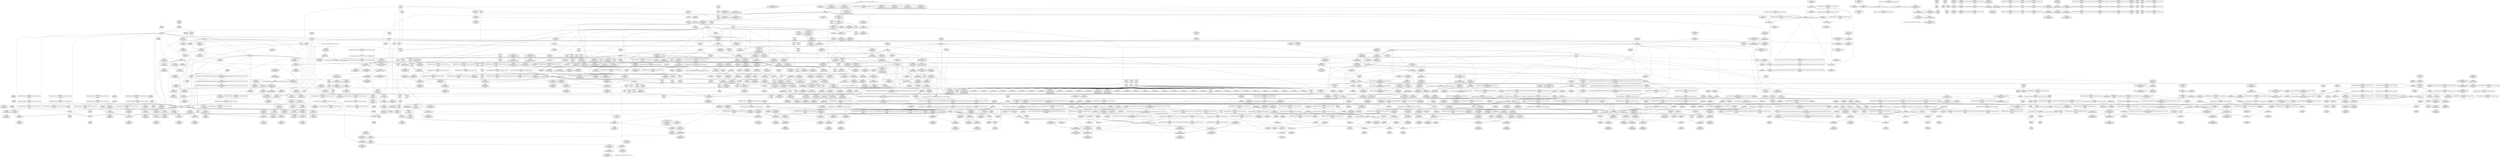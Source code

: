 digraph {
	CE0x580a080 [shape=record,shape=Mrecord,label="{CE0x580a080|task_sid:_land.lhs.true2}"]
	CE0x58560e0 [shape=record,shape=Mrecord,label="{CE0x58560e0|sock_has_perm:_tmp5|security/selinux/hooks.c,3966}"]
	CE0x58ab8a0 [shape=record,shape=Mrecord,label="{CE0x58ab8a0|__rcu_read_lock:_tmp5|include/linux/rcupdate.h,239|*SummSink*}"]
	CE0x5862170 [shape=record,shape=Mrecord,label="{CE0x5862170|task_sid:_tmp1}"]
	CE0x5858e40 [shape=record,shape=Mrecord,label="{CE0x5858e40|GLOBAL:_rcu_read_lock.__warned|Global_var:rcu_read_lock.__warned|*SummSource*}"]
	CE0x58aa4b0 [shape=record,shape=Mrecord,label="{CE0x58aa4b0|rcu_read_unlock:_tobool|include/linux/rcupdate.h,933|*SummSource*}"]
	CE0x58a90c0 [shape=record,shape=Mrecord,label="{CE0x58a90c0|rcu_lock_acquire:_tmp3}"]
	CE0x583d9a0 [shape=record,shape=Mrecord,label="{CE0x583d9a0|i64*_getelementptr_inbounds_(_13_x_i64_,_13_x_i64_*___llvm_gcov_ctr126,_i64_0,_i64_8)|*Constant*|*SummSource*}"]
	CE0x57e4260 [shape=record,shape=Mrecord,label="{CE0x57e4260|i64*_getelementptr_inbounds_(_2_x_i64_,_2_x_i64_*___llvm_gcov_ctr367,_i64_0,_i64_1)|*Constant*|*SummSource*}"]
	CE0x58df170 [shape=record,shape=Mrecord,label="{CE0x58df170|_ret_void,_!dbg_!27720|./arch/x86/include/asm/preempt.h,78}"]
	CE0x58a05e0 [shape=record,shape=Mrecord,label="{CE0x58a05e0|rcu_read_lock:_tmp20|include/linux/rcupdate.h,882}"]
	CE0x5884d80 [shape=record,shape=Mrecord,label="{CE0x5884d80|i64*_getelementptr_inbounds_(_4_x_i64_,_4_x_i64_*___llvm_gcov_ctr129,_i64_0,_i64_1)|*Constant*|*SummSource*}"]
	CE0x5871330 [shape=record,shape=Mrecord,label="{CE0x5871330|i64_7|*Constant*}"]
	CE0x57ce6d0 [shape=record,shape=Mrecord,label="{CE0x57ce6d0|sock_has_perm:_sk_security|security/selinux/hooks.c,3964|*SummSink*}"]
	CE0x584fa50 [shape=record,shape=Mrecord,label="{CE0x584fa50|GLOBAL:_task_sid|*Constant*|*SummSource*}"]
	CE0x58f66c0 [shape=record,shape=Mrecord,label="{CE0x58f66c0|i64*_getelementptr_inbounds_(_4_x_i64_,_4_x_i64_*___llvm_gcov_ctr129,_i64_0,_i64_0)|*Constant*|*SummSink*}"]
	CE0x58a0eb0 [shape=record,shape=Mrecord,label="{CE0x58a0eb0|i64*_getelementptr_inbounds_(_11_x_i64_,_11_x_i64_*___llvm_gcov_ctr127,_i64_0,_i64_10)|*Constant*}"]
	CE0x58b6390 [shape=record,shape=Mrecord,label="{CE0x58b6390|rcu_read_unlock:_tmp19|include/linux/rcupdate.h,933|*SummSink*}"]
	CE0x5867660 [shape=record,shape=Mrecord,label="{CE0x5867660|rcu_read_lock:_bb|*SummSource*}"]
	CE0x57feb70 [shape=record,shape=Mrecord,label="{CE0x57feb70|GLOBAL:_sock_has_perm|*Constant*|*SummSource*}"]
	CE0x58447d0 [shape=record,shape=Mrecord,label="{CE0x58447d0|sock_has_perm:_tmp11|security/selinux/hooks.c,3970|*SummSource*}"]
	CE0x5877df0 [shape=record,shape=Mrecord,label="{CE0x5877df0|__preempt_count_sub:_sub|./arch/x86/include/asm/preempt.h,77|*SummSource*}"]
	CE0x584fbe0 [shape=record,shape=Mrecord,label="{CE0x584fbe0|task_sid:_entry}"]
	CE0x589ef50 [shape=record,shape=Mrecord,label="{CE0x589ef50|rcu_read_lock:_tmp18|include/linux/rcupdate.h,882}"]
	CE0x57db9b0 [shape=record,shape=Mrecord,label="{CE0x57db9b0|_ret_void,_!dbg_!27717|include/linux/rcupdate.h,419|*SummSink*}"]
	CE0x586b4d0 [shape=record,shape=Mrecord,label="{CE0x586b4d0|__preempt_count_add:_entry|*SummSink*}"]
	CE0x586c170 [shape=record,shape=Mrecord,label="{CE0x586c170|task_sid:_if.then}"]
	CE0x583ead0 [shape=record,shape=Mrecord,label="{CE0x583ead0|task_sid:_tmp23|security/selinux/hooks.c,208}"]
	CE0x58a12b0 [shape=record,shape=Mrecord,label="{CE0x58a12b0|rcu_read_lock:_tmp21|include/linux/rcupdate.h,884|*SummSink*}"]
	CE0x588d1b0 [shape=record,shape=Mrecord,label="{CE0x588d1b0|rcu_read_lock:_tmp5|include/linux/rcupdate.h,882}"]
	CE0x5843260 [shape=record,shape=Mrecord,label="{CE0x5843260|rcu_read_unlock:_entry|*SummSource*}"]
	CE0x58ee850 [shape=record,shape=Mrecord,label="{CE0x58ee850|rcu_lock_release:_tmp4|include/linux/rcupdate.h,423}"]
	CE0x58f7380 [shape=record,shape=Mrecord,label="{CE0x58f7380|i64*_getelementptr_inbounds_(_4_x_i64_,_4_x_i64_*___llvm_gcov_ctr134,_i64_0,_i64_3)|*Constant*|*SummSource*}"]
	CE0x5879c90 [shape=record,shape=Mrecord,label="{CE0x5879c90|i64*_getelementptr_inbounds_(_4_x_i64_,_4_x_i64_*___llvm_gcov_ctr130,_i64_0,_i64_2)|*Constant*|*SummSource*}"]
	CE0x57e6fb0 [shape=record,shape=Mrecord,label="{CE0x57e6fb0|COLLAPSED:_GCMRE___llvm_gcov_ctr327_internal_global_6_x_i64_zeroinitializer:_elem_0:default:}"]
	CE0x583fda0 [shape=record,shape=Mrecord,label="{CE0x583fda0|task_sid:_tmp25|security/selinux/hooks.c,208|*SummSource*}"]
	CE0x587a340 [shape=record,shape=Mrecord,label="{CE0x587a340|rcu_lock_release:_tmp2}"]
	CE0x58b4380 [shape=record,shape=Mrecord,label="{CE0x58b4380|i64*_getelementptr_inbounds_(_11_x_i64_,_11_x_i64_*___llvm_gcov_ctr132,_i64_0,_i64_8)|*Constant*|*SummSource*}"]
	CE0x5844070 [shape=record,shape=Mrecord,label="{CE0x5844070|i64*_getelementptr_inbounds_(_6_x_i64_,_6_x_i64_*___llvm_gcov_ctr327,_i64_0,_i64_3)|*Constant*}"]
	CE0x58f4550 [shape=record,shape=Mrecord,label="{CE0x58f4550|_call_void_asm_addl_$1,_%gs:$0_,_*m,ri,*m,_dirflag_,_fpsr_,_flags_(i32*___preempt_count,_i32_%sub,_i32*___preempt_count)_#3,_!dbg_!27717,_!srcloc_!27718|./arch/x86/include/asm/preempt.h,77}"]
	CE0x57e9fa0 [shape=record,shape=Mrecord,label="{CE0x57e9fa0|_call_void_mcount()_#3|*SummSource*}"]
	CE0x5870390 [shape=record,shape=Mrecord,label="{CE0x5870390|task_sid:_tmp13|security/selinux/hooks.c,208|*SummSource*}"]
	CE0x58a1640 [shape=record,shape=Mrecord,label="{CE0x58a1640|rcu_read_lock:_tmp22|include/linux/rcupdate.h,884}"]
	CE0x5866440 [shape=record,shape=Mrecord,label="{CE0x5866440|i64*_getelementptr_inbounds_(_11_x_i64_,_11_x_i64_*___llvm_gcov_ctr127,_i64_0,_i64_1)|*Constant*|*SummSource*}"]
	CE0x586cc50 [shape=record,shape=Mrecord,label="{CE0x586cc50|task_sid:_tmp9|security/selinux/hooks.c,208}"]
	CE0x58b9180 [shape=record,shape=Mrecord,label="{CE0x58b9180|i64*_getelementptr_inbounds_(_11_x_i64_,_11_x_i64_*___llvm_gcov_ctr132,_i64_0,_i64_9)|*Constant*|*SummSource*}"]
	CE0x58f2b00 [shape=record,shape=Mrecord,label="{CE0x58f2b00|i64*_getelementptr_inbounds_(_4_x_i64_,_4_x_i64_*___llvm_gcov_ctr129,_i64_0,_i64_3)|*Constant*|*SummSource*}"]
	CE0x58f7000 [shape=record,shape=Mrecord,label="{CE0x58f7000|__preempt_count_sub:_val|Function::__preempt_count_sub&Arg::val::}"]
	CE0x58f0840 [shape=record,shape=Mrecord,label="{CE0x58f0840|i64*_getelementptr_inbounds_(_4_x_i64_,_4_x_i64_*___llvm_gcov_ctr128,_i64_0,_i64_0)|*Constant*}"]
	CE0x5870e60 [shape=record,shape=Mrecord,label="{CE0x5870e60|task_sid:_tobool4|security/selinux/hooks.c,208}"]
	CE0x583bf10 [shape=record,shape=Mrecord,label="{CE0x583bf10|GLOBAL:_lockdep_rcu_suspicious|*Constant*|*SummSink*}"]
	CE0x583d0f0 [shape=record,shape=Mrecord,label="{CE0x583d0f0|task_sid:_tmp16|security/selinux/hooks.c,208|*SummSink*}"]
	CE0x58ad400 [shape=record,shape=Mrecord,label="{CE0x58ad400|i64*_getelementptr_inbounds_(_4_x_i64_,_4_x_i64_*___llvm_gcov_ctr133,_i64_0,_i64_1)|*Constant*|*SummSink*}"]
	CE0x57cbaf0 [shape=record,shape=Mrecord,label="{CE0x57cbaf0|avc_has_perm:_tclass|Function::avc_has_perm&Arg::tclass::}"]
	CE0x58f1e80 [shape=record,shape=Mrecord,label="{CE0x58f1e80|rcu_lock_release:___here}"]
	CE0x58e2a70 [shape=record,shape=Mrecord,label="{CE0x58e2a70|__rcu_read_unlock:_tmp7|include/linux/rcupdate.h,245|*SummSource*}"]
	CE0x58f1f20 [shape=record,shape=Mrecord,label="{CE0x58f1f20|rcu_lock_release:___here|*SummSource*}"]
	CE0x5869110 [shape=record,shape=Mrecord,label="{CE0x5869110|task_sid:_do.body5|*SummSink*}"]
	CE0x5884550 [shape=record,shape=Mrecord,label="{CE0x5884550|void_(i32*,_i32,_i32*)*_asm_addl_$1,_%gs:$0_,_*m,ri,*m,_dirflag_,_fpsr_,_flags_|*SummSource*}"]
	CE0x57dc6a0 [shape=record,shape=Mrecord,label="{CE0x57dc6a0|sock_has_perm:_tmp9|security/selinux/hooks.c,3969|*SummSource*}"]
	CE0x580baa0 [shape=record,shape=Mrecord,label="{CE0x580baa0|task_sid:_real_cred|security/selinux/hooks.c,208|*SummSource*}"]
	CE0x5870230 [shape=record,shape=Mrecord,label="{CE0x5870230|task_sid:_tmp13|security/selinux/hooks.c,208}"]
	CE0x58f98c0 [shape=record,shape=Mrecord,label="{CE0x58f98c0|__preempt_count_sub:_tmp5|./arch/x86/include/asm/preempt.h,77|*SummSource*}"]
	CE0x5852490 [shape=record,shape=Mrecord,label="{CE0x5852490|sock_has_perm:_tmp6|security/selinux/hooks.c,3969}"]
	CE0x57e9d10 [shape=record,shape=Mrecord,label="{CE0x57e9d10|sock_has_perm:_tmp8|security/selinux/hooks.c,3969|*SummSink*}"]
	CE0x583f390 [shape=record,shape=Mrecord,label="{CE0x583f390|task_sid:_tmp24|security/selinux/hooks.c,208}"]
	CE0x58a44b0 [shape=record,shape=Mrecord,label="{CE0x58a44b0|_call_void_asm_sideeffect_,_memory_,_dirflag_,_fpsr_,_flags_()_#3,_!dbg_!27714,_!srcloc_!27715|include/linux/rcupdate.h,239|*SummSink*}"]
	CE0x58715b0 [shape=record,shape=Mrecord,label="{CE0x58715b0|_call_void_rcu_lock_release(%struct.lockdep_map*_rcu_lock_map)_#10,_!dbg_!27733|include/linux/rcupdate.h,935|*SummSource*}"]
	CE0x5800ec0 [shape=record,shape=Mrecord,label="{CE0x5800ec0|sock_has_perm:_perms|Function::sock_has_perm&Arg::perms::|*SummSource*}"]
	CE0x587c3f0 [shape=record,shape=Mrecord,label="{CE0x587c3f0|i8*_undef|*Constant*|*SummSource*}"]
	CE0x58ac5a0 [shape=record,shape=Mrecord,label="{CE0x58ac5a0|GLOBAL:___llvm_gcov_ctr132|Global_var:__llvm_gcov_ctr132|*SummSink*}"]
	CE0x57e8fc0 [shape=record,shape=Mrecord,label="{CE0x57e8fc0|cred_sid:_sid|security/selinux/hooks.c,197|*SummSource*}"]
	CE0x57bd3a0 [shape=record,shape=Mrecord,label="{CE0x57bd3a0|selinux_socket_shutdown:_call|security/selinux/hooks.c,4253|*SummSource*}"]
	CE0x5880be0 [shape=record,shape=Mrecord,label="{CE0x5880be0|GLOBAL:_lock_acquire|*Constant*|*SummSink*}"]
	CE0x58f4740 [shape=record,shape=Mrecord,label="{CE0x58f4740|_call_void_asm_addl_$1,_%gs:$0_,_*m,ri,*m,_dirflag_,_fpsr_,_flags_(i32*___preempt_count,_i32_%sub,_i32*___preempt_count)_#3,_!dbg_!27717,_!srcloc_!27718|./arch/x86/include/asm/preempt.h,77|*SummSource*}"]
	CE0x58685b0 [shape=record,shape=Mrecord,label="{CE0x58685b0|GLOBAL:___rcu_read_lock|*Constant*|*SummSource*}"]
	CE0x5842c70 [shape=record,shape=Mrecord,label="{CE0x5842c70|_call_void_rcu_read_unlock()_#10,_!dbg_!27748|security/selinux/hooks.c,209}"]
	CE0x58689d0 [shape=record,shape=Mrecord,label="{CE0x58689d0|rcu_read_unlock:_call|include/linux/rcupdate.h,933|*SummSource*}"]
	CE0x57c5f80 [shape=record,shape=Mrecord,label="{CE0x57c5f80|task_sid:_bb|*SummSource*}"]
	CE0x5874e60 [shape=record,shape=Mrecord,label="{CE0x5874e60|i32_2|*Constant*}"]
	CE0x58def40 [shape=record,shape=Mrecord,label="{CE0x58def40|__preempt_count_sub:_entry|*SummSource*}"]
	CE0x591eb50 [shape=record,shape=Mrecord,label="{CE0x591eb50|__preempt_count_sub:_tmp2}"]
	CE0x5855ba0 [shape=record,shape=Mrecord,label="{CE0x5855ba0|sock_has_perm:_tmp3|security/selinux/hooks.c,3964|*SummSink*}"]
	CE0x5869250 [shape=record,shape=Mrecord,label="{CE0x5869250|i64*_getelementptr_inbounds_(_13_x_i64_,_13_x_i64_*___llvm_gcov_ctr126,_i64_0,_i64_0)|*Constant*}"]
	CE0x58a79b0 [shape=record,shape=Mrecord,label="{CE0x58a79b0|__rcu_read_lock:_tmp|*SummSource*}"]
	CE0x58b17e0 [shape=record,shape=Mrecord,label="{CE0x58b17e0|rcu_lock_release:_tmp1|*SummSource*}"]
	CE0x5866010 [shape=record,shape=Mrecord,label="{CE0x5866010|i64_3|*Constant*|*SummSource*}"]
	CE0x57d07f0 [shape=record,shape=Mrecord,label="{CE0x57d07f0|get_current:_tmp1|*SummSink*}"]
	CE0x591df60 [shape=record,shape=Mrecord,label="{CE0x591df60|i64*_getelementptr_inbounds_(_4_x_i64_,_4_x_i64_*___llvm_gcov_ctr129,_i64_0,_i64_1)|*Constant*}"]
	CE0x5868c70 [shape=record,shape=Mrecord,label="{CE0x5868c70|i64*_getelementptr_inbounds_(_2_x_i64_,_2_x_i64_*___llvm_gcov_ctr131,_i64_0,_i64_1)|*Constant*}"]
	CE0x58a3d40 [shape=record,shape=Mrecord,label="{CE0x58a3d40|__preempt_count_add:_val|Function::__preempt_count_add&Arg::val::|*SummSink*}"]
	CE0x58f2610 [shape=record,shape=Mrecord,label="{CE0x58f2610|rcu_lock_release:_tmp3|*SummSink*}"]
	CE0x584c1d0 [shape=record,shape=Mrecord,label="{CE0x584c1d0|sock_has_perm:_tmp10|security/selinux/hooks.c,3969|*SummSink*}"]
	CE0x5876110 [shape=record,shape=Mrecord,label="{CE0x5876110|__rcu_read_lock:_tmp3}"]
	CE0x58dfd00 [shape=record,shape=Mrecord,label="{CE0x58dfd00|_call_void_lock_acquire(%struct.lockdep_map*_%map,_i32_0,_i32_0,_i32_2,_i32_0,_%struct.lockdep_map*_null,_i64_ptrtoint_(i8*_blockaddress(_rcu_lock_acquire,_%__here)_to_i64))_#10,_!dbg_!27716|include/linux/rcupdate.h,418}"]
	CE0x5875520 [shape=record,shape=Mrecord,label="{CE0x5875520|%struct.lockdep_map*_null|*Constant*|*SummSink*}"]
	CE0x583f8f0 [shape=record,shape=Mrecord,label="{CE0x583f8f0|i64*_getelementptr_inbounds_(_13_x_i64_,_13_x_i64_*___llvm_gcov_ctr126,_i64_0,_i64_11)|*Constant*|*SummSource*}"]
	CE0x5803320 [shape=record,shape=Mrecord,label="{CE0x5803320|get_current:_tmp4|./arch/x86/include/asm/current.h,14|*SummSource*}"]
	CE0x57e2090 [shape=record,shape=Mrecord,label="{CE0x57e2090|avc_has_perm:_ssid|Function::avc_has_perm&Arg::ssid::}"]
	CE0x584b7c0 [shape=record,shape=Mrecord,label="{CE0x584b7c0|sock_has_perm:_retval.0}"]
	CE0x58a7c50 [shape=record,shape=Mrecord,label="{CE0x58a7c50|rcu_read_unlock:_tmp9|include/linux/rcupdate.h,933|*SummSink*}"]
	CE0x5842430 [shape=record,shape=Mrecord,label="{CE0x5842430|cred_sid:_cred|Function::cred_sid&Arg::cred::|*SummSink*}"]
	CE0x5841750 [shape=record,shape=Mrecord,label="{CE0x5841750|task_sid:_call7|security/selinux/hooks.c,208|*SummSource*}"]
	CE0x57c8b80 [shape=record,shape=Mrecord,label="{CE0x57c8b80|sock_has_perm:_tmp|*SummSink*}"]
	CE0x57c32f0 [shape=record,shape=Mrecord,label="{CE0x57c32f0|selinux_socket_shutdown:_sock|Function::selinux_socket_shutdown&Arg::sock::|*SummSource*}"]
	CE0x57dd600 [shape=record,shape=Mrecord,label="{CE0x57dd600|sock_has_perm:_entry}"]
	CE0x57e8080 [shape=record,shape=Mrecord,label="{CE0x57e8080|rcu_read_unlock:_if.then|*SummSource*}"]
	CE0x586d140 [shape=record,shape=Mrecord,label="{CE0x586d140|GLOBAL:___llvm_gcov_ctr126|Global_var:__llvm_gcov_ctr126|*SummSink*}"]
	CE0x58d9870 [shape=record,shape=Mrecord,label="{CE0x58d9870|__rcu_read_unlock:_tmp2|*SummSource*}"]
	CE0x588fb90 [shape=record,shape=Mrecord,label="{CE0x588fb90|GLOBAL:___llvm_gcov_ctr127|Global_var:__llvm_gcov_ctr127|*SummSink*}"]
	CE0x58a2b60 [shape=record,shape=Mrecord,label="{CE0x58a2b60|rcu_read_unlock:_tmp16|include/linux/rcupdate.h,933|*SummSource*}"]
	CE0x5869b40 [shape=record,shape=Mrecord,label="{CE0x5869b40|rcu_read_lock:_tmp8|include/linux/rcupdate.h,882}"]
	CE0x7590970 [shape=record,shape=Mrecord,label="{CE0x7590970|GLOBAL:_sock_has_perm|*Constant*}"]
	CE0x57c9700 [shape=record,shape=Mrecord,label="{CE0x57c9700|i32_2|*Constant*|*SummSource*}"]
	CE0x57f1b30 [shape=record,shape=Mrecord,label="{CE0x57f1b30|sock_has_perm:_if.then|*SummSource*}"]
	CE0x580b7b0 [shape=record,shape=Mrecord,label="{CE0x580b7b0|_ret_void,_!dbg_!27717|include/linux/rcupdate.h,240|*SummSink*}"]
	CE0x57cf510 [shape=record,shape=Mrecord,label="{CE0x57cf510|GLOBAL:_get_current|*Constant*}"]
	CE0x5862630 [shape=record,shape=Mrecord,label="{CE0x5862630|cred_sid:_tmp2}"]
	CE0x587a7a0 [shape=record,shape=Mrecord,label="{CE0x587a7a0|_call_void_lock_acquire(%struct.lockdep_map*_%map,_i32_0,_i32_0,_i32_2,_i32_0,_%struct.lockdep_map*_null,_i64_ptrtoint_(i8*_blockaddress(_rcu_lock_acquire,_%__here)_to_i64))_#10,_!dbg_!27716|include/linux/rcupdate.h,418|*SummSink*}"]
	CE0x587e240 [shape=record,shape=Mrecord,label="{CE0x587e240|__preempt_count_sub:_do.body|*SummSink*}"]
	CE0x58b5d50 [shape=record,shape=Mrecord,label="{CE0x58b5d50|i8*_getelementptr_inbounds_(_44_x_i8_,_44_x_i8_*_.str47,_i32_0,_i32_0)|*Constant*|*SummSink*}"]
	CE0x58a8570 [shape=record,shape=Mrecord,label="{CE0x58a8570|rcu_read_unlock:_tmp4|include/linux/rcupdate.h,933}"]
	CE0x58912d0 [shape=record,shape=Mrecord,label="{CE0x58912d0|rcu_read_lock:_land.lhs.true|*SummSink*}"]
	CE0x586c230 [shape=record,shape=Mrecord,label="{CE0x586c230|task_sid:_if.then|*SummSource*}"]
	CE0x4f0e0d0 [shape=record,shape=Mrecord,label="{CE0x4f0e0d0|sock_has_perm:_sk|Function::sock_has_perm&Arg::sk::|*SummSource*}"]
	CE0x58a80c0 [shape=record,shape=Mrecord,label="{CE0x58a80c0|__rcu_read_lock:_tmp2}"]
	CE0x586b620 [shape=record,shape=Mrecord,label="{CE0x586b620|i32_1|*Constant*}"]
	CE0x58644d0 [shape=record,shape=Mrecord,label="{CE0x58644d0|task_sid:_tmp11|security/selinux/hooks.c,208|*SummSource*}"]
	CE0x58f02f0 [shape=record,shape=Mrecord,label="{CE0x58f02f0|COLLAPSED:_GCMRE___llvm_gcov_ctr134_internal_global_4_x_i64_zeroinitializer:_elem_0:default:}"]
	CE0x58a5e50 [shape=record,shape=Mrecord,label="{CE0x58a5e50|rcu_lock_acquire:_tmp|*SummSink*}"]
	CE0x58aae10 [shape=record,shape=Mrecord,label="{CE0x58aae10|rcu_read_unlock:_bb}"]
	CE0x58af960 [shape=record,shape=Mrecord,label="{CE0x58af960|_call_void_mcount()_#3}"]
	CE0x57dce00 [shape=record,shape=Mrecord,label="{CE0x57dce00|sock_has_perm:_cleanup}"]
	CE0x5802170 [shape=record,shape=Mrecord,label="{CE0x5802170|i32_65536|*Constant*}"]
	CE0x58f2c40 [shape=record,shape=Mrecord,label="{CE0x58f2c40|rcu_lock_release:_bb|*SummSource*}"]
	CE0x585a4c0 [shape=record,shape=Mrecord,label="{CE0x585a4c0|sock_has_perm:_tmp19|security/selinux/hooks.c,3977}"]
	CE0x58a60c0 [shape=record,shape=Mrecord,label="{CE0x58a60c0|rcu_lock_acquire:_tmp1|*SummSource*}"]
	CE0x57cc1c0 [shape=record,shape=Mrecord,label="{CE0x57cc1c0|_call_void_mcount()_#3|*SummSink*}"]
	CE0x57c4f10 [shape=record,shape=Mrecord,label="{CE0x57c4f10|COLLAPSED:_GCMRE___llvm_gcov_ctr367_internal_global_2_x_i64_zeroinitializer:_elem_0:default:}"]
	CE0x57c5eb0 [shape=record,shape=Mrecord,label="{CE0x57c5eb0|task_sid:_bb}"]
	CE0x586d5f0 [shape=record,shape=Mrecord,label="{CE0x586d5f0|cred_sid:_tmp}"]
	CE0x58ac720 [shape=record,shape=Mrecord,label="{CE0x58ac720|GLOBAL:___preempt_count_add|*Constant*}"]
	CE0x5885520 [shape=record,shape=Mrecord,label="{CE0x5885520|i64*_getelementptr_inbounds_(_4_x_i64_,_4_x_i64_*___llvm_gcov_ctr135,_i64_0,_i64_0)|*Constant*}"]
	CE0x58ee5e0 [shape=record,shape=Mrecord,label="{CE0x58ee5e0|i64*_getelementptr_inbounds_(_4_x_i64_,_4_x_i64_*___llvm_gcov_ctr133,_i64_0,_i64_2)|*Constant*|*SummSink*}"]
	CE0x57ffe40 [shape=record,shape=Mrecord,label="{CE0x57ffe40|_ret_i32_%retval.0,_!dbg_!27740|security/selinux/hooks.c,3977}"]
	CE0x58415f0 [shape=record,shape=Mrecord,label="{CE0x58415f0|task_sid:_call7|security/selinux/hooks.c,208}"]
	CE0x57ef490 [shape=record,shape=Mrecord,label="{CE0x57ef490|i64_5|*Constant*}"]
	CE0x589e010 [shape=record,shape=Mrecord,label="{CE0x589e010|i64*_getelementptr_inbounds_(_11_x_i64_,_11_x_i64_*___llvm_gcov_ctr127,_i64_0,_i64_9)|*Constant*|*SummSource*}"]
	CE0x58e39d0 [shape=record,shape=Mrecord,label="{CE0x58e39d0|__rcu_read_unlock:_tmp6|include/linux/rcupdate.h,245|*SummSource*}"]
	CE0x57dc840 [shape=record,shape=Mrecord,label="{CE0x57dc840|sock_has_perm:_net|security/selinux/hooks.c, 3966|*SummSource*}"]
	CE0x5873220 [shape=record,shape=Mrecord,label="{CE0x5873220|GLOBAL:___rcu_read_unlock|*Constant*|*SummSink*}"]
	CE0x587bb20 [shape=record,shape=Mrecord,label="{CE0x587bb20|i8*_undef|*Constant*}"]
	CE0x58e3960 [shape=record,shape=Mrecord,label="{CE0x58e3960|__rcu_read_unlock:_tmp6|include/linux/rcupdate.h,245}"]
	CE0x57f2ae0 [shape=record,shape=Mrecord,label="{CE0x57f2ae0|COLLAPSED:_CMRE:_elem_0::|security/selinux/hooks.c,196}"]
	CE0x5865030 [shape=record,shape=Mrecord,label="{CE0x5865030|GLOBAL:___llvm_gcov_ctr126|Global_var:__llvm_gcov_ctr126|*SummSource*}"]
	CE0x57f8690 [shape=record,shape=Mrecord,label="{CE0x57f8690|rcu_read_unlock:_tmp1|*SummSink*}"]
	CE0x584a5b0 [shape=record,shape=Mrecord,label="{CE0x584a5b0|rcu_read_lock:_tmp10|include/linux/rcupdate.h,882|*SummSource*}"]
	CE0x5815f50 [shape=record,shape=Mrecord,label="{CE0x5815f50|task_sid:_tobool1|security/selinux/hooks.c,208|*SummSource*}"]
	CE0x588e180 [shape=record,shape=Mrecord,label="{CE0x588e180|rcu_read_lock:_tmp6|include/linux/rcupdate.h,882|*SummSink*}"]
	CE0x58f3bc0 [shape=record,shape=Mrecord,label="{CE0x58f3bc0|rcu_lock_acquire:_tmp6|*SummSource*}"]
	CE0x5855100 [shape=record,shape=Mrecord,label="{CE0x5855100|i64*_getelementptr_inbounds_(_6_x_i64_,_6_x_i64_*___llvm_gcov_ctr327,_i64_0,_i64_4)|*Constant*}"]
	CE0x584ee90 [shape=record,shape=Mrecord,label="{CE0x584ee90|8:_%struct.sock*,_:_SCME_50,51_}"]
	CE0x587b2e0 [shape=record,shape=Mrecord,label="{CE0x587b2e0|i64*_getelementptr_inbounds_(_4_x_i64_,_4_x_i64_*___llvm_gcov_ctr130,_i64_0,_i64_3)|*Constant*|*SummSink*}"]
	CE0x58b7220 [shape=record,shape=Mrecord,label="{CE0x58b7220|rcu_read_unlock:_tmp21|include/linux/rcupdate.h,935|*SummSource*}"]
	CE0x58a6d30 [shape=record,shape=Mrecord,label="{CE0x58a6d30|i64*_getelementptr_inbounds_(_4_x_i64_,_4_x_i64_*___llvm_gcov_ctr130,_i64_0,_i64_1)|*Constant*|*SummSource*}"]
	CE0x58637b0 [shape=record,shape=Mrecord,label="{CE0x58637b0|cred_sid:_tmp3}"]
	CE0x587c630 [shape=record,shape=Mrecord,label="{CE0x587c630|__rcu_read_lock:_tmp|*SummSink*}"]
	CE0x5884ac0 [shape=record,shape=Mrecord,label="{CE0x5884ac0|GLOBAL:___preempt_count|Global_var:__preempt_count}"]
	CE0x58a5190 [shape=record,shape=Mrecord,label="{CE0x58a5190|rcu_read_unlock:_call|include/linux/rcupdate.h,933}"]
	CE0x580d0d0 [shape=record,shape=Mrecord,label="{CE0x580d0d0|rcu_read_lock:_land.lhs.true}"]
	CE0x57fec40 [shape=record,shape=Mrecord,label="{CE0x57fec40|GLOBAL:_sock_has_perm|*Constant*|*SummSink*}"]
	CE0x5873730 [shape=record,shape=Mrecord,label="{CE0x5873730|__rcu_read_unlock:_entry|*SummSink*}"]
	CE0x5815c70 [shape=record,shape=Mrecord,label="{CE0x5815c70|0:_i8,_:_GCMR_task_sid.__warned_internal_global_i8_0,_section_.data.unlikely_,_align_1:_elem_0:default:}"]
	CE0x57c4990 [shape=record,shape=Mrecord,label="{CE0x57c4990|_ret_%struct.task_struct*_%tmp4,_!dbg_!27714|./arch/x86/include/asm/current.h,14|*SummSink*}"]
	CE0x589cb00 [shape=record,shape=Mrecord,label="{CE0x589cb00|i8*_getelementptr_inbounds_(_25_x_i8_,_25_x_i8_*_.str45,_i32_0,_i32_0)|*Constant*|*SummSink*}"]
	CE0x58a6920 [shape=record,shape=Mrecord,label="{CE0x58a6920|_call_void_asm_sideeffect_,_memory_,_dirflag_,_fpsr_,_flags_()_#3,_!dbg_!27714,_!srcloc_!27715|include/linux/rcupdate.h,239|*SummSource*}"]
	CE0x58f5b00 [shape=record,shape=Mrecord,label="{CE0x58f5b00|__preempt_count_sub:_do.body|*SummSource*}"]
	CE0x57f0860 [shape=record,shape=Mrecord,label="{CE0x57f0860|task_sid:_tmp4|*LoadInst*|security/selinux/hooks.c,208}"]
	CE0x584e640 [shape=record,shape=Mrecord,label="{CE0x584e640|8:_%struct.sock*,_:_SCME_43,44_}"]
	CE0x5863a80 [shape=record,shape=Mrecord,label="{CE0x5863a80|task_sid:_call|security/selinux/hooks.c,208|*SummSource*}"]
	CE0x583ce60 [shape=record,shape=Mrecord,label="{CE0x583ce60|task_sid:_tmp16|security/selinux/hooks.c,208}"]
	CE0x57c9af0 [shape=record,shape=Mrecord,label="{CE0x57c9af0|sock_has_perm:_sid|security/selinux/hooks.c,3969|*SummSink*}"]
	CE0x5852e50 [shape=record,shape=Mrecord,label="{CE0x5852e50|sock_has_perm:_cmp|security/selinux/hooks.c,3969}"]
	CE0x583b340 [shape=record,shape=Mrecord,label="{CE0x583b340|_call_void_lockdep_rcu_suspicious(i8*_getelementptr_inbounds_(_25_x_i8_,_25_x_i8_*_.str3,_i32_0,_i32_0),_i32_208,_i8*_getelementptr_inbounds_(_41_x_i8_,_41_x_i8_*_.str44,_i32_0,_i32_0))_#10,_!dbg_!27732|security/selinux/hooks.c,208|*SummSink*}"]
	CE0x580a960 [shape=record,shape=Mrecord,label="{CE0x580a960|GLOBAL:_rcu_read_lock|*Constant*|*SummSink*}"]
	CE0x58a01f0 [shape=record,shape=Mrecord,label="{CE0x58a01f0|rcu_read_lock:_tmp19|include/linux/rcupdate.h,882|*SummSource*}"]
	CE0x5839180 [shape=record,shape=Mrecord,label="{CE0x5839180|i64*_getelementptr_inbounds_(_13_x_i64_,_13_x_i64_*___llvm_gcov_ctr126,_i64_0,_i64_9)|*Constant*|*SummSource*}"]
	CE0x586a800 [shape=record,shape=Mrecord,label="{CE0x586a800|cred_sid:_tmp6|security/selinux/hooks.c,197}"]
	CE0x57e8360 [shape=record,shape=Mrecord,label="{CE0x57e8360|i64*_getelementptr_inbounds_(_11_x_i64_,_11_x_i64_*___llvm_gcov_ctr132,_i64_0,_i64_0)|*Constant*|*SummSink*}"]
	CE0x57c4e60 [shape=record,shape=Mrecord,label="{CE0x57c4e60|get_current:_entry}"]
	CE0x58a4a90 [shape=record,shape=Mrecord,label="{CE0x58a4a90|i64*_getelementptr_inbounds_(_4_x_i64_,_4_x_i64_*___llvm_gcov_ctr128,_i64_0,_i64_3)|*Constant*|*SummSource*}"]
	CE0x58b0a60 [shape=record,shape=Mrecord,label="{CE0x58b0a60|_call_void_asm_addl_$1,_%gs:$0_,_*m,ri,*m,_dirflag_,_fpsr_,_flags_(i32*___preempt_count,_i32_%val,_i32*___preempt_count)_#3,_!dbg_!27714,_!srcloc_!27717|./arch/x86/include/asm/preempt.h,72|*SummSink*}"]
	CE0x583abe0 [shape=record,shape=Mrecord,label="{CE0x583abe0|i8_1|*Constant*}"]
	CE0x5863270 [shape=record,shape=Mrecord,label="{CE0x5863270|task_sid:_land.lhs.true}"]
	CE0x57c2720 [shape=record,shape=Mrecord,label="{CE0x57c2720|selinux_socket_shutdown:_tmp1|*SummSource*}"]
	CE0x586de90 [shape=record,shape=Mrecord,label="{CE0x586de90|_call_void___rcu_read_lock()_#10,_!dbg_!27710|include/linux/rcupdate.h,879|*SummSink*}"]
	CE0x58ec570 [shape=record,shape=Mrecord,label="{CE0x58ec570|i64_1|*Constant*}"]
	CE0x58a4f10 [shape=record,shape=Mrecord,label="{CE0x58a4f10|rcu_read_unlock:_tmp2|*SummSink*}"]
	CE0x57ea9a0 [shape=record,shape=Mrecord,label="{CE0x57ea9a0|sock_has_perm:_tmp13|security/selinux/hooks.c,3972}"]
	CE0x580add0 [shape=record,shape=Mrecord,label="{CE0x580add0|_call_void_mcount()_#3|*SummSink*}"]
	CE0x58b4a80 [shape=record,shape=Mrecord,label="{CE0x58b4a80|rcu_read_unlock:_tmp17|include/linux/rcupdate.h,933|*SummSource*}"]
	CE0x58ef900 [shape=record,shape=Mrecord,label="{CE0x58ef900|rcu_lock_release:_tmp5|include/linux/rcupdate.h,423|*SummSource*}"]
	CE0x58388d0 [shape=record,shape=Mrecord,label="{CE0x58388d0|i32_208|*Constant*|*SummSink*}"]
	CE0x58a5ce0 [shape=record,shape=Mrecord,label="{CE0x58a5ce0|rcu_read_unlock:_tmp13|include/linux/rcupdate.h,933|*SummSource*}"]
	CE0x58916a0 [shape=record,shape=Mrecord,label="{CE0x58916a0|rcu_read_unlock:_tmp8|include/linux/rcupdate.h,933|*SummSink*}"]
	CE0x58e0540 [shape=record,shape=Mrecord,label="{CE0x58e0540|_call_void_mcount()_#3}"]
	CE0x5923310 [shape=record,shape=Mrecord,label="{CE0x5923310|i64*_getelementptr_inbounds_(_4_x_i64_,_4_x_i64_*___llvm_gcov_ctr129,_i64_0,_i64_2)|*Constant*}"]
	CE0x5875880 [shape=record,shape=Mrecord,label="{CE0x5875880|i64_ptrtoint_(i8*_blockaddress(_rcu_lock_acquire,_%__here)_to_i64)|*Constant*|*SummSink*}"]
	CE0x57dd6a0 [shape=record,shape=Mrecord,label="{CE0x57dd6a0|sock_has_perm:_entry|*SummSource*}"]
	CE0x589cf20 [shape=record,shape=Mrecord,label="{CE0x589cf20|GLOBAL:_lockdep_rcu_suspicious|*Constant*}"]
	CE0x58f2930 [shape=record,shape=Mrecord,label="{CE0x58f2930|i64*_getelementptr_inbounds_(_4_x_i64_,_4_x_i64_*___llvm_gcov_ctr129,_i64_0,_i64_3)|*Constant*}"]
	CE0x57eb210 [shape=record,shape=Mrecord,label="{CE0x57eb210|sock_has_perm:_tmp14|security/selinux/hooks.c,3972|*SummSource*}"]
	CE0x57e87c0 [shape=record,shape=Mrecord,label="{CE0x57e87c0|task_sid:_tobool1|security/selinux/hooks.c,208|*SummSink*}"]
	CE0x5865620 [shape=record,shape=Mrecord,label="{CE0x5865620|i64_1|*Constant*}"]
	CE0x5853280 [shape=record,shape=Mrecord,label="{CE0x5853280|i64_2|*Constant*}"]
	CE0x5883e60 [shape=record,shape=Mrecord,label="{CE0x5883e60|_call_void_mcount()_#3|*SummSink*}"]
	CE0x583fa10 [shape=record,shape=Mrecord,label="{CE0x583fa10|task_sid:_tmp24|security/selinux/hooks.c,208|*SummSink*}"]
	CE0x5842a50 [shape=record,shape=Mrecord,label="{CE0x5842a50|GLOBAL:_rcu_read_unlock|*Constant*}"]
	CE0x586bb60 [shape=record,shape=Mrecord,label="{CE0x586bb60|task_sid:_tmp5|security/selinux/hooks.c,208|*SummSink*}"]
	CE0x58ecc10 [shape=record,shape=Mrecord,label="{CE0x58ecc10|__preempt_count_add:_tmp4|./arch/x86/include/asm/preempt.h,72|*SummSource*}"]
	CE0x58a0260 [shape=record,shape=Mrecord,label="{CE0x58a0260|rcu_read_lock:_tmp19|include/linux/rcupdate.h,882|*SummSink*}"]
	CE0x57cf700 [shape=record,shape=Mrecord,label="{CE0x57cf700|get_current:_tmp2|*SummSource*}"]
	CE0x58ab830 [shape=record,shape=Mrecord,label="{CE0x58ab830|GLOBAL:_rcu_read_unlock.__warned|Global_var:rcu_read_unlock.__warned|*SummSource*}"]
	CE0x57e4710 [shape=record,shape=Mrecord,label="{CE0x57e4710|%struct.task_struct*_(%struct.task_struct**)*_asm_movq_%gs:$_1:P_,$0_,_r,im,_dirflag_,_fpsr_,_flags_|*SummSink*}"]
	CE0x57f1a20 [shape=record,shape=Mrecord,label="{CE0x57f1a20|i32_0|*Constant*}"]
	CE0x591ec30 [shape=record,shape=Mrecord,label="{CE0x591ec30|__preempt_count_sub:_tmp2|*SummSink*}"]
	CE0x583d2a0 [shape=record,shape=Mrecord,label="{CE0x583d2a0|task_sid:_tmp17|security/selinux/hooks.c,208}"]
	CE0x5847ae0 [shape=record,shape=Mrecord,label="{CE0x5847ae0|sock_has_perm:_net3|security/selinux/hooks.c,3974|*SummSink*}"]
	CE0x57bf180 [shape=record,shape=Mrecord,label="{CE0x57bf180|selinux_socket_shutdown:_tmp4|*LoadInst*|security/selinux/hooks.c,4253|*SummSink*}"]
	CE0x584e180 [shape=record,shape=Mrecord,label="{CE0x584e180|8:_%struct.sock*,_:_SCME_39,40_}"]
	CE0x57cffc0 [shape=record,shape=Mrecord,label="{CE0x57cffc0|get_current:_tmp2|*SummSink*}"]
	CE0x587b150 [shape=record,shape=Mrecord,label="{CE0x587b150|i64*_getelementptr_inbounds_(_4_x_i64_,_4_x_i64_*___llvm_gcov_ctr130,_i64_0,_i64_3)|*Constant*|*SummSource*}"]
	CE0x58a5f30 [shape=record,shape=Mrecord,label="{CE0x58a5f30|rcu_lock_acquire:_tmp1}"]
	CE0x58da230 [shape=record,shape=Mrecord,label="{CE0x58da230|__rcu_read_unlock:_do.body}"]
	CE0x5889790 [shape=record,shape=Mrecord,label="{CE0x5889790|rcu_read_lock:_do.body|*SummSource*}"]
	CE0x58f6ec0 [shape=record,shape=Mrecord,label="{CE0x58f6ec0|__preempt_count_sub:_tmp6|./arch/x86/include/asm/preempt.h,78|*SummSink*}"]
	CE0x57bd1b0 [shape=record,shape=Mrecord,label="{CE0x57bd1b0|selinux_socket_shutdown:_tmp|*SummSource*}"]
	CE0x57f1ac0 [shape=record,shape=Mrecord,label="{CE0x57f1ac0|sock_has_perm:_if.then}"]
	CE0x5815aa0 [shape=record,shape=Mrecord,label="{CE0x5815aa0|rcu_lock_acquire:_map|Function::rcu_lock_acquire&Arg::map::}"]
	CE0x58720d0 [shape=record,shape=Mrecord,label="{CE0x58720d0|_ret_void,_!dbg_!27717|include/linux/rcupdate.h,424|*SummSink*}"]
	CE0x58652f0 [shape=record,shape=Mrecord,label="{CE0x58652f0|_call_void_mcount()_#3}"]
	CE0x57eeba0 [shape=record,shape=Mrecord,label="{CE0x57eeba0|avc_has_perm:_entry|*SummSink*}"]
	CE0x57ef1d0 [shape=record,shape=Mrecord,label="{CE0x57ef1d0|rcu_read_lock:_tobool1|include/linux/rcupdate.h,882|*SummSource*}"]
	CE0x5891410 [shape=record,shape=Mrecord,label="{CE0x5891410|rcu_read_lock:_land.lhs.true2}"]
	CE0x58f9de0 [shape=record,shape=Mrecord,label="{CE0x58f9de0|__preempt_count_sub:_tmp4|./arch/x86/include/asm/preempt.h,77|*SummSource*}"]
	CE0x5930580 [shape=record,shape=Mrecord,label="{CE0x5930580|i64_1|*Constant*}"]
	CE0x58675c0 [shape=record,shape=Mrecord,label="{CE0x58675c0|rcu_read_lock:_bb}"]
	CE0x5842d00 [shape=record,shape=Mrecord,label="{CE0x5842d00|_call_void_rcu_read_unlock()_#10,_!dbg_!27748|security/selinux/hooks.c,209|*SummSource*}"]
	CE0x588e330 [shape=record,shape=Mrecord,label="{CE0x588e330|rcu_read_lock:_tmp7|include/linux/rcupdate.h,882}"]
	CE0x57f7830 [shape=record,shape=Mrecord,label="{CE0x57f7830|sock_has_perm:_ad|security/selinux/hooks.c, 3965|*SummSink*}"]
	CE0x5865b90 [shape=record,shape=Mrecord,label="{CE0x5865b90|cred_sid:_tmp6|security/selinux/hooks.c,197|*SummSink*}"]
	CE0x57c5280 [shape=record,shape=Mrecord,label="{CE0x57c5280|i64_1|*Constant*|*SummSource*}"]
	CE0x57c3a70 [shape=record,shape=Mrecord,label="{CE0x57c3a70|32:_%struct.sock*,_:_CRE_4,6_|*MultipleSource*|security/selinux/hooks.c,4253|Function::selinux_socket_shutdown&Arg::sock::}"]
	CE0x57c7e30 [shape=record,shape=Mrecord,label="{CE0x57c7e30|i32_1|*Constant*|*SummSource*}"]
	CE0x57ebcd0 [shape=record,shape=Mrecord,label="{CE0x57ebcd0|0:_i8,_8:_%struct.lsm_network_audit*,_24:_%struct.selinux_audit_data*,_:_SCMRE_0,1_|*MultipleSource*|security/selinux/hooks.c, 3965|security/selinux/hooks.c,3972}"]
	CE0x583ec70 [shape=record,shape=Mrecord,label="{CE0x583ec70|task_sid:_tmp23|security/selinux/hooks.c,208|*SummSource*}"]
	CE0x58dfe80 [shape=record,shape=Mrecord,label="{CE0x58dfe80|rcu_lock_acquire:_tmp5|include/linux/rcupdate.h,418}"]
	CE0x58a8cc0 [shape=record,shape=Mrecord,label="{CE0x58a8cc0|i64*_getelementptr_inbounds_(_11_x_i64_,_11_x_i64_*___llvm_gcov_ctr132,_i64_0,_i64_0)|*Constant*}"]
	CE0x58a6fe0 [shape=record,shape=Mrecord,label="{CE0x58a6fe0|__rcu_read_unlock:_tmp3|*SummSink*}"]
	CE0x57cb4e0 [shape=record,shape=Mrecord,label="{CE0x57cb4e0|i64*_getelementptr_inbounds_(_2_x_i64_,_2_x_i64_*___llvm_gcov_ctr98,_i64_0,_i64_0)|*Constant*}"]
	CE0x588bbc0 [shape=record,shape=Mrecord,label="{CE0x588bbc0|rcu_read_lock:_tmp4|include/linux/rcupdate.h,882|*SummSource*}"]
	CE0x5867750 [shape=record,shape=Mrecord,label="{CE0x5867750|rcu_read_lock:_bb|*SummSink*}"]
	CE0x583fc00 [shape=record,shape=Mrecord,label="{CE0x583fc00|task_sid:_tmp25|security/selinux/hooks.c,208}"]
	CE0x588c370 [shape=record,shape=Mrecord,label="{CE0x588c370|rcu_read_lock:_if.then|*SummSource*}"]
	CE0x58dfff0 [shape=record,shape=Mrecord,label="{CE0x58dfff0|rcu_lock_acquire:_tmp5|include/linux/rcupdate.h,418|*SummSource*}"]
	CE0x58679d0 [shape=record,shape=Mrecord,label="{CE0x58679d0|task_sid:_tmp9|security/selinux/hooks.c,208|*SummSource*}"]
	CE0x589da60 [shape=record,shape=Mrecord,label="{CE0x589da60|i8*_getelementptr_inbounds_(_42_x_i8_,_42_x_i8_*_.str46,_i32_0,_i32_0)|*Constant*}"]
	CE0x5881b40 [shape=record,shape=Mrecord,label="{CE0x5881b40|__preempt_count_add:_tmp2|*SummSource*}"]
	CE0x590fce0 [shape=record,shape=Mrecord,label="{CE0x590fce0|i64*_getelementptr_inbounds_(_4_x_i64_,_4_x_i64_*___llvm_gcov_ctr134,_i64_0,_i64_0)|*Constant*|*SummSink*}"]
	CE0x58b6740 [shape=record,shape=Mrecord,label="{CE0x58b6740|rcu_read_unlock:_tmp20|include/linux/rcupdate.h,933|*SummSource*}"]
	CE0x583a700 [shape=record,shape=Mrecord,label="{CE0x583a700|task_sid:_tmp19|security/selinux/hooks.c,208}"]
	CE0x584f350 [shape=record,shape=Mrecord,label="{CE0x584f350|8:_%struct.sock*,_:_SCME_54,55_}"]
	CE0x57ea1b0 [shape=record,shape=Mrecord,label="{CE0x57ea1b0|get_current:_tmp3|*SummSource*}"]
	CE0x5848370 [shape=record,shape=Mrecord,label="{CE0x5848370|sock_has_perm:_sk4|security/selinux/hooks.c,3974|*SummSink*}"]
	CE0x57f0400 [shape=record,shape=Mrecord,label="{CE0x57f0400|rcu_lock_acquire:_entry|*SummSource*}"]
	CE0x58f32f0 [shape=record,shape=Mrecord,label="{CE0x58f32f0|__preempt_count_add:_tmp6|./arch/x86/include/asm/preempt.h,73}"]
	CE0x584f0f0 [shape=record,shape=Mrecord,label="{CE0x584f0f0|8:_%struct.sock*,_:_SCME_52,53_}"]
	CE0x586ac40 [shape=record,shape=Mrecord,label="{CE0x586ac40|task_sid:_do.end|*SummSink*}"]
	CE0x5874d30 [shape=record,shape=Mrecord,label="{CE0x5874d30|i32_0|*Constant*}"]
	CE0x584fb30 [shape=record,shape=Mrecord,label="{CE0x584fb30|GLOBAL:_task_sid|*Constant*|*SummSink*}"]
	CE0x57bded0 [shape=record,shape=Mrecord,label="{CE0x57bded0|i64*_getelementptr_inbounds_(_2_x_i64_,_2_x_i64_*___llvm_gcov_ctr367,_i64_0,_i64_0)|*Constant*|*SummSource*}"]
	CE0x5852890 [shape=record,shape=Mrecord,label="{CE0x5852890|sock_has_perm:_tmp6|security/selinux/hooks.c,3969|*SummSink*}"]
	CE0x58a2050 [shape=record,shape=Mrecord,label="{CE0x58a2050|cred_sid:_bb|*SummSource*}"]
	CE0x5862b90 [shape=record,shape=Mrecord,label="{CE0x5862b90|task_sid:_call|security/selinux/hooks.c,208}"]
	CE0x58a21c0 [shape=record,shape=Mrecord,label="{CE0x58a21c0|cred_sid:_bb|*SummSink*}"]
	CE0x583d530 [shape=record,shape=Mrecord,label="{CE0x583d530|task_sid:_tmp17|security/selinux/hooks.c,208|*SummSink*}"]
	CE0x58e2300 [shape=record,shape=Mrecord,label="{CE0x58e2300|__preempt_count_sub:_bb}"]
	CE0x587a670 [shape=record,shape=Mrecord,label="{CE0x587a670|_call_void_lock_acquire(%struct.lockdep_map*_%map,_i32_0,_i32_0,_i32_2,_i32_0,_%struct.lockdep_map*_null,_i64_ptrtoint_(i8*_blockaddress(_rcu_lock_acquire,_%__here)_to_i64))_#10,_!dbg_!27716|include/linux/rcupdate.h,418|*SummSource*}"]
	CE0x5875330 [shape=record,shape=Mrecord,label="{CE0x5875330|%struct.lockdep_map*_null|*Constant*|*SummSource*}"]
	CE0x57e2850 [shape=record,shape=Mrecord,label="{CE0x57e2850|get_current:_tmp1}"]
	CE0x58b0470 [shape=record,shape=Mrecord,label="{CE0x58b0470|rcu_read_unlock:_land.lhs.true}"]
	CE0x580a010 [shape=record,shape=Mrecord,label="{CE0x580a010|i64*_getelementptr_inbounds_(_13_x_i64_,_13_x_i64_*___llvm_gcov_ctr126,_i64_0,_i64_0)|*Constant*|*SummSink*}"]
	CE0x589db90 [shape=record,shape=Mrecord,label="{CE0x589db90|i8*_getelementptr_inbounds_(_42_x_i8_,_42_x_i8_*_.str46,_i32_0,_i32_0)|*Constant*|*SummSink*}"]
	CE0x57e7020 [shape=record,shape=Mrecord,label="{CE0x57e7020|sock_has_perm:_tmp|*SummSource*}"]
	CE0x58614b0 [shape=record,shape=Mrecord,label="{CE0x58614b0|rcu_read_lock:_tmp|*SummSink*}"]
	CE0x57c7210 [shape=record,shape=Mrecord,label="{CE0x57c7210|sock_has_perm:_bb}"]
	CE0x57cb950 [shape=record,shape=Mrecord,label="{CE0x57cb950|avc_has_perm:_tsid|Function::avc_has_perm&Arg::tsid::|*SummSink*}"]
	CE0x5866220 [shape=record,shape=Mrecord,label="{CE0x5866220|rcu_read_lock:_tmp1|*SummSink*}"]
	CE0x5861360 [shape=record,shape=Mrecord,label="{CE0x5861360|task_sid:_tmp2|*SummSink*}"]
	CE0x58abd70 [shape=record,shape=Mrecord,label="{CE0x58abd70|rcu_read_unlock:_if.end|*SummSource*}"]
	CE0x58a7aa0 [shape=record,shape=Mrecord,label="{CE0x58a7aa0|i64*_getelementptr_inbounds_(_11_x_i64_,_11_x_i64_*___llvm_gcov_ctr132,_i64_0,_i64_8)|*Constant*}"]
	CE0x58f01a0 [shape=record,shape=Mrecord,label="{CE0x58f01a0|__rcu_read_lock:_do.end}"]
	CE0x58b21a0 [shape=record,shape=Mrecord,label="{CE0x58b21a0|i64*_getelementptr_inbounds_(_4_x_i64_,_4_x_i64_*___llvm_gcov_ctr128,_i64_0,_i64_2)|*Constant*|*SummSource*}"]
	CE0x580dd90 [shape=record,shape=Mrecord,label="{CE0x580dd90|i64*_getelementptr_inbounds_(_11_x_i64_,_11_x_i64_*___llvm_gcov_ctr127,_i64_0,_i64_0)|*Constant*|*SummSource*}"]
	CE0x58f07d0 [shape=record,shape=Mrecord,label="{CE0x58f07d0|__rcu_read_unlock:_tmp}"]
	CE0x58f57c0 [shape=record,shape=Mrecord,label="{CE0x58f57c0|__preempt_count_sub:_tmp3|*SummSink*}"]
	CE0x58716e0 [shape=record,shape=Mrecord,label="{CE0x58716e0|_call_void_rcu_lock_release(%struct.lockdep_map*_rcu_lock_map)_#10,_!dbg_!27733|include/linux/rcupdate.h,935|*SummSink*}"]
	CE0x58ddde0 [shape=record,shape=Mrecord,label="{CE0x58ddde0|i64_ptrtoint_(i8*_blockaddress(_rcu_lock_release,_%__here)_to_i64)|*Constant*}"]
	CE0x585a110 [shape=record,shape=Mrecord,label="{CE0x585a110|sock_has_perm:_tmp19|security/selinux/hooks.c,3977|*SummSink*}"]
	CE0x58efcf0 [shape=record,shape=Mrecord,label="{CE0x58efcf0|rcu_lock_release:___here|*SummSink*}"]
	CE0x589f080 [shape=record,shape=Mrecord,label="{CE0x589f080|rcu_read_lock:_tmp18|include/linux/rcupdate.h,882|*SummSource*}"]
	CE0x58707d0 [shape=record,shape=Mrecord,label="{CE0x58707d0|task_sid:_call3|security/selinux/hooks.c,208}"]
	CE0x57ef420 [shape=record,shape=Mrecord,label="{CE0x57ef420|rcu_read_lock:_tmp9|include/linux/rcupdate.h,882|*SummSource*}"]
	CE0x587b590 [shape=record,shape=Mrecord,label="{CE0x587b590|i64*_getelementptr_inbounds_(_4_x_i64_,_4_x_i64_*___llvm_gcov_ctr133,_i64_0,_i64_0)|*Constant*|*SummSink*}"]
	CE0x589b7b0 [shape=record,shape=Mrecord,label="{CE0x589b7b0|rcu_read_lock:_tmp15|include/linux/rcupdate.h,882}"]
	CE0x58728b0 [shape=record,shape=Mrecord,label="{CE0x58728b0|_ret_void,_!dbg_!27717|include/linux/rcupdate.h,424}"]
	CE0x5873290 [shape=record,shape=Mrecord,label="{CE0x5873290|_ret_void,_!dbg_!27717|include/linux/rcupdate.h,245|*SummSink*}"]
	CE0x57c3d30 [shape=record,shape=Mrecord,label="{CE0x57c3d30|selinux_socket_shutdown:_call|security/selinux/hooks.c,4253|*SummSink*}"]
	CE0x587f360 [shape=record,shape=Mrecord,label="{CE0x587f360|__rcu_read_unlock:_tmp1|*SummSink*}"]
	CE0x57d1300 [shape=record,shape=Mrecord,label="{CE0x57d1300|task_sid:_tmp|*SummSource*}"]
	CE0x57d2d50 [shape=record,shape=Mrecord,label="{CE0x57d2d50|_call_void_mcount()_#3|*SummSink*}"]
	CE0x580c6d0 [shape=record,shape=Mrecord,label="{CE0x580c6d0|sock_has_perm:_tmp10|security/selinux/hooks.c,3969|*SummSource*}"]
	CE0x57cb290 [shape=record,shape=Mrecord,label="{CE0x57cb290|GLOBAL:_current_task|Global_var:current_task|*SummSink*}"]
	CE0x585ff60 [shape=record,shape=Mrecord,label="{CE0x585ff60|_call_void_mcount()_#3}"]
	CE0x590f200 [shape=record,shape=Mrecord,label="{CE0x590f200|__preempt_count_add:_tmp3|*SummSource*}"]
	CE0x57ea140 [shape=record,shape=Mrecord,label="{CE0x57ea140|get_current:_bb|*SummSink*}"]
	CE0x588cb20 [shape=record,shape=Mrecord,label="{CE0x588cb20|i64*_getelementptr_inbounds_(_4_x_i64_,_4_x_i64_*___llvm_gcov_ctr135,_i64_0,_i64_3)|*Constant*|*SummSink*}"]
	CE0x58b6cc0 [shape=record,shape=Mrecord,label="{CE0x58b6cc0|i64*_getelementptr_inbounds_(_11_x_i64_,_11_x_i64_*___llvm_gcov_ctr132,_i64_0,_i64_10)|*Constant*}"]
	CE0x58ab7c0 [shape=record,shape=Mrecord,label="{CE0x58ab7c0|rcu_read_unlock:_tmp4|include/linux/rcupdate.h,933|*SummSink*}"]
	CE0x589b4a0 [shape=record,shape=Mrecord,label="{CE0x589b4a0|rcu_read_lock:_tmp14|include/linux/rcupdate.h,882|*SummSink*}"]
	CE0x5876730 [shape=record,shape=Mrecord,label="{CE0x5876730|__preempt_count_sub:_tmp}"]
	CE0x58a3930 [shape=record,shape=Mrecord,label="{CE0x58a3930|rcu_read_unlock:_tmp14|include/linux/rcupdate.h,933|*SummSource*}"]
	CE0x588b070 [shape=record,shape=Mrecord,label="{CE0x588b070|i64_2|*Constant*}"]
	CE0x5889e90 [shape=record,shape=Mrecord,label="{CE0x5889e90|_ret_void,_!dbg_!27717|include/linux/rcupdate.h,419}"]
	CE0x590f3c0 [shape=record,shape=Mrecord,label="{CE0x590f3c0|__rcu_read_unlock:_tmp4|include/linux/rcupdate.h,244}"]
	CE0x583c320 [shape=record,shape=Mrecord,label="{CE0x583c320|i64_6|*Constant*|*SummSink*}"]
	CE0x5870fc0 [shape=record,shape=Mrecord,label="{CE0x5870fc0|task_sid:_tobool4|security/selinux/hooks.c,208|*SummSource*}"]
	CE0x57e1f20 [shape=record,shape=Mrecord,label="{CE0x57e1f20|avc_has_perm:_requested|Function::avc_has_perm&Arg::requested::|*SummSink*}"]
	CE0x57e7f30 [shape=record,shape=Mrecord,label="{CE0x57e7f30|selinux_socket_shutdown:_call|security/selinux/hooks.c,4253}"]
	CE0x588e730 [shape=record,shape=Mrecord,label="{CE0x588e730|rcu_read_unlock:_tmp6|include/linux/rcupdate.h,933}"]
	CE0x585aec0 [shape=record,shape=Mrecord,label="{CE0x585aec0|task_sid:_tmp8|security/selinux/hooks.c,208|*SummSink*}"]
	CE0x57d0380 [shape=record,shape=Mrecord,label="{CE0x57d0380|i64*_getelementptr_inbounds_(_2_x_i64_,_2_x_i64_*___llvm_gcov_ctr98,_i64_0,_i64_1)|*Constant*|*SummSource*}"]
	CE0x5864a90 [shape=record,shape=Mrecord,label="{CE0x5864a90|cred_sid:_tmp1|*SummSink*}"]
	CE0x58f0400 [shape=record,shape=Mrecord,label="{CE0x58f0400|__rcu_read_lock:_do.end|*SummSource*}"]
	CE0x584c520 [shape=record,shape=Mrecord,label="{CE0x584c520|sock_has_perm:_tmp20|security/selinux/hooks.c,3977|*SummSink*}"]
	CE0x584fc70 [shape=record,shape=Mrecord,label="{CE0x584fc70|task_sid:_entry|*SummSource*}"]
	CE0x5871c10 [shape=record,shape=Mrecord,label="{CE0x5871c10|GLOBAL:_rcu_lock_release|*Constant*|*SummSink*}"]
	CE0x58aaed0 [shape=record,shape=Mrecord,label="{CE0x58aaed0|rcu_read_unlock:_bb|*SummSource*}"]
	CE0x584eb00 [shape=record,shape=Mrecord,label="{CE0x584eb00|8:_%struct.sock*,_:_SCME_47,48_}"]
	CE0x589f1f0 [shape=record,shape=Mrecord,label="{CE0x589f1f0|rcu_read_lock:_tmp18|include/linux/rcupdate.h,882|*SummSink*}"]
	CE0x5838c00 [shape=record,shape=Mrecord,label="{CE0x5838c00|i8*_getelementptr_inbounds_(_41_x_i8_,_41_x_i8_*_.str44,_i32_0,_i32_0)|*Constant*|*SummSource*}"]
	CE0x5870a60 [shape=record,shape=Mrecord,label="{CE0x5870a60|task_sid:_call3|security/selinux/hooks.c,208|*SummSink*}"]
	CE0x58ab5b0 [shape=record,shape=Mrecord,label="{CE0x58ab5b0|rcu_read_unlock:_tobool|include/linux/rcupdate.h,933|*SummSink*}"]
	CE0x586d6d0 [shape=record,shape=Mrecord,label="{CE0x586d6d0|cred_sid:_tmp|*SummSource*}"]
	CE0x5815860 [shape=record,shape=Mrecord,label="{CE0x5815860|GLOBAL:_rcu_lock_map|Global_var:rcu_lock_map|*SummSource*}"]
	CE0x58b1250 [shape=record,shape=Mrecord,label="{CE0x58b1250|rcu_lock_acquire:___here}"]
	CE0x590e8d0 [shape=record,shape=Mrecord,label="{CE0x590e8d0|__rcu_read_unlock:_tmp5|include/linux/rcupdate.h,244|*SummSource*}"]
	CE0x57e2a70 [shape=record,shape=Mrecord,label="{CE0x57e2a70|get_current:_tmp}"]
	CE0x590f430 [shape=record,shape=Mrecord,label="{CE0x590f430|__rcu_read_unlock:_tmp4|include/linux/rcupdate.h,244|*SummSource*}"]
	CE0x58a61d0 [shape=record,shape=Mrecord,label="{CE0x58a61d0|rcu_lock_acquire:_tmp1|*SummSink*}"]
	CE0x5864de0 [shape=record,shape=Mrecord,label="{CE0x5864de0|task_sid:_call|security/selinux/hooks.c,208|*SummSink*}"]
	CE0x5847080 [shape=record,shape=Mrecord,label="{CE0x5847080|sock_has_perm:_net1|security/selinux/hooks.c,3973|*SummSink*}"]
	CE0x57ea270 [shape=record,shape=Mrecord,label="{CE0x57ea270|get_current:_tmp3|*SummSink*}"]
	CE0x58f10c0 [shape=record,shape=Mrecord,label="{CE0x58f10c0|i64*_getelementptr_inbounds_(_4_x_i64_,_4_x_i64_*___llvm_gcov_ctr133,_i64_0,_i64_2)|*Constant*}"]
	CE0x588da20 [shape=record,shape=Mrecord,label="{CE0x588da20|_call_void_mcount()_#3|*SummSink*}"]
	CE0x5923180 [shape=record,shape=Mrecord,label="{CE0x5923180|i64*_getelementptr_inbounds_(_4_x_i64_,_4_x_i64_*___llvm_gcov_ctr129,_i64_0,_i64_0)|*Constant*}"]
	CE0x589af20 [shape=record,shape=Mrecord,label="{CE0x589af20|rcu_read_lock:_tmp13|include/linux/rcupdate.h,882|*SummSink*}"]
	CE0x5862030 [shape=record,shape=Mrecord,label="{CE0x5862030|rcu_read_lock:_tobool|include/linux/rcupdate.h,882|*SummSource*}"]
	CE0x588fdc0 [shape=record,shape=Mrecord,label="{CE0x588fdc0|rcu_read_unlock:_tmp7|include/linux/rcupdate.h,933|*SummSink*}"]
	CE0x57bdb60 [shape=record,shape=Mrecord,label="{CE0x57bdb60|selinux_socket_shutdown:_tmp}"]
	CE0x57e26b0 [shape=record,shape=Mrecord,label="{CE0x57e26b0|get_current:_tmp4|./arch/x86/include/asm/current.h,14}"]
	CE0x5868ce0 [shape=record,shape=Mrecord,label="{CE0x5868ce0|i64*_getelementptr_inbounds_(_2_x_i64_,_2_x_i64_*___llvm_gcov_ctr131,_i64_0,_i64_1)|*Constant*|*SummSource*}"]
	CE0x5852690 [shape=record,shape=Mrecord,label="{CE0x5852690|sock_has_perm:_tmp6|security/selinux/hooks.c,3969|*SummSource*}"]
	CE0x57c2c70 [shape=record,shape=Mrecord,label="{CE0x57c2c70|i64*_getelementptr_inbounds_(_2_x_i64_,_2_x_i64_*___llvm_gcov_ctr367,_i64_0,_i64_1)|*Constant*|*SummSink*}"]
	CE0x58ef610 [shape=record,shape=Mrecord,label="{CE0x58ef610|_call_void_lock_release(%struct.lockdep_map*_%map,_i32_1,_i64_ptrtoint_(i8*_blockaddress(_rcu_lock_release,_%__here)_to_i64))_#10,_!dbg_!27716|include/linux/rcupdate.h,423}"]
	CE0x58ef3a0 [shape=record,shape=Mrecord,label="{CE0x58ef3a0|rcu_lock_release:_tmp4|include/linux/rcupdate.h,423|*SummSink*}"]
	CE0x57e82f0 [shape=record,shape=Mrecord,label="{CE0x57e82f0|rcu_read_unlock:_land.lhs.true2}"]
	CE0x583a1d0 [shape=record,shape=Mrecord,label="{CE0x583a1d0|task_sid:_tmp18|security/selinux/hooks.c,208|*SummSource*}"]
	CE0x57e2250 [shape=record,shape=Mrecord,label="{CE0x57e2250|avc_has_perm:_ssid|Function::avc_has_perm&Arg::ssid::|*SummSink*}"]
	CE0x58b5550 [shape=record,shape=Mrecord,label="{CE0x58b5550|_call_void_lockdep_rcu_suspicious(i8*_getelementptr_inbounds_(_25_x_i8_,_25_x_i8_*_.str45,_i32_0,_i32_0),_i32_934,_i8*_getelementptr_inbounds_(_44_x_i8_,_44_x_i8_*_.str47,_i32_0,_i32_0))_#10,_!dbg_!27726|include/linux/rcupdate.h,933|*SummSource*}"]
	CE0x57ee9b0 [shape=record,shape=Mrecord,label="{CE0x57ee9b0|avc_has_perm:_entry|*SummSource*}"]
	CE0x580bde0 [shape=record,shape=Mrecord,label="{CE0x580bde0|rcu_read_lock:_tmp1}"]
	CE0x58aa270 [shape=record,shape=Mrecord,label="{CE0x58aa270|_call_void___preempt_count_sub(i32_1)_#10,_!dbg_!27715|include/linux/rcupdate.h,244}"]
	CE0x58f91a0 [shape=record,shape=Mrecord,label="{CE0x58f91a0|__preempt_count_add:_bb}"]
	CE0x5842660 [shape=record,shape=Mrecord,label="{CE0x5842660|_ret_i32_%tmp6,_!dbg_!27716|security/selinux/hooks.c,197}"]
	CE0x57c9a20 [shape=record,shape=Mrecord,label="{CE0x57c9a20|sock_has_perm:_sid|security/selinux/hooks.c,3969|*SummSource*}"]
	CE0x58819d0 [shape=record,shape=Mrecord,label="{CE0x58819d0|__rcu_read_unlock:_tmp|*SummSink*}"]
	CE0x584f8d0 [shape=record,shape=Mrecord,label="{CE0x584f8d0|GLOBAL:_task_sid|*Constant*}"]
	CE0x57dfd80 [shape=record,shape=Mrecord,label="{CE0x57dfd80|sock_has_perm:_cleanup|*SummSink*}"]
	CE0x58a0760 [shape=record,shape=Mrecord,label="{CE0x58a0760|rcu_read_lock:_tmp20|include/linux/rcupdate.h,882|*SummSource*}"]
	CE0x584d5d0 [shape=record,shape=Mrecord,label="{CE0x584d5d0|8:_%struct.sock*,_:_SCME_29,30_}"]
	CE0x57e8db0 [shape=record,shape=Mrecord,label="{CE0x57e8db0|cred_sid:_tmp5|security/selinux/hooks.c,196|*SummSink*}"]
	CE0x58de280 [shape=record,shape=Mrecord,label="{CE0x58de280|i64_ptrtoint_(i8*_blockaddress(_rcu_lock_release,_%__here)_to_i64)|*Constant*|*SummSink*}"]
	CE0x58381e0 [shape=record,shape=Mrecord,label="{CE0x58381e0|i32_208|*Constant*}"]
	CE0x5865540 [shape=record,shape=Mrecord,label="{CE0x5865540|task_sid:_tmp|*SummSink*}"]
	CE0x58f6b60 [shape=record,shape=Mrecord,label="{CE0x58f6b60|__preempt_count_add:_tmp7|./arch/x86/include/asm/preempt.h,73|*SummSource*}"]
	CE0x58149f0 [shape=record,shape=Mrecord,label="{CE0x58149f0|rcu_read_unlock:_tmp12|include/linux/rcupdate.h,933}"]
	CE0x583cbe0 [shape=record,shape=Mrecord,label="{CE0x583cbe0|task_sid:_tmp15|security/selinux/hooks.c,208|*SummSink*}"]
	CE0x583c420 [shape=record,shape=Mrecord,label="{CE0x583c420|task_sid:_tmp14|security/selinux/hooks.c,208}"]
	CE0x57f7e90 [shape=record,shape=Mrecord,label="{CE0x57f7e90|_call_void_rcu_read_lock()_#10,_!dbg_!27712|security/selinux/hooks.c,207|*SummSource*}"]
	CE0x580a9d0 [shape=record,shape=Mrecord,label="{CE0x580a9d0|_ret_void,_!dbg_!27735|include/linux/rcupdate.h,884|*SummSink*}"]
	CE0x58f0a90 [shape=record,shape=Mrecord,label="{CE0x58f0a90|rcu_lock_acquire:___here|*SummSink*}"]
	CE0x58a9740 [shape=record,shape=Mrecord,label="{CE0x58a9740|rcu_read_unlock:_tmp3|*SummSink*}"]
	CE0x58b5100 [shape=record,shape=Mrecord,label="{CE0x58b5100|rcu_read_unlock:_tmp18|include/linux/rcupdate.h,933|*SummSource*}"]
	CE0x58d9c30 [shape=record,shape=Mrecord,label="{CE0x58d9c30|rcu_lock_release:_tmp7}"]
	CE0x58e21c0 [shape=record,shape=Mrecord,label="{CE0x58e21c0|__preempt_count_sub:_do.end|*SummSink*}"]
	CE0x58a92d0 [shape=record,shape=Mrecord,label="{CE0x58a92d0|rcu_lock_acquire:_tmp3|*SummSink*}"]
	CE0x58ede40 [shape=record,shape=Mrecord,label="{CE0x58ede40|rcu_lock_release:_indirectgoto}"]
	CE0x57f0150 [shape=record,shape=Mrecord,label="{CE0x57f0150|task_sid:_do.body}"]
	CE0x58a2a30 [shape=record,shape=Mrecord,label="{CE0x58a2a30|rcu_read_unlock:_tmp16|include/linux/rcupdate.h,933}"]
	CE0x57c1f90 [shape=record,shape=Mrecord,label="{CE0x57c1f90|GLOBAL:_get_current|*Constant*|*SummSource*}"]
	CE0x58aeb20 [shape=record,shape=Mrecord,label="{CE0x58aeb20|rcu_read_unlock:_tmp11|include/linux/rcupdate.h,933}"]
	CE0x5840ad0 [shape=record,shape=Mrecord,label="{CE0x5840ad0|i64*_getelementptr_inbounds_(_13_x_i64_,_13_x_i64_*___llvm_gcov_ctr126,_i64_0,_i64_12)|*Constant*|*SummSink*}"]
	CE0x58efea0 [shape=record,shape=Mrecord,label="{CE0x58efea0|rcu_lock_acquire:_indirectgoto}"]
	"CONST[source:0(mediator),value:0(static)][purpose:{operation}]"
	CE0x58d9800 [shape=record,shape=Mrecord,label="{CE0x58d9800|__rcu_read_unlock:_tmp2}"]
	CE0x5865390 [shape=record,shape=Mrecord,label="{CE0x5865390|_call_void_mcount()_#3|*SummSource*}"]
	CE0x586b840 [shape=record,shape=Mrecord,label="{CE0x586b840|__preempt_count_add:_val|Function::__preempt_count_add&Arg::val::}"]
	CE0x58ace80 [shape=record,shape=Mrecord,label="{CE0x58ace80|rcu_read_unlock:_do.end|*SummSource*}"]
	CE0x588a6b0 [shape=record,shape=Mrecord,label="{CE0x588a6b0|rcu_read_lock:_if.then|*SummSink*}"]
	CE0x586a170 [shape=record,shape=Mrecord,label="{CE0x586a170|i64_2|*Constant*}"]
	CE0x5898430 [shape=record,shape=Mrecord,label="{CE0x5898430|i64*_getelementptr_inbounds_(_4_x_i64_,_4_x_i64_*___llvm_gcov_ctr129,_i64_0,_i64_0)|*Constant*|*SummSource*}"]
	CE0x585af30 [shape=record,shape=Mrecord,label="{CE0x585af30|task_sid:_tmp8|security/selinux/hooks.c,208|*SummSource*}"]
	CE0x5860ea0 [shape=record,shape=Mrecord,label="{CE0x5860ea0|_ret_void,_!dbg_!27717|include/linux/rcupdate.h,240}"]
	CE0x5838610 [shape=record,shape=Mrecord,label="{CE0x5838610|i32_208|*Constant*|*SummSource*}"]
	CE0x58b11e0 [shape=record,shape=Mrecord,label="{CE0x58b11e0|i64*_getelementptr_inbounds_(_4_x_i64_,_4_x_i64_*___llvm_gcov_ctr130,_i64_0,_i64_0)|*Constant*|*SummSink*}"]
	CE0x5860de0 [shape=record,shape=Mrecord,label="{CE0x5860de0|_call_void_rcu_lock_acquire(%struct.lockdep_map*_rcu_lock_map)_#10,_!dbg_!27711|include/linux/rcupdate.h,881}"]
	CE0x58dd8d0 [shape=record,shape=Mrecord,label="{CE0x58dd8d0|GLOBAL:_lock_release|*Constant*|*SummSource*}"]
	CE0x5842360 [shape=record,shape=Mrecord,label="{CE0x5842360|cred_sid:_cred|Function::cred_sid&Arg::cred::|*SummSource*}"]
	CE0x5837ff0 [shape=record,shape=Mrecord,label="{CE0x5837ff0|GLOBAL:_lockdep_rcu_suspicious|*Constant*|*SummSource*}"]
	CE0x58a7940 [shape=record,shape=Mrecord,label="{CE0x58a7940|COLLAPSED:_GCMRE___llvm_gcov_ctr128_internal_global_4_x_i64_zeroinitializer:_elem_0:default:}"]
	CE0x58e06b0 [shape=record,shape=Mrecord,label="{CE0x58e06b0|i64*_getelementptr_inbounds_(_4_x_i64_,_4_x_i64_*___llvm_gcov_ctr135,_i64_0,_i64_3)|*Constant*}"]
	CE0x57c7280 [shape=record,shape=Mrecord,label="{CE0x57c7280|sock_has_perm:_bb|*SummSource*}"]
	CE0x58a5610 [shape=record,shape=Mrecord,label="{CE0x58a5610|rcu_read_unlock:_call3|include/linux/rcupdate.h,933|*SummSource*}"]
	CE0x58b82f0 [shape=record,shape=Mrecord,label="{CE0x58b82f0|i32_934|*Constant*|*SummSource*}"]
	CE0x58a3200 [shape=record,shape=Mrecord,label="{CE0x58a3200|rcu_lock_acquire:_tmp4|include/linux/rcupdate.h,418|*SummSink*}"]
	CE0x58a8d90 [shape=record,shape=Mrecord,label="{CE0x58a8d90|i64*_getelementptr_inbounds_(_11_x_i64_,_11_x_i64_*___llvm_gcov_ctr132,_i64_0,_i64_0)|*Constant*|*SummSource*}"]
	CE0x57c6090 [shape=record,shape=Mrecord,label="{CE0x57c6090|task_sid:_bb|*SummSink*}"]
	CE0x58dc2c0 [shape=record,shape=Mrecord,label="{CE0x58dc2c0|i64*_getelementptr_inbounds_(_4_x_i64_,_4_x_i64_*___llvm_gcov_ctr134,_i64_0,_i64_1)|*Constant*}"]
	CE0x5840750 [shape=record,shape=Mrecord,label="{CE0x5840750|i64*_getelementptr_inbounds_(_13_x_i64_,_13_x_i64_*___llvm_gcov_ctr126,_i64_0,_i64_12)|*Constant*}"]
	CE0x58638d0 [shape=record,shape=Mrecord,label="{CE0x58638d0|task_sid:_tobool|security/selinux/hooks.c,208}"]
	CE0x5871e30 [shape=record,shape=Mrecord,label="{CE0x5871e30|GLOBAL:_rcu_lock_release|*Constant*|*SummSource*}"]
	CE0x580d240 [shape=record,shape=Mrecord,label="{CE0x580d240|i64_4|*Constant*|*SummSource*}"]
	CE0x58b61a0 [shape=record,shape=Mrecord,label="{CE0x58b61a0|rcu_read_unlock:_tmp19|include/linux/rcupdate.h,933|*SummSource*}"]
	CE0x57f2500 [shape=record,shape=Mrecord,label="{CE0x57f2500|GLOBAL:_rcu_lock_acquire|*Constant*|*SummSink*}"]
	CE0x58df250 [shape=record,shape=Mrecord,label="{CE0x58df250|rcu_lock_release:_tmp1|*SummSink*}"]
	CE0x58a4ea0 [shape=record,shape=Mrecord,label="{CE0x58a4ea0|rcu_read_unlock:_tmp2|*SummSource*}"]
	CE0x58f1d30 [shape=record,shape=Mrecord,label="{CE0x58f1d30|__preempt_count_sub:_val|Function::__preempt_count_sub&Arg::val::|*SummSink*}"]
	CE0x586d040 [shape=record,shape=Mrecord,label="{CE0x586d040|GLOBAL:___llvm_gcov_ctr127|Global_var:__llvm_gcov_ctr127}"]
	CE0x57e1160 [shape=record,shape=Mrecord,label="{CE0x57e1160|selinux_socket_shutdown:_entry}"]
	CE0x589b8e0 [shape=record,shape=Mrecord,label="{CE0x589b8e0|rcu_read_lock:_tmp15|include/linux/rcupdate.h,882|*SummSource*}"]
	CE0x58acf60 [shape=record,shape=Mrecord,label="{CE0x58acf60|i64*_getelementptr_inbounds_(_4_x_i64_,_4_x_i64_*___llvm_gcov_ctr128,_i64_0,_i64_1)|*Constant*}"]
	CE0x5851db0 [shape=record,shape=Mrecord,label="{CE0x5851db0|i32_2|*Constant*}"]
	CE0x5864ef0 [shape=record,shape=Mrecord,label="{CE0x5864ef0|i64_3|*Constant*}"]
	CE0x58f12c0 [shape=record,shape=Mrecord,label="{CE0x58f12c0|rcu_lock_acquire:_tmp2|*SummSource*}"]
	CE0x585fcc0 [shape=record,shape=Mrecord,label="{CE0x585fcc0|cred_sid:_tmp3|*SummSink*}"]
	CE0x58acca0 [shape=record,shape=Mrecord,label="{CE0x58acca0|rcu_read_unlock:_do.body|*SummSink*}"]
	CE0x580a180 [shape=record,shape=Mrecord,label="{CE0x580a180|task_sid:_land.lhs.true2|*SummSource*}"]
	CE0x58b5c80 [shape=record,shape=Mrecord,label="{CE0x58b5c80|i8*_getelementptr_inbounds_(_44_x_i8_,_44_x_i8_*_.str47,_i32_0,_i32_0)|*Constant*|*SummSource*}"]
	CE0x583dea0 [shape=record,shape=Mrecord,label="{CE0x583dea0|task_sid:_tmp21|security/selinux/hooks.c,208|*SummSource*}"]
	CE0x58ed1c0 [shape=record,shape=Mrecord,label="{CE0x58ed1c0|__rcu_read_unlock:_do.end|*SummSink*}"]
	CE0x590ef40 [shape=record,shape=Mrecord,label="{CE0x590ef40|__rcu_read_unlock:_tmp5|include/linux/rcupdate.h,244|*SummSink*}"]
	CE0x587b7f0 [shape=record,shape=Mrecord,label="{CE0x587b7f0|rcu_lock_acquire:_tmp7|*SummSource*}"]
	CE0x58b78f0 [shape=record,shape=Mrecord,label="{CE0x58b78f0|rcu_read_unlock:_tmp22|include/linux/rcupdate.h,935}"]
	CE0x58a3f40 [shape=record,shape=Mrecord,label="{CE0x58a3f40|__preempt_count_add:_entry|*SummSource*}"]
	CE0x58b75b0 [shape=record,shape=Mrecord,label="{CE0x58b75b0|_call_void_rcu_lock_release(%struct.lockdep_map*_rcu_lock_map)_#10,_!dbg_!27733|include/linux/rcupdate.h,935}"]
	CE0x57cd5a0 [shape=record,shape=Mrecord,label="{CE0x57cd5a0|selinux_socket_shutdown:_tmp3}"]
	CE0x580dbb0 [shape=record,shape=Mrecord,label="{CE0x580dbb0|COLLAPSED:_GCMRE___llvm_gcov_ctr127_internal_global_11_x_i64_zeroinitializer:_elem_0:default:}"]
	CE0x58518a0 [shape=record,shape=Mrecord,label="{CE0x58518a0|sock_has_perm:_call|security/selinux/hooks.c,3967|*SummSink*}"]
	CE0x5849300 [shape=record,shape=Mrecord,label="{CE0x5849300|sock_has_perm:_tmp16|security/selinux/hooks.c,3976|*SummSource*}"]
	CE0x5846160 [shape=record,shape=Mrecord,label="{CE0x5846160|avc_has_perm:_entry}"]
	CE0x58ed8e0 [shape=record,shape=Mrecord,label="{CE0x58ed8e0|_call_void_mcount()_#3|*SummSink*}"]
	CE0x588a870 [shape=record,shape=Mrecord,label="{CE0x588a870|rcu_read_lock:_if.end|*SummSource*}"]
	CE0x57dc3b0 [shape=record,shape=Mrecord,label="{CE0x57dc3b0|GLOBAL:_rcu_read_lock|*Constant*|*SummSource*}"]
	CE0x5849110 [shape=record,shape=Mrecord,label="{CE0x5849110|sock_has_perm:_sclass|security/selinux/hooks.c,3976}"]
	CE0x57e45d0 [shape=record,shape=Mrecord,label="{CE0x57e45d0|selinux_socket_shutdown:_sk|security/selinux/hooks.c,4253}"]
	CE0x5885070 [shape=record,shape=Mrecord,label="{CE0x5885070|void_(i32*,_i32,_i32*)*_asm_addl_$1,_%gs:$0_,_*m,ri,*m,_dirflag_,_fpsr_,_flags_}"]
	CE0x58f5680 [shape=record,shape=Mrecord,label="{CE0x58f5680|__preempt_count_sub:_tmp3|*SummSource*}"]
	CE0x58422f0 [shape=record,shape=Mrecord,label="{CE0x58422f0|cred_sid:_cred|Function::cred_sid&Arg::cred::}"]
	CE0x58b0780 [shape=record,shape=Mrecord,label="{CE0x58b0780|rcu_read_unlock:_do.body}"]
	CE0x57c8640 [shape=record,shape=Mrecord,label="{CE0x57c8640|_call_void_mcount()_#3}"]
	CE0x58a2f80 [shape=record,shape=Mrecord,label="{CE0x58a2f80|rcu_lock_acquire:_tmp4|include/linux/rcupdate.h,418|*SummSource*}"]
	CE0x591e470 [shape=record,shape=Mrecord,label="{CE0x591e470|_call_void_mcount()_#3|*SummSink*}"]
	CE0x584da60 [shape=record,shape=Mrecord,label="{CE0x584da60|8:_%struct.sock*,_:_SCME_33,34_}"]
	CE0x5849670 [shape=record,shape=Mrecord,label="{CE0x5849670|i32_4|*Constant*}"]
	CE0x58df050 [shape=record,shape=Mrecord,label="{CE0x58df050|__preempt_count_sub:_entry|*SummSink*}"]
	CE0x57bd7b0 [shape=record,shape=Mrecord,label="{CE0x57bd7b0|i32_0|*Constant*|*SummSink*}"]
	CE0x584e8a0 [shape=record,shape=Mrecord,label="{CE0x584e8a0|8:_%struct.sock*,_:_SCME_45,46_}"]
	CE0x589dfa0 [shape=record,shape=Mrecord,label="{CE0x589dfa0|i64*_getelementptr_inbounds_(_11_x_i64_,_11_x_i64_*___llvm_gcov_ctr127,_i64_0,_i64_9)|*Constant*}"]
	CE0x58d9df0 [shape=record,shape=Mrecord,label="{CE0x58d9df0|rcu_lock_release:_tmp7|*SummSink*}"]
	CE0x5881380 [shape=record,shape=Mrecord,label="{CE0x5881380|i64_1|*Constant*}"]
	CE0x58d9a50 [shape=record,shape=Mrecord,label="{CE0x58d9a50|__rcu_read_unlock:_do.body|*SummSink*}"]
	CE0x586b270 [shape=record,shape=Mrecord,label="{CE0x586b270|rcu_read_unlock:_tmp|*SummSource*}"]
	CE0x57c29b0 [shape=record,shape=Mrecord,label="{CE0x57c29b0|selinux_socket_shutdown:_bb}"]
	CE0x580d4a0 [shape=record,shape=Mrecord,label="{CE0x580d4a0|i64_5|*Constant*}"]
	CE0x5840b40 [shape=record,shape=Mrecord,label="{CE0x5840b40|task_sid:_tmp26|security/selinux/hooks.c,208|*SummSink*}"]
	CE0x58f2430 [shape=record,shape=Mrecord,label="{CE0x58f2430|rcu_lock_release:_tmp3}"]
	CE0x5873e30 [shape=record,shape=Mrecord,label="{CE0x5873e30|_ret_void,_!dbg_!27717|include/linux/rcupdate.h,245|*SummSource*}"]
	CE0x57fd8f0 [shape=record,shape=Mrecord,label="{CE0x57fd8f0|_ret_i32_%call1,_!dbg_!27716|security/selinux/hooks.c,4253}"]
	CE0x580c270 [shape=record,shape=Mrecord,label="{CE0x580c270|i64*_getelementptr_inbounds_(_13_x_i64_,_13_x_i64_*___llvm_gcov_ctr126,_i64_0,_i64_1)|*Constant*}"]
	CE0x57ef780 [shape=record,shape=Mrecord,label="{CE0x57ef780|i64*_getelementptr_inbounds_(_11_x_i64_,_11_x_i64_*___llvm_gcov_ctr127,_i64_0,_i64_8)|*Constant*|*SummSink*}"]
	CE0x584c020 [shape=record,shape=Mrecord,label="{CE0x584c020|8:_%struct.sock*,_:_SCME_8,16_|*MultipleSource*|security/selinux/hooks.c, 3966|security/selinux/hooks.c,3966|security/selinux/hooks.c,3966}"]
	CE0x5862d10 [shape=record,shape=Mrecord,label="{CE0x5862d10|_call_void_mcount()_#3|*SummSink*}"]
	CE0x58a3490 [shape=record,shape=Mrecord,label="{CE0x58a3490|rcu_read_unlock:_tmp13|include/linux/rcupdate.h,933|*SummSink*}"]
	CE0x586a1e0 [shape=record,shape=Mrecord,label="{CE0x586a1e0|task_sid:_tmp5|security/selinux/hooks.c,208}"]
	CE0x586cb50 [shape=record,shape=Mrecord,label="{CE0x586cb50|task_sid:_tmp7|security/selinux/hooks.c,208|*SummSink*}"]
	CE0x585fa70 [shape=record,shape=Mrecord,label="{CE0x585fa70|i32_77|*Constant*|*SummSource*}"]
	CE0x586d660 [shape=record,shape=Mrecord,label="{CE0x586d660|COLLAPSED:_GCMRE___llvm_gcov_ctr131_internal_global_2_x_i64_zeroinitializer:_elem_0:default:}"]
	CE0x58b4d10 [shape=record,shape=Mrecord,label="{CE0x58b4d10|rcu_read_unlock:_tmp17|include/linux/rcupdate.h,933|*SummSink*}"]
	CE0x5841d00 [shape=record,shape=Mrecord,label="{CE0x5841d00|GLOBAL:_cred_sid|*Constant*|*SummSource*}"]
	CE0x583a860 [shape=record,shape=Mrecord,label="{CE0x583a860|task_sid:_tmp19|security/selinux/hooks.c,208|*SummSource*}"]
	CE0x57f02d0 [shape=record,shape=Mrecord,label="{CE0x57f02d0|_call_void_rcu_lock_acquire(%struct.lockdep_map*_rcu_lock_map)_#10,_!dbg_!27711|include/linux/rcupdate.h,881|*SummSink*}"]
	CE0x588d480 [shape=record,shape=Mrecord,label="{CE0x588d480|rcu_read_lock:_tmp5|include/linux/rcupdate.h,882|*SummSink*}"]
	CE0x5885850 [shape=record,shape=Mrecord,label="{CE0x5885850|__preempt_count_sub:_tmp4|./arch/x86/include/asm/preempt.h,77}"]
	CE0x584aed0 [shape=record,shape=Mrecord,label="{CE0x584aed0|rcu_read_lock:_tmp12|include/linux/rcupdate.h,882}"]
	CE0x58ac8a0 [shape=record,shape=Mrecord,label="{CE0x58ac8a0|_call_void___preempt_count_add(i32_1)_#10,_!dbg_!27711|include/linux/rcupdate.h,239|*SummSource*}"]
	CE0x5843590 [shape=record,shape=Mrecord,label="{CE0x5843590|_ret_void,_!dbg_!27735|include/linux/rcupdate.h,938|*SummSink*}"]
	CE0x580b2d0 [shape=record,shape=Mrecord,label="{CE0x580b2d0|GLOBAL:_rcu_read_lock|*Constant*}"]
	CE0x58b0530 [shape=record,shape=Mrecord,label="{CE0x58b0530|rcu_read_unlock:_land.lhs.true|*SummSource*}"]
	CE0x57fc670 [shape=record,shape=Mrecord,label="{CE0x57fc670|get_current:_bb}"]
	CE0x5875c50 [shape=record,shape=Mrecord,label="{CE0x5875c50|i64*_getelementptr_inbounds_(_4_x_i64_,_4_x_i64_*___llvm_gcov_ctr133,_i64_0,_i64_0)|*Constant*|*SummSource*}"]
	CE0x57c4620 [shape=record,shape=Mrecord,label="{CE0x57c4620|i64*_getelementptr_inbounds_(_2_x_i64_,_2_x_i64_*___llvm_gcov_ctr367,_i64_0,_i64_1)|*Constant*}"]
	CE0x58f0500 [shape=record,shape=Mrecord,label="{CE0x58f0500|i64*_getelementptr_inbounds_(_4_x_i64_,_4_x_i64_*___llvm_gcov_ctr134,_i64_0,_i64_0)|*Constant*|*SummSource*}"]
	CE0x584a720 [shape=record,shape=Mrecord,label="{CE0x584a720|rcu_read_lock:_tmp10|include/linux/rcupdate.h,882|*SummSink*}"]
	CE0x584b980 [shape=record,shape=Mrecord,label="{CE0x584b980|avc_has_perm:_auditdata|Function::avc_has_perm&Arg::auditdata::|*SummSource*}"]
	CE0x58a0180 [shape=record,shape=Mrecord,label="{CE0x58a0180|rcu_read_lock:_tmp19|include/linux/rcupdate.h,882}"]
	CE0x5849180 [shape=record,shape=Mrecord,label="{CE0x5849180|sock_has_perm:_tmp16|security/selinux/hooks.c,3976}"]
	CE0x57bcf10 [shape=record,shape=Mrecord,label="{CE0x57bcf10|32:_%struct.sock*,_:_CRE_32,40_|*MultipleSource*|security/selinux/hooks.c,4253|Function::selinux_socket_shutdown&Arg::sock::}"]
	CE0x584ab20 [shape=record,shape=Mrecord,label="{CE0x584ab20|rcu_read_lock:_tmp11|include/linux/rcupdate.h,882|*SummSource*}"]
	CE0x5889610 [shape=record,shape=Mrecord,label="{CE0x5889610|rcu_read_lock:_do.body}"]
	CE0x5880090 [shape=record,shape=Mrecord,label="{CE0x5880090|GLOBAL:___preempt_count|Global_var:__preempt_count|*SummSource*}"]
	CE0x588a030 [shape=record,shape=Mrecord,label="{CE0x588a030|_ret_void,_!dbg_!27717|include/linux/rcupdate.h,419|*SummSource*}"]
	CE0x58ec4a0 [shape=record,shape=Mrecord,label="{CE0x58ec4a0|__rcu_read_unlock:_bb|*SummSource*}"]
	CE0x57de810 [shape=record,shape=Mrecord,label="{CE0x57de810|sock_has_perm:_if.end|*SummSource*}"]
	CE0x5854130 [shape=record,shape=Mrecord,label="{CE0x5854130|sock_has_perm:_tmp8|security/selinux/hooks.c,3969}"]
	CE0x58981b0 [shape=record,shape=Mrecord,label="{CE0x58981b0|__preempt_count_sub:_tmp5|./arch/x86/include/asm/preempt.h,77|*SummSink*}"]
	CE0x58acb80 [shape=record,shape=Mrecord,label="{CE0x58acb80|rcu_read_unlock:_do.body|*SummSource*}"]
	CE0x57e4080 [shape=record,shape=Mrecord,label="{CE0x57e4080|_call_void_mcount()_#3}"]
	CE0x5886ae0 [shape=record,shape=Mrecord,label="{CE0x5886ae0|__preempt_count_sub:_tmp1|*SummSink*}"]
	CE0x587a600 [shape=record,shape=Mrecord,label="{CE0x587a600|GLOBAL:_lock_acquire|*Constant*}"]
	CE0x58a7dc0 [shape=record,shape=Mrecord,label="{CE0x58a7dc0|rcu_read_unlock:_tmp10|include/linux/rcupdate.h,933|*SummSink*}"]
	CE0x584efc0 [shape=record,shape=Mrecord,label="{CE0x584efc0|8:_%struct.sock*,_:_SCME_51,52_}"]
	CE0x57e8890 [shape=record,shape=Mrecord,label="{CE0x57e8890|i64*_getelementptr_inbounds_(_13_x_i64_,_13_x_i64_*___llvm_gcov_ctr126,_i64_0,_i64_8)|*Constant*|*SummSink*}"]
	CE0x5847970 [shape=record,shape=Mrecord,label="{CE0x5847970|sock_has_perm:_net3|security/selinux/hooks.c,3974|*SummSource*}"]
	CE0x57c77a0 [shape=record,shape=Mrecord,label="{CE0x57c77a0|_ret_%struct.task_struct*_%tmp4,_!dbg_!27714|./arch/x86/include/asm/current.h,14|*SummSource*}"]
	CE0x58f1540 [shape=record,shape=Mrecord,label="{CE0x58f1540|i64*_getelementptr_inbounds_(_4_x_i64_,_4_x_i64_*___llvm_gcov_ctr130,_i64_0,_i64_2)|*Constant*}"]
	CE0x58b6130 [shape=record,shape=Mrecord,label="{CE0x58b6130|rcu_read_unlock:_tmp19|include/linux/rcupdate.h,933}"]
	CE0x5815950 [shape=record,shape=Mrecord,label="{CE0x5815950|GLOBAL:_rcu_lock_map|Global_var:rcu_lock_map|*SummSink*}"]
	CE0x5850060 [shape=record,shape=Mrecord,label="{CE0x5850060|task_sid:_task|Function::task_sid&Arg::task::|*SummSink*}"]
	CE0x5841e30 [shape=record,shape=Mrecord,label="{CE0x5841e30|GLOBAL:_cred_sid|*Constant*|*SummSink*}"]
	CE0x57c3c80 [shape=record,shape=Mrecord,label="{CE0x57c3c80|selinux_socket_shutdown:_sk|security/selinux/hooks.c,4253|*SummSource*}"]
	CE0x580c2e0 [shape=record,shape=Mrecord,label="{CE0x580c2e0|i64*_getelementptr_inbounds_(_13_x_i64_,_13_x_i64_*___llvm_gcov_ctr126,_i64_0,_i64_1)|*Constant*|*SummSource*}"]
	CE0x5862a00 [shape=record,shape=Mrecord,label="{CE0x5862a00|task_sid:_tmp4|*LoadInst*|security/selinux/hooks.c,208|*SummSink*}"]
	CE0x5869d90 [shape=record,shape=Mrecord,label="{CE0x5869d90|0:_i8,_:_GCMR_rcu_read_lock.__warned_internal_global_i8_0,_section_.data.unlikely_,_align_1:_elem_0:default:}"]
	CE0x58f3820 [shape=record,shape=Mrecord,label="{CE0x58f3820|COLLAPSED:_GCMRE___llvm_gcov_ctr133_internal_global_4_x_i64_zeroinitializer:_elem_0:default:}"]
	CE0x57cbc20 [shape=record,shape=Mrecord,label="{CE0x57cbc20|avc_has_perm:_tclass|Function::avc_has_perm&Arg::tclass::|*SummSource*}"]
	CE0x57c8870 [shape=record,shape=Mrecord,label="{CE0x57c8870|sock_has_perm:_tmp1|*SummSource*}"]
	CE0x58f9e50 [shape=record,shape=Mrecord,label="{CE0x58f9e50|__preempt_count_sub:_tmp4|./arch/x86/include/asm/preempt.h,77|*SummSink*}"]
	CE0x57d0520 [shape=record,shape=Mrecord,label="{CE0x57d0520|selinux_socket_shutdown:_tmp4|*LoadInst*|security/selinux/hooks.c,4253}"]
	CE0x580bbb0 [shape=record,shape=Mrecord,label="{CE0x580bbb0|task_sid:_real_cred|security/selinux/hooks.c,208|*SummSink*}"]
	CE0x57f57d0 [shape=record,shape=Mrecord,label="{CE0x57f57d0|i32_0|*Constant*}"]
	CE0x58f0020 [shape=record,shape=Mrecord,label="{CE0x58f0020|rcu_lock_acquire:_indirectgoto|*SummSink*}"]
	CE0x58626a0 [shape=record,shape=Mrecord,label="{CE0x58626a0|cred_sid:_tmp2|*SummSource*}"]
	CE0x583a160 [shape=record,shape=Mrecord,label="{CE0x583a160|task_sid:_tmp18|security/selinux/hooks.c,208}"]
	CE0x58a3cd0 [shape=record,shape=Mrecord,label="{CE0x58a3cd0|__preempt_count_add:_entry}"]
	CE0x57ffdd0 [shape=record,shape=Mrecord,label="{CE0x57ffdd0|sock_has_perm:_perms|Function::sock_has_perm&Arg::perms::|*SummSink*}"]
	CE0x57bf0a0 [shape=record,shape=Mrecord,label="{CE0x57bf0a0|sock_has_perm:_task|Function::sock_has_perm&Arg::task::}"]
	CE0x5841f00 [shape=record,shape=Mrecord,label="{CE0x5841f00|cred_sid:_entry}"]
	CE0x57dfbe0 [shape=record,shape=Mrecord,label="{CE0x57dfbe0|cred_sid:_security|security/selinux/hooks.c,196}"]
	CE0x58afa20 [shape=record,shape=Mrecord,label="{CE0x58afa20|_call_void_mcount()_#3|*SummSource*}"]
	CE0x588f100 [shape=record,shape=Mrecord,label="{CE0x588f100|__rcu_read_lock:_tmp6|include/linux/rcupdate.h,240}"]
	CE0x584d2a0 [shape=record,shape=Mrecord,label="{CE0x584d2a0|8:_%struct.sock*,_:_SCME_26,27_}"]
	CE0x58a1320 [shape=record,shape=Mrecord,label="{CE0x58a1320|rcu_read_lock:_tmp22|include/linux/rcupdate.h,884|*SummSink*}"]
	CE0x57f09e0 [shape=record,shape=Mrecord,label="{CE0x57f09e0|task_sid:_tmp4|*LoadInst*|security/selinux/hooks.c,208|*SummSource*}"]
	CE0x58e3e40 [shape=record,shape=Mrecord,label="{CE0x58e3e40|__preempt_count_add:_do.end}"]
	CE0x587cef0 [shape=record,shape=Mrecord,label="{CE0x587cef0|i64*_getelementptr_inbounds_(_4_x_i64_,_4_x_i64_*___llvm_gcov_ctr128,_i64_0,_i64_1)|*Constant*|*SummSink*}"]
	CE0x5897ca0 [shape=record,shape=Mrecord,label="{CE0x5897ca0|__preempt_count_sub:_tmp7|./arch/x86/include/asm/preempt.h,78}"]
	CE0x58f5b70 [shape=record,shape=Mrecord,label="{CE0x58f5b70|__preempt_count_sub:_do.end}"]
	CE0x5845bf0 [shape=record,shape=Mrecord,label="{CE0x5845bf0|i8_2|*Constant*|*SummSink*}"]
	CE0x57dd7b0 [shape=record,shape=Mrecord,label="{CE0x57dd7b0|_call_void_mcount()_#3|*SummSource*}"]
	CE0x583a240 [shape=record,shape=Mrecord,label="{CE0x583a240|task_sid:_tmp18|security/selinux/hooks.c,208|*SummSink*}"]
	CE0x58b9370 [shape=record,shape=Mrecord,label="{CE0x58b9370|i64*_getelementptr_inbounds_(_11_x_i64_,_11_x_i64_*___llvm_gcov_ctr132,_i64_0,_i64_9)|*Constant*|*SummSink*}"]
	CE0x588c9c0 [shape=record,shape=Mrecord,label="{CE0x588c9c0|i64*_getelementptr_inbounds_(_4_x_i64_,_4_x_i64_*___llvm_gcov_ctr135,_i64_0,_i64_3)|*Constant*|*SummSource*}"]
	CE0x58efdd0 [shape=record,shape=Mrecord,label="{CE0x58efdd0|rcu_lock_release:_bb}"]
	CE0x5844760 [shape=record,shape=Mrecord,label="{CE0x5844760|sock_has_perm:_tmp11|security/selinux/hooks.c,3970}"]
	CE0x586e750 [shape=record,shape=Mrecord,label="{CE0x586e750|i64*_getelementptr_inbounds_(_2_x_i64_,_2_x_i64_*___llvm_gcov_ctr131,_i64_0,_i64_0)|*Constant*|*SummSource*}"]
	CE0x58f7140 [shape=record,shape=Mrecord,label="{CE0x58f7140|__preempt_count_sub:_val|Function::__preempt_count_sub&Arg::val::|*SummSource*}"]
	CE0x57d6220 [shape=record,shape=Mrecord,label="{CE0x57d6220|sock_has_perm:_tmp}"]
	CE0x5805860 [shape=record,shape=Mrecord,label="{CE0x5805860|i64*_getelementptr_inbounds_(_4_x_i64_,_4_x_i64_*___llvm_gcov_ctr130,_i64_0,_i64_0)|*Constant*}"]
	CE0x586a2b0 [shape=record,shape=Mrecord,label="{CE0x586a2b0|GLOBAL:___llvm_gcov_ctr126|Global_var:__llvm_gcov_ctr126}"]
	CE0x58563b0 [shape=record,shape=Mrecord,label="{CE0x58563b0|sock_has_perm:_tmp5|security/selinux/hooks.c,3966|*SummSink*}"]
	CE0x5853d50 [shape=record,shape=Mrecord,label="{CE0x5853d50|i64_0|*Constant*}"]
	CE0x58a5780 [shape=record,shape=Mrecord,label="{CE0x58a5780|rcu_read_unlock:_call3|include/linux/rcupdate.h,933|*SummSink*}"]
	CE0x5839b50 [shape=record,shape=Mrecord,label="{CE0x5839b50|task_sid:_tmp22|security/selinux/hooks.c,208|*SummSource*}"]
	CE0x58f7f70 [shape=record,shape=Mrecord,label="{CE0x58f7f70|__preempt_count_add:_tmp7|./arch/x86/include/asm/preempt.h,73|*SummSink*}"]
	CE0x586fa70 [shape=record,shape=Mrecord,label="{CE0x586fa70|rcu_read_lock:_tmp2|*SummSource*}"]
	CE0x58b5c10 [shape=record,shape=Mrecord,label="{CE0x58b5c10|i8*_getelementptr_inbounds_(_44_x_i8_,_44_x_i8_*_.str47,_i32_0,_i32_0)|*Constant*}"]
	CE0x5847470 [shape=record,shape=Mrecord,label="{CE0x5847470|sock_has_perm:_u2|security/selinux/hooks.c,3974|*SummSource*}"]
	CE0x5853a10 [shape=record,shape=Mrecord,label="{CE0x5853a10|GLOBAL:___llvm_gcov_ctr327|Global_var:__llvm_gcov_ctr327|*SummSource*}"]
	CE0x58ed330 [shape=record,shape=Mrecord,label="{CE0x58ed330|COLLAPSED:_GCMRE___llvm_gcov_ctr129_internal_global_4_x_i64_zeroinitializer:_elem_0:default:}"]
	CE0x5869040 [shape=record,shape=Mrecord,label="{CE0x5869040|task_sid:_do.body5|*SummSource*}"]
	CE0x58e32e0 [shape=record,shape=Mrecord,label="{CE0x58e32e0|__preempt_count_add:_tmp5|./arch/x86/include/asm/preempt.h,72|*SummSink*}"]
	CE0x5846910 [shape=record,shape=Mrecord,label="{CE0x5846910|sock_has_perm:_tmp17|security/selinux/hooks.c,3976}"]
	CE0x57c5c70 [shape=record,shape=Mrecord,label="{CE0x57c5c70|_call_void_mcount()_#3}"]
	CE0x588fd20 [shape=record,shape=Mrecord,label="{CE0x588fd20|i64_0|*Constant*}"]
	CE0x58a0c10 [shape=record,shape=Mrecord,label="{CE0x58a0c10|rcu_read_lock:_tmp21|include/linux/rcupdate.h,884}"]
	CE0x58489a0 [shape=record,shape=Mrecord,label="{CE0x58489a0|sock_has_perm:_sid5|security/selinux/hooks.c,3976|*SummSource*}"]
	CE0x589d250 [shape=record,shape=Mrecord,label="{CE0x589d250|i32_883|*Constant*|*SummSink*}"]
	CE0x583f9a0 [shape=record,shape=Mrecord,label="{CE0x583f9a0|i64*_getelementptr_inbounds_(_13_x_i64_,_13_x_i64_*___llvm_gcov_ctr126,_i64_0,_i64_11)|*Constant*|*SummSink*}"]
	CE0x58393a0 [shape=record,shape=Mrecord,label="{CE0x58393a0|i64*_getelementptr_inbounds_(_13_x_i64_,_13_x_i64_*___llvm_gcov_ctr126,_i64_0,_i64_9)|*Constant*|*SummSink*}"]
	CE0x58ec3a0 [shape=record,shape=Mrecord,label="{CE0x58ec3a0|i64*_getelementptr_inbounds_(_4_x_i64_,_4_x_i64_*___llvm_gcov_ctr135,_i64_0,_i64_1)|*Constant*|*SummSource*}"]
	CE0x58f3890 [shape=record,shape=Mrecord,label="{CE0x58f3890|rcu_lock_release:_tmp|*SummSource*}"]
	CE0x5862710 [shape=record,shape=Mrecord,label="{CE0x5862710|cred_sid:_tmp2|*SummSink*}"]
	CE0x587b730 [shape=record,shape=Mrecord,label="{CE0x587b730|rcu_lock_acquire:_tmp7}"]
	CE0x5930bc0 [shape=record,shape=Mrecord,label="{CE0x5930bc0|i64*_getelementptr_inbounds_(_4_x_i64_,_4_x_i64_*___llvm_gcov_ctr129,_i64_0,_i64_2)|*Constant*|*SummSink*}"]
	CE0x58a2550 [shape=record,shape=Mrecord,label="{CE0x58a2550|rcu_read_unlock:_tmp15|include/linux/rcupdate.h,933}"]
	CE0x5876b40 [shape=record,shape=Mrecord,label="{CE0x5876b40|__preempt_count_sub:_bb|*SummSource*}"]
	CE0x58a54a0 [shape=record,shape=Mrecord,label="{CE0x58a54a0|__rcu_read_lock:_tmp7|include/linux/rcupdate.h,240|*SummSource*}"]
	CE0x584fd50 [shape=record,shape=Mrecord,label="{CE0x584fd50|task_sid:_entry|*SummSink*}"]
	CE0x5890370 [shape=record,shape=Mrecord,label="{CE0x5890370|i32_0|*Constant*}"]
	CE0x58497a0 [shape=record,shape=Mrecord,label="{CE0x58497a0|i32_4|*Constant*|*SummSource*}"]
	CE0x585ffd0 [shape=record,shape=Mrecord,label="{CE0x585ffd0|_call_void_mcount()_#3|*SummSource*}"]
	CE0x583f620 [shape=record,shape=Mrecord,label="{CE0x583f620|i64*_getelementptr_inbounds_(_13_x_i64_,_13_x_i64_*___llvm_gcov_ctr126,_i64_0,_i64_11)|*Constant*}"]
	CE0x58f7ab0 [shape=record,shape=Mrecord,label="{CE0x58f7ab0|__rcu_read_unlock:_tmp2|*SummSink*}"]
	CE0x5846280 [shape=record,shape=Mrecord,label="{CE0x5846280|sock_has_perm:_tmp17|security/selinux/hooks.c,3976|*SummSource*}"]
	CE0x5878760 [shape=record,shape=Mrecord,label="{CE0x5878760|__preempt_count_sub:_tmp7|./arch/x86/include/asm/preempt.h,78|*SummSink*}"]
	CE0x58abc00 [shape=record,shape=Mrecord,label="{CE0x58abc00|__rcu_read_lock:_tmp5|include/linux/rcupdate.h,239}"]
	CE0x5843410 [shape=record,shape=Mrecord,label="{CE0x5843410|rcu_read_unlock:_entry|*SummSink*}"]
	CE0x5854d20 [shape=record,shape=Mrecord,label="{CE0x5854d20|sock_has_perm:_tmp12|security/selinux/hooks.c,3970|*SummSource*}"]
	CE0x57eaa10 [shape=record,shape=Mrecord,label="{CE0x57eaa10|sock_has_perm:_tmp13|security/selinux/hooks.c,3972|*SummSource*}"]
	CE0x57fb520 [shape=record,shape=Mrecord,label="{CE0x57fb520|_ret_i32_%call1,_!dbg_!27716|security/selinux/hooks.c,4253|*SummSource*}"]
	CE0x58f1c30 [shape=record,shape=Mrecord,label="{CE0x58f1c30|GLOBAL:___preempt_count_sub|*Constant*|*SummSource*}"]
	CE0x584e050 [shape=record,shape=Mrecord,label="{CE0x584e050|8:_%struct.sock*,_:_SCME_38,39_}"]
	CE0x5891210 [shape=record,shape=Mrecord,label="{CE0x5891210|rcu_read_lock:_land.lhs.true|*SummSource*}"]
	CE0x57c5b40 [shape=record,shape=Mrecord,label="{CE0x57c5b40|i32_59|*Constant*}"]
	CE0x5815030 [shape=record,shape=Mrecord,label="{CE0x5815030|rcu_read_unlock:_call3|include/linux/rcupdate.h,933}"]
	CE0x58f6e50 [shape=record,shape=Mrecord,label="{CE0x58f6e50|__preempt_count_sub:_tmp6|./arch/x86/include/asm/preempt.h,78|*SummSource*}"]
	CE0x589bdc0 [shape=record,shape=Mrecord,label="{CE0x589bdc0|rcu_read_lock:_tmp16|include/linux/rcupdate.h,882|*SummSource*}"]
	CE0x5847f10 [shape=record,shape=Mrecord,label="{CE0x5847f10|sock_has_perm:_tmp15|security/selinux/hooks.c,3974|*SummSink*}"]
	CE0x5849b90 [shape=record,shape=Mrecord,label="{CE0x5849b90|sock_has_perm:_call6|security/selinux/hooks.c,3976}"]
	CE0x57f0aa0 [shape=record,shape=Mrecord,label="{CE0x57f0aa0|rcu_read_unlock:_tmp|*SummSink*}"]
	CE0x58433a0 [shape=record,shape=Mrecord,label="{CE0x58433a0|rcu_read_unlock:_entry}"]
	CE0x57c53e0 [shape=record,shape=Mrecord,label="{CE0x57c53e0|selinux_socket_shutdown:_bb|*SummSource*}"]
	CE0x57c95b0 [shape=record,shape=Mrecord,label="{CE0x57c95b0|_ret_i32_%call7,_!dbg_!27749|security/selinux/hooks.c,210|*SummSink*}"]
	CE0x57f0b80 [shape=record,shape=Mrecord,label="{CE0x57f0b80|rcu_read_unlock:_tmp1}"]
	CE0x588d320 [shape=record,shape=Mrecord,label="{CE0x588d320|rcu_read_lock:_tmp5|include/linux/rcupdate.h,882|*SummSource*}"]
	CE0x57f5840 [shape=record,shape=Mrecord,label="{CE0x57f5840|sock_has_perm:_sk_security|security/selinux/hooks.c,3964}"]
	CE0x587a3b0 [shape=record,shape=Mrecord,label="{CE0x587a3b0|rcu_lock_release:_tmp2|*SummSource*}"]
	CE0x586ddb0 [shape=record,shape=Mrecord,label="{CE0x586ddb0|_call_void___rcu_read_lock()_#10,_!dbg_!27710|include/linux/rcupdate.h,879|*SummSource*}"]
	CE0x57c3b20 [shape=record,shape=Mrecord,label="{CE0x57c3b20|i32_5|*Constant*|*SummSink*}"]
	CE0x580d740 [shape=record,shape=Mrecord,label="{CE0x580d740|task_sid:_tmp10|security/selinux/hooks.c,208}"]
	CE0x5844840 [shape=record,shape=Mrecord,label="{CE0x5844840|sock_has_perm:_tmp11|security/selinux/hooks.c,3970|*SummSink*}"]
	CE0x583c950 [shape=record,shape=Mrecord,label="{CE0x583c950|task_sid:_tmp15|security/selinux/hooks.c,208}"]
	CE0x587cc70 [shape=record,shape=Mrecord,label="{CE0x587cc70|i64*_getelementptr_inbounds_(_4_x_i64_,_4_x_i64_*___llvm_gcov_ctr130,_i64_0,_i64_0)|*Constant*|*SummSource*}"]
	"CONST[source:2(external),value:2(dynamic)][purpose:{subject}]"
	CE0x5869350 [shape=record,shape=Mrecord,label="{CE0x5869350|i64*_getelementptr_inbounds_(_13_x_i64_,_13_x_i64_*___llvm_gcov_ctr126,_i64_0,_i64_0)|*Constant*|*SummSource*}"]
	CE0x586f690 [shape=record,shape=Mrecord,label="{CE0x586f690|__rcu_read_lock:_tmp3|*SummSink*}"]
	CE0x57c1d80 [shape=record,shape=Mrecord,label="{CE0x57c1d80|i32_5|*Constant*|*SummSource*}"]
	CE0x5839990 [shape=record,shape=Mrecord,label="{CE0x5839990|task_sid:_tmp20|security/selinux/hooks.c,208|*SummSource*}"]
	CE0x5859b20 [shape=record,shape=Mrecord,label="{CE0x5859b20|i64*_getelementptr_inbounds_(_6_x_i64_,_6_x_i64_*___llvm_gcov_ctr327,_i64_0,_i64_5)|*Constant*|*SummSource*}"]
	CE0x58619d0 [shape=record,shape=Mrecord,label="{CE0x58619d0|i32_77|*Constant*}"]
	CE0x5880220 [shape=record,shape=Mrecord,label="{CE0x5880220|GLOBAL:___preempt_count|Global_var:__preempt_count|*SummSink*}"]
	CE0x57eb720 [shape=record,shape=Mrecord,label="{CE0x57eb720|sock_has_perm:_type|security/selinux/hooks.c,3972|*SummSource*}"]
	CE0x586d960 [shape=record,shape=Mrecord,label="{CE0x586d960|GLOBAL:_task_sid.__warned|Global_var:task_sid.__warned}"]
	CE0x590fad0 [shape=record,shape=Mrecord,label="{CE0x590fad0|_call_void_mcount()_#3}"]
	CE0x57c9440 [shape=record,shape=Mrecord,label="{CE0x57c9440|COLLAPSED:_GCMRE___llvm_gcov_ctr98_internal_global_2_x_i64_zeroinitializer:_elem_0:default:}"]
	CE0x5881d50 [shape=record,shape=Mrecord,label="{CE0x5881d50|i64*_getelementptr_inbounds_(_4_x_i64_,_4_x_i64_*___llvm_gcov_ctr134,_i64_0,_i64_0)|*Constant*}"]
	CE0x5848200 [shape=record,shape=Mrecord,label="{CE0x5848200|sock_has_perm:_sk4|security/selinux/hooks.c,3974|*SummSource*}"]
	CE0x57c9920 [shape=record,shape=Mrecord,label="{CE0x57c9920|sock_has_perm:_sid|security/selinux/hooks.c,3969}"]
	CE0x5839110 [shape=record,shape=Mrecord,label="{CE0x5839110|i64*_getelementptr_inbounds_(_13_x_i64_,_13_x_i64_*___llvm_gcov_ctr126,_i64_0,_i64_9)|*Constant*}"]
	CE0x58e3b50 [shape=record,shape=Mrecord,label="{CE0x58e3b50|__rcu_read_unlock:_tmp6|include/linux/rcupdate.h,245|*SummSink*}"]
	CE0x586e180 [shape=record,shape=Mrecord,label="{CE0x586e180|task_sid:_tmp6|security/selinux/hooks.c,208}"]
	CE0x57dba20 [shape=record,shape=Mrecord,label="{CE0x57dba20|rcu_lock_acquire:_entry|*SummSink*}"]
	CE0x586aff0 [shape=record,shape=Mrecord,label="{CE0x586aff0|rcu_read_lock:_tmp3|*SummSink*}"]
	CE0x57c7ce0 [shape=record,shape=Mrecord,label="{CE0x57c7ce0|i32_1|*Constant*}"]
	CE0x58e28b0 [shape=record,shape=Mrecord,label="{CE0x58e28b0|__rcu_read_unlock:_tmp7|include/linux/rcupdate.h,245}"]
	CE0x57c5520 [shape=record,shape=Mrecord,label="{CE0x57c5520|selinux_socket_shutdown:_sock|Function::selinux_socket_shutdown&Arg::sock::|*SummSink*}"]
	CE0x57d41f0 [shape=record,shape=Mrecord,label="{CE0x57d41f0|i64*_getelementptr_inbounds_(_4_x_i64_,_4_x_i64_*___llvm_gcov_ctr133,_i64_0,_i64_3)|*Constant*}"]
	CE0x58ed840 [shape=record,shape=Mrecord,label="{CE0x58ed840|_call_void_mcount()_#3|*SummSource*}"]
	CE0x58b05f0 [shape=record,shape=Mrecord,label="{CE0x58b05f0|rcu_read_unlock:_land.lhs.true|*SummSink*}"]
	CE0x57c5a60 [shape=record,shape=Mrecord,label="{CE0x57c5a60|sock_has_perm:_ad|security/selinux/hooks.c, 3965}"]
	CE0x57e1530 [shape=record,shape=Mrecord,label="{CE0x57e1530|i64*_getelementptr_inbounds_(_2_x_i64_,_2_x_i64_*___llvm_gcov_ctr98,_i64_0,_i64_0)|*Constant*|*SummSink*}"]
	CE0x58e0dd0 [shape=record,shape=Mrecord,label="{CE0x58e0dd0|rcu_lock_acquire:_bb|*SummSource*}"]
	CE0x5846a10 [shape=record,shape=Mrecord,label="{CE0x5846a10|sock_has_perm:_sclass|security/selinux/hooks.c,3976|*SummSink*}"]
	CE0x58530b0 [shape=record,shape=Mrecord,label="{CE0x58530b0|sock_has_perm:_cmp|security/selinux/hooks.c,3969|*SummSink*}"]
	CE0x59229d0 [shape=record,shape=Mrecord,label="{CE0x59229d0|__preempt_count_add:_tmp1|*SummSource*}"]
	CE0x584a9a0 [shape=record,shape=Mrecord,label="{CE0x584a9a0|rcu_read_lock:_tmp11|include/linux/rcupdate.h,882}"]
	CE0x57e99a0 [shape=record,shape=Mrecord,label="{CE0x57e99a0|rcu_lock_acquire:_map|Function::rcu_lock_acquire&Arg::map::|*SummSink*}"]
	CE0x5849910 [shape=record,shape=Mrecord,label="{CE0x5849910|i32_4|*Constant*|*SummSink*}"]
	CE0x5859260 [shape=record,shape=Mrecord,label="{CE0x5859260|_ret_i32_%retval.0,_!dbg_!27728|security/selinux/avc.c,775|*SummSink*}"]
	CE0x580a320 [shape=record,shape=Mrecord,label="{CE0x580a320|sock_has_perm:_tmp1}"]
	CE0x57bd440 [shape=record,shape=Mrecord,label="{CE0x57bd440|get_current:_entry|*SummSource*}"]
	CE0x5867f60 [shape=record,shape=Mrecord,label="{CE0x5867f60|i64*_getelementptr_inbounds_(_2_x_i64_,_2_x_i64_*___llvm_gcov_ctr131,_i64_0,_i64_1)|*Constant*|*SummSink*}"]
	CE0x58b6610 [shape=record,shape=Mrecord,label="{CE0x58b6610|rcu_read_unlock:_tmp20|include/linux/rcupdate.h,933}"]
	CE0x5885650 [shape=record,shape=Mrecord,label="{CE0x5885650|i64*_getelementptr_inbounds_(_4_x_i64_,_4_x_i64_*___llvm_gcov_ctr135,_i64_0,_i64_2)|*Constant*|*SummSink*}"]
	CE0x5874fc0 [shape=record,shape=Mrecord,label="{CE0x5874fc0|%struct.lockdep_map*_null|*Constant*}"]
	CE0x58eff10 [shape=record,shape=Mrecord,label="{CE0x58eff10|rcu_lock_acquire:_indirectgoto|*SummSource*}"]
	CE0x5874190 [shape=record,shape=Mrecord,label="{CE0x5874190|__rcu_read_lock:_bb|*SummSink*}"]
	CE0x5860aa0 [shape=record,shape=Mrecord,label="{CE0x5860aa0|cred_sid:_tmp5|security/selinux/hooks.c,196|*SummSource*}"]
	CE0x58ef5a0 [shape=record,shape=Mrecord,label="{CE0x58ef5a0|rcu_lock_release:_tmp5|include/linux/rcupdate.h,423|*SummSink*}"]
	CE0x58010a0 [shape=record,shape=Mrecord,label="{CE0x58010a0|sock_has_perm:_perms|Function::sock_has_perm&Arg::perms::}"]
	CE0x58045a0 [shape=record,shape=Mrecord,label="{CE0x58045a0|GLOBAL:_current_task|Global_var:current_task}"]
	CE0x58a1190 [shape=record,shape=Mrecord,label="{CE0x58a1190|i64*_getelementptr_inbounds_(_11_x_i64_,_11_x_i64_*___llvm_gcov_ctr127,_i64_0,_i64_10)|*Constant*|*SummSource*}"]
	CE0x5865c50 [shape=record,shape=Mrecord,label="{CE0x5865c50|rcu_read_unlock:_if.then|*SummSink*}"]
	CE0x58f5be0 [shape=record,shape=Mrecord,label="{CE0x58f5be0|__preempt_count_sub:_bb|*SummSink*}"]
	CE0x5839a00 [shape=record,shape=Mrecord,label="{CE0x5839a00|task_sid:_tmp20|security/selinux/hooks.c,208|*SummSink*}"]
	CE0x583c1d0 [shape=record,shape=Mrecord,label="{CE0x583c1d0|i64_6|*Constant*}"]
	CE0x58428f0 [shape=record,shape=Mrecord,label="{CE0x58428f0|_ret_i32_%tmp6,_!dbg_!27716|security/selinux/hooks.c,197|*SummSink*}"]
	CE0x584e9d0 [shape=record,shape=Mrecord,label="{CE0x584e9d0|8:_%struct.sock*,_:_SCME_46,47_}"]
	CE0x5870080 [shape=record,shape=Mrecord,label="{CE0x5870080|task_sid:_tmp12|security/selinux/hooks.c,208|*SummSink*}"]
	CE0x58b2c10 [shape=record,shape=Mrecord,label="{CE0x58b2c10|_call_void_mcount()_#3|*SummSource*}"]
	CE0x58e2000 [shape=record,shape=Mrecord,label="{CE0x58e2000|__preempt_count_sub:_do.end|*SummSource*}"]
	CE0x5845b80 [shape=record,shape=Mrecord,label="{CE0x5845b80|sock_has_perm:_u|security/selinux/hooks.c,3973|*SummSink*}"]
	CE0x58714b0 [shape=record,shape=Mrecord,label="{CE0x58714b0|i64_7|*Constant*|*SummSource*}"]
	CE0x58f40c0 [shape=record,shape=Mrecord,label="{CE0x58f40c0|__rcu_read_lock:_do.body|*SummSink*}"]
	CE0x5887420 [shape=record,shape=Mrecord,label="{CE0x5887420|i64*_getelementptr_inbounds_(_4_x_i64_,_4_x_i64_*___llvm_gcov_ctr135,_i64_0,_i64_2)|*Constant*|*SummSource*}"]
	CE0x5859f90 [shape=record,shape=Mrecord,label="{CE0x5859f90|sock_has_perm:_tmp18|security/selinux/hooks.c,3977|*SummSink*}"]
	CE0x589e170 [shape=record,shape=Mrecord,label="{CE0x589e170|i64*_getelementptr_inbounds_(_11_x_i64_,_11_x_i64_*___llvm_gcov_ctr127,_i64_0,_i64_9)|*Constant*|*SummSink*}"]
	CE0x5847780 [shape=record,shape=Mrecord,label="{CE0x5847780|sock_has_perm:_sid5|security/selinux/hooks.c,3976|*SummSink*}"]
	CE0x57efe50 [shape=record,shape=Mrecord,label="{CE0x57efe50|task_sid:_do.end6}"]
	CE0x58da540 [shape=record,shape=Mrecord,label="{CE0x58da540|__rcu_read_unlock:_do.body|*SummSource*}"]
	CE0x58f1330 [shape=record,shape=Mrecord,label="{CE0x58f1330|rcu_lock_acquire:_tmp2|*SummSink*}"]
	CE0x586ae00 [shape=record,shape=Mrecord,label="{CE0x586ae00|rcu_read_lock:_tmp3}"]
	CE0x58710f0 [shape=record,shape=Mrecord,label="{CE0x58710f0|task_sid:_tobool4|security/selinux/hooks.c,208|*SummSink*}"]
	CE0x57d1290 [shape=record,shape=Mrecord,label="{CE0x57d1290|COLLAPSED:_GCMRE___llvm_gcov_ctr126_internal_global_13_x_i64_zeroinitializer:_elem_0:default:}"]
	CE0x586e2f0 [shape=record,shape=Mrecord,label="{CE0x586e2f0|task_sid:_tmp7|security/selinux/hooks.c,208}"]
	CE0x5851500 [shape=record,shape=Mrecord,label="{CE0x5851500|i32_8|*Constant*}"]
	CE0x5880950 [shape=record,shape=Mrecord,label="{CE0x5880950|GLOBAL:_lock_acquire|*Constant*|*SummSource*}"]
	CE0x59217f0 [shape=record,shape=Mrecord,label="{CE0x59217f0|i64*_getelementptr_inbounds_(_4_x_i64_,_4_x_i64_*___llvm_gcov_ctr135,_i64_0,_i64_0)|*Constant*|*SummSource*}"]
	CE0x58ecfd0 [shape=record,shape=Mrecord,label="{CE0x58ecfd0|__rcu_read_unlock:_do.end|*SummSource*}"]
	CE0x580c7a0 [shape=record,shape=Mrecord,label="{CE0x580c7a0|sock_has_perm:_net|security/selinux/hooks.c, 3966}"]
	CE0x583e4f0 [shape=record,shape=Mrecord,label="{CE0x583e4f0|i64*_getelementptr_inbounds_(_13_x_i64_,_13_x_i64_*___llvm_gcov_ctr126,_i64_0,_i64_10)|*Constant*}"]
	CE0x57cea60 [shape=record,shape=Mrecord,label="{CE0x57cea60|selinux_socket_shutdown:_tmp2|*SummSink*}"]
	CE0x588be80 [shape=record,shape=Mrecord,label="{CE0x588be80|0:_i32,_4:_i32,_8:_i32,_12:_i32,_:_CMRE_4,8_|*MultipleSource*|security/selinux/hooks.c,196|security/selinux/hooks.c,197|*LoadInst*|security/selinux/hooks.c,196}"]
	CE0x583c240 [shape=record,shape=Mrecord,label="{CE0x583c240|i64_6|*Constant*|*SummSource*}"]
	CE0x4f0e060 [shape=record,shape=Mrecord,label="{CE0x4f0e060|sock_has_perm:_task|Function::sock_has_perm&Arg::task::|*SummSink*}"]
	CE0x58f88f0 [shape=record,shape=Mrecord,label="{CE0x58f88f0|__preempt_count_add:_do.body|*SummSink*}"]
	CE0x580dfa0 [shape=record,shape=Mrecord,label="{CE0x580dfa0|sock_has_perm:_tmp9|security/selinux/hooks.c,3969}"]
	CE0x584ff20 [shape=record,shape=Mrecord,label="{CE0x584ff20|task_sid:_task|Function::task_sid&Arg::task::}"]
	CE0x57d4f20 [shape=record,shape=Mrecord,label="{CE0x57d4f20|cred_sid:_security|security/selinux/hooks.c,196|*SummSink*}"]
	CE0x5863fc0 [shape=record,shape=Mrecord,label="{CE0x5863fc0|rcu_lock_acquire:_entry}"]
	CE0x588d910 [shape=record,shape=Mrecord,label="{CE0x588d910|_call_void_mcount()_#3|*SummSource*}"]
	CE0x5815450 [shape=record,shape=Mrecord,label="{CE0x5815450|task_sid:_tmp3|*SummSource*}"]
	CE0x57e8640 [shape=record,shape=Mrecord,label="{CE0x57e8640|task_sid:_tmp9|security/selinux/hooks.c,208|*SummSink*}"]
	CE0x588dd80 [shape=record,shape=Mrecord,label="{CE0x588dd80|GLOBAL:___preempt_count_add|*Constant*|*SummSource*}"]
	CE0x584cd50 [shape=record,shape=Mrecord,label="{CE0x584cd50|8:_%struct.sock*,_:_SCME_20,22_|*MultipleSource*|security/selinux/hooks.c, 3966|security/selinux/hooks.c,3966|security/selinux/hooks.c,3966}"]
	CE0x59303a0 [shape=record,shape=Mrecord,label="{CE0x59303a0|__preempt_count_sub:_tmp|*SummSink*}"]
	CE0x58ddcb0 [shape=record,shape=Mrecord,label="{CE0x58ddcb0|i32_1|*Constant*}"]
	CE0x5868620 [shape=record,shape=Mrecord,label="{CE0x5868620|__rcu_read_lock:_entry|*SummSource*}"]
	CE0x5843a90 [shape=record,shape=Mrecord,label="{CE0x5843a90|_ret_void,_!dbg_!27735|include/linux/rcupdate.h,938|*SummSource*}"]
	CE0x584bcc0 [shape=record,shape=Mrecord,label="{CE0x584bcc0|_ret_i32_%retval.0,_!dbg_!27728|security/selinux/avc.c,775|*SummSource*}"]
	CE0x5840a20 [shape=record,shape=Mrecord,label="{CE0x5840a20|i64*_getelementptr_inbounds_(_13_x_i64_,_13_x_i64_*___llvm_gcov_ctr126,_i64_0,_i64_12)|*Constant*|*SummSource*}"]
	CE0x58678c0 [shape=record,shape=Mrecord,label="{CE0x58678c0|rcu_read_lock:_do.end}"]
	CE0x57e4810 [shape=record,shape=Mrecord,label="{CE0x57e4810|COLLAPSED:_GCMRE_current_task_external_global_%struct.task_struct*:_elem_0:default:}"]
	CE0x5859eb0 [shape=record,shape=Mrecord,label="{CE0x5859eb0|sock_has_perm:_tmp18|security/selinux/hooks.c,3977}"]
	CE0x58b85b0 [shape=record,shape=Mrecord,label="{CE0x58b85b0|i32_934|*Constant*|*SummSink*}"]
	CE0x580a790 [shape=record,shape=Mrecord,label="{CE0x580a790|i64*_getelementptr_inbounds_(_2_x_i64_,_2_x_i64_*___llvm_gcov_ctr98,_i64_0,_i64_1)|*Constant*|*SummSink*}"]
	CE0x58a6990 [shape=record,shape=Mrecord,label="{CE0x58a6990|_ret_void,_!dbg_!27719|./arch/x86/include/asm/preempt.h,73|*SummSource*}"]
	CE0x588cab0 [shape=record,shape=Mrecord,label="{CE0x588cab0|__preempt_count_sub:_tmp6|./arch/x86/include/asm/preempt.h,78}"]
	CE0x5861f60 [shape=record,shape=Mrecord,label="{CE0x5861f60|rcu_read_lock:_tobool|include/linux/rcupdate.h,882}"]
	CE0x58515c0 [shape=record,shape=Mrecord,label="{CE0x58515c0|i32_8|*Constant*|*SummSource*}"]
	CE0x58e2f20 [shape=record,shape=Mrecord,label="{CE0x58e2f20|__preempt_count_add:_do.end|*SummSink*}"]
	CE0x5852930 [shape=record,shape=Mrecord,label="{CE0x5852930|i64*_getelementptr_inbounds_(_6_x_i64_,_6_x_i64_*___llvm_gcov_ctr327,_i64_0,_i64_3)|*Constant*|*SummSink*}"]
	CE0x57f1e80 [shape=record,shape=Mrecord,label="{CE0x57f1e80|_call_void_mcount()_#3|*SummSource*}"]
	CE0x5863140 [shape=record,shape=Mrecord,label="{CE0x5863140|task_sid:_land.lhs.true2|*SummSink*}"]
	CE0x58f2a90 [shape=record,shape=Mrecord,label="{CE0x58f2a90|i64*_getelementptr_inbounds_(_4_x_i64_,_4_x_i64_*___llvm_gcov_ctr129,_i64_0,_i64_3)|*Constant*|*SummSink*}"]
	CE0x5873070 [shape=record,shape=Mrecord,label="{CE0x5873070|GLOBAL:___rcu_read_unlock|*Constant*|*SummSource*}"]
	CE0x57de880 [shape=record,shape=Mrecord,label="{CE0x57de880|sock_has_perm:_if.end|*SummSink*}"]
	CE0x58a1eb0 [shape=record,shape=Mrecord,label="{CE0x58a1eb0|i64*_getelementptr_inbounds_(_2_x_i64_,_2_x_i64_*___llvm_gcov_ctr131,_i64_0,_i64_0)|*Constant*|*SummSink*}"]
	CE0x584e3e0 [shape=record,shape=Mrecord,label="{CE0x584e3e0|8:_%struct.sock*,_:_SCME_41,42_}"]
	CE0x5814b20 [shape=record,shape=Mrecord,label="{CE0x5814b20|rcu_read_unlock:_tmp12|include/linux/rcupdate.h,933|*SummSource*}"]
	CE0x5930c60 [shape=record,shape=Mrecord,label="{CE0x5930c60|__preempt_count_add:_tmp4|./arch/x86/include/asm/preempt.h,72}"]
	CE0x584ec30 [shape=record,shape=Mrecord,label="{CE0x584ec30|8:_%struct.sock*,_:_SCME_48,49_}"]
	CE0x5853fd0 [shape=record,shape=Mrecord,label="{CE0x5853fd0|i64_0|*Constant*|*SummSink*}"]
	CE0x5875ed0 [shape=record,shape=Mrecord,label="{CE0x5875ed0|__rcu_read_lock:_tmp2|*SummSource*}"]
	CE0x57df920 [shape=record,shape=Mrecord,label="{CE0x57df920|i32_22|*Constant*|*SummSource*}"]
	CE0x58b7100 [shape=record,shape=Mrecord,label="{CE0x58b7100|i64*_getelementptr_inbounds_(_11_x_i64_,_11_x_i64_*___llvm_gcov_ctr132,_i64_0,_i64_10)|*Constant*|*SummSource*}"]
	CE0x57e9590 [shape=record,shape=Mrecord,label="{CE0x57e9590|_ret_void,_!dbg_!27735|include/linux/rcupdate.h,884|*SummSource*}"]
	CE0x588e010 [shape=record,shape=Mrecord,label="{CE0x588e010|rcu_read_lock:_tmp6|include/linux/rcupdate.h,882|*SummSource*}"]
	CE0x58a9df0 [shape=record,shape=Mrecord,label="{CE0x58a9df0|0:_i8,_:_GCMR_rcu_read_unlock.__warned_internal_global_i8_0,_section_.data.unlikely_,_align_1:_elem_0:default:}"]
	CE0x5809eb0 [shape=record,shape=Mrecord,label="{CE0x5809eb0|task_sid:_if.end|*SummSource*}"]
	CE0x5876930 [shape=record,shape=Mrecord,label="{CE0x5876930|COLLAPSED:_GCMRE___llvm_gcov_ctr135_internal_global_4_x_i64_zeroinitializer:_elem_0:default:}"]
	CE0x5841880 [shape=record,shape=Mrecord,label="{CE0x5841880|task_sid:_call7|security/selinux/hooks.c,208|*SummSink*}"]
	CE0x57c7c70 [shape=record,shape=Mrecord,label="{CE0x57c7c70|sock_has_perm:_tmp1|*SummSink*}"]
	CE0x588fa20 [shape=record,shape=Mrecord,label="{CE0x588fa20|GLOBAL:___llvm_gcov_ctr127|Global_var:__llvm_gcov_ctr127|*SummSource*}"]
	CE0x580c5f0 [shape=record,shape=Mrecord,label="{CE0x580c5f0|sock_has_perm:_tmp10|security/selinux/hooks.c,3969}"]
	CE0x5814c90 [shape=record,shape=Mrecord,label="{CE0x5814c90|rcu_read_unlock:_tmp12|include/linux/rcupdate.h,933|*SummSink*}"]
	CE0x586a080 [shape=record,shape=Mrecord,label="{CE0x586a080|i64_3|*Constant*|*SummSink*}"]
	CE0x58a2680 [shape=record,shape=Mrecord,label="{CE0x58a2680|rcu_read_unlock:_tmp15|include/linux/rcupdate.h,933|*SummSource*}"]
	CE0x58ef790 [shape=record,shape=Mrecord,label="{CE0x58ef790|rcu_lock_release:_tmp5|include/linux/rcupdate.h,423}"]
	CE0x57c94b0 [shape=record,shape=Mrecord,label="{CE0x57c94b0|get_current:_tmp|*SummSource*}"]
	CE0x57c72f0 [shape=record,shape=Mrecord,label="{CE0x57c72f0|sock_has_perm:_bb|*SummSink*}"]
	CE0x584d0a0 [shape=record,shape=Mrecord,label="{CE0x584d0a0|8:_%struct.sock*,_:_SCME_25,26_}"]
	CE0x58a2f10 [shape=record,shape=Mrecord,label="{CE0x58a2f10|rcu_lock_acquire:_tmp4|include/linux/rcupdate.h,418}"]
	CE0x58b4620 [shape=record,shape=Mrecord,label="{CE0x58b4620|i64*_getelementptr_inbounds_(_11_x_i64_,_11_x_i64_*___llvm_gcov_ctr132,_i64_0,_i64_8)|*Constant*|*SummSink*}"]
	CE0x57caef0 [shape=record,shape=Mrecord,label="{CE0x57caef0|i32_59|*Constant*|*SummSink*}"]
	CE0x584ddf0 [shape=record,shape=Mrecord,label="{CE0x584ddf0|8:_%struct.sock*,_:_SCME_36,37_}"]
	CE0x584f480 [shape=record,shape=Mrecord,label="{CE0x584f480|8:_%struct.sock*,_:_SCME_55,56_}"]
	CE0x5864f60 [shape=record,shape=Mrecord,label="{CE0x5864f60|task_sid:_tobool|security/selinux/hooks.c,208|*SummSink*}"]
	CE0x5871fb0 [shape=record,shape=Mrecord,label="{CE0x5871fb0|rcu_lock_release:_entry}"]
	CE0x57e2520 [shape=record,shape=Mrecord,label="{CE0x57e2520|avc_has_perm:_tsid|Function::avc_has_perm&Arg::tsid::|*SummSource*}"]
	CE0x5863e40 [shape=record,shape=Mrecord,label="{CE0x5863e40|GLOBAL:_rcu_lock_acquire|*Constant*|*SummSource*}"]
	CE0x584db90 [shape=record,shape=Mrecord,label="{CE0x584db90|8:_%struct.sock*,_:_SCME_34,35_}"]
	CE0x57ead90 [shape=record,shape=Mrecord,label="{CE0x57ead90|sock_has_perm:_tmp14|security/selinux/hooks.c,3972|*SummSink*}"]
	CE0x588b360 [shape=record,shape=Mrecord,label="{CE0x588b360|cred_sid:_sid|security/selinux/hooks.c,197|*SummSink*}"]
	CE0x5872bd0 [shape=record,shape=Mrecord,label="{CE0x5872bd0|_call_void___rcu_read_unlock()_#10,_!dbg_!27734|include/linux/rcupdate.h,937|*SummSource*}"]
	CE0x5851630 [shape=record,shape=Mrecord,label="{CE0x5851630|i32_8|*Constant*|*SummSink*}"]
	CE0x5872470 [shape=record,shape=Mrecord,label="{CE0x5872470|rcu_lock_release:_map|Function::rcu_lock_release&Arg::map::|*SummSource*}"]
	CE0x583fa80 [shape=record,shape=Mrecord,label="{CE0x583fa80|task_sid:_tmp26|security/selinux/hooks.c,208|*SummSource*}"]
	CE0x58abf00 [shape=record,shape=Mrecord,label="{CE0x58abf00|__rcu_read_lock:_tmp6|include/linux/rcupdate.h,240|*SummSource*}"]
	CE0x5884720 [shape=record,shape=Mrecord,label="{CE0x5884720|void_(i32*,_i32,_i32*)*_asm_addl_$1,_%gs:$0_,_*m,ri,*m,_dirflag_,_fpsr_,_flags_|*SummSink*}"]
	CE0x584a480 [shape=record,shape=Mrecord,label="{CE0x584a480|rcu_read_lock:_tmp10|include/linux/rcupdate.h,882}"]
	CE0x58813f0 [shape=record,shape=Mrecord,label="{CE0x58813f0|__rcu_read_lock:_tmp1}"]
	CE0x584dcc0 [shape=record,shape=Mrecord,label="{CE0x584dcc0|8:_%struct.sock*,_:_SCME_35,36_}"]
	CE0x58480d0 [shape=record,shape=Mrecord,label="{CE0x58480d0|sock_has_perm:_sk4|security/selinux/hooks.c,3974}"]
	CE0x5852fd0 [shape=record,shape=Mrecord,label="{CE0x5852fd0|sock_has_perm:_cmp|security/selinux/hooks.c,3969|*SummSource*}"]
	CE0x57d5f90 [shape=record,shape=Mrecord,label="{CE0x57d5f90|i64*_getelementptr_inbounds_(_6_x_i64_,_6_x_i64_*___llvm_gcov_ctr327,_i64_0,_i64_0)|*Constant*|*SummSource*}"]
	CE0x58441a0 [shape=record,shape=Mrecord,label="{CE0x58441a0|i64*_getelementptr_inbounds_(_6_x_i64_,_6_x_i64_*___llvm_gcov_ctr327,_i64_0,_i64_3)|*Constant*|*SummSource*}"]
	CE0x587fc30 [shape=record,shape=Mrecord,label="{CE0x587fc30|i64*_getelementptr_inbounds_(_4_x_i64_,_4_x_i64_*___llvm_gcov_ctr134,_i64_0,_i64_2)|*Constant*|*SummSink*}"]
	CE0x57e0d50 [shape=record,shape=Mrecord,label="{CE0x57e0d50|_call_void_mcount()_#3}"]
	CE0x580c080 [shape=record,shape=Mrecord,label="{CE0x580c080|rcu_read_lock:_tmp1|*SummSource*}"]
	CE0x58f73f0 [shape=record,shape=Mrecord,label="{CE0x58f73f0|_ret_void,_!dbg_!27720|./arch/x86/include/asm/preempt.h,78|*SummSource*}"]
	CE0x58ecc80 [shape=record,shape=Mrecord,label="{CE0x58ecc80|__preempt_count_add:_tmp4|./arch/x86/include/asm/preempt.h,72|*SummSink*}"]
	CE0x57eff20 [shape=record,shape=Mrecord,label="{CE0x57eff20|task_sid:_do.end6|*SummSource*}"]
	CE0x580d840 [shape=record,shape=Mrecord,label="{CE0x580d840|task_sid:_tmp10|security/selinux/hooks.c,208|*SummSource*}"]
	CE0x58eda30 [shape=record,shape=Mrecord,label="{CE0x58eda30|i64*_getelementptr_inbounds_(_4_x_i64_,_4_x_i64_*___llvm_gcov_ctr134,_i64_0,_i64_2)|*Constant*}"]
	CE0x5856210 [shape=record,shape=Mrecord,label="{CE0x5856210|sock_has_perm:_tmp5|security/selinux/hooks.c,3966|*SummSource*}"]
	CE0x58a5bb0 [shape=record,shape=Mrecord,label="{CE0x58a5bb0|rcu_read_unlock:_tmp13|include/linux/rcupdate.h,933}"]
	CE0x5873fa0 [shape=record,shape=Mrecord,label="{CE0x5873fa0|__rcu_read_lock:_bb}"]
	CE0x58ad820 [shape=record,shape=Mrecord,label="{CE0x58ad820|rcu_lock_acquire:_tmp}"]
	CE0x589acf0 [shape=record,shape=Mrecord,label="{CE0x589acf0|rcu_read_lock:_tmp13|include/linux/rcupdate.h,882}"]
	CE0x5853e60 [shape=record,shape=Mrecord,label="{CE0x5853e60|i64_0|*Constant*|*SummSource*}"]
	CE0x5890160 [shape=record,shape=Mrecord,label="{CE0x5890160|rcu_read_unlock:_tmp7|include/linux/rcupdate.h,933|*SummSource*}"]
	CE0x58af6b0 [shape=record,shape=Mrecord,label="{CE0x58af6b0|_call_void___preempt_count_sub(i32_1)_#10,_!dbg_!27715|include/linux/rcupdate.h,244|*SummSink*}"]
	CE0x583e870 [shape=record,shape=Mrecord,label="{CE0x583e870|i64*_getelementptr_inbounds_(_13_x_i64_,_13_x_i64_*___llvm_gcov_ctr126,_i64_0,_i64_10)|*Constant*|*SummSink*}"]
	CE0x5863430 [shape=record,shape=Mrecord,label="{CE0x5863430|task_sid:_land.lhs.true|*SummSink*}"]
	CE0x59109b0 [shape=record,shape=Mrecord,label="{CE0x59109b0|void_(i32*,_i32,_i32*)*_asm_addl_$1,_%gs:$0_,_*m,ri,*m,_dirflag_,_fpsr_,_flags_}"]
	CE0x57c1cd0 [shape=record,shape=Mrecord,label="{CE0x57c1cd0|i32_0|*Constant*|*SummSource*}"]
	CE0x58535b0 [shape=record,shape=Mrecord,label="{CE0x58535b0|sock_has_perm:_tmp7|security/selinux/hooks.c,3969|*SummSink*}"]
	CE0x586ff70 [shape=record,shape=Mrecord,label="{CE0x586ff70|task_sid:_tmp12|security/selinux/hooks.c,208|*SummSource*}"]
	CE0x5889af0 [shape=record,shape=Mrecord,label="{CE0x5889af0|rcu_read_unlock:_tmp6|include/linux/rcupdate.h,933|*SummSink*}"]
	CE0x5859a60 [shape=record,shape=Mrecord,label="{CE0x5859a60|i64*_getelementptr_inbounds_(_6_x_i64_,_6_x_i64_*___llvm_gcov_ctr327,_i64_0,_i64_5)|*Constant*}"]
	CE0x57e0dc0 [shape=record,shape=Mrecord,label="{CE0x57e0dc0|_call_void_mcount()_#3|*SummSource*}"]
	CE0x57f1e10 [shape=record,shape=Mrecord,label="{CE0x57f1e10|_call_void_mcount()_#3}"]
	CE0x587a420 [shape=record,shape=Mrecord,label="{CE0x587a420|rcu_lock_release:_tmp2|*SummSink*}"]
	CE0x57f7ac0 [shape=record,shape=Mrecord,label="{CE0x57f7ac0|%struct.task_struct*_(%struct.task_struct**)*_asm_movq_%gs:$_1:P_,$0_,_r,im,_dirflag_,_fpsr_,_flags_|*SummSource*}"]
	CE0x5862200 [shape=record,shape=Mrecord,label="{CE0x5862200|task_sid:_tmp1|*SummSource*}"]
	CE0x57c5ad0 [shape=record,shape=Mrecord,label="{CE0x57c5ad0|sock_has_perm:_ad|security/selinux/hooks.c, 3965|*SummSource*}"]
	CE0x586cd30 [shape=record,shape=Mrecord,label="{CE0x586cd30|rcu_read_lock:_tmp4|include/linux/rcupdate.h,882|*SummSink*}"]
	CE0x5883d80 [shape=record,shape=Mrecord,label="{CE0x5883d80|_call_void_mcount()_#3|*SummSource*}"]
	CE0x58541a0 [shape=record,shape=Mrecord,label="{CE0x58541a0|sock_has_perm:_tmp8|security/selinux/hooks.c,3969|*SummSource*}"]
	CE0x58b9110 [shape=record,shape=Mrecord,label="{CE0x58b9110|i64*_getelementptr_inbounds_(_11_x_i64_,_11_x_i64_*___llvm_gcov_ctr132,_i64_0,_i64_9)|*Constant*}"]
	CE0x580b9d0 [shape=record,shape=Mrecord,label="{CE0x580b9d0|task_sid:_real_cred|security/selinux/hooks.c,208}"]
	CE0x584a060 [shape=record,shape=Mrecord,label="{CE0x584a060|i32_(i32,_i32,_i16,_i32,_%struct.common_audit_data*)*_bitcast_(i32_(i32,_i32,_i16,_i32,_%struct.common_audit_data.495*)*_avc_has_perm_to_i32_(i32,_i32,_i16,_i32,_%struct.common_audit_data*)*)|*Constant*}"]
	CE0x58abe30 [shape=record,shape=Mrecord,label="{CE0x58abe30|rcu_read_unlock:_if.end|*SummSink*}"]
	CE0x584f220 [shape=record,shape=Mrecord,label="{CE0x584f220|8:_%struct.sock*,_:_SCME_53,54_}"]
	CE0x58f92e0 [shape=record,shape=Mrecord,label="{CE0x58f92e0|i64*_getelementptr_inbounds_(_4_x_i64_,_4_x_i64_*___llvm_gcov_ctr135,_i64_0,_i64_2)|*Constant*}"]
	CE0x5851700 [shape=record,shape=Mrecord,label="{CE0x5851700|sock_has_perm:_call|security/selinux/hooks.c,3967}"]
	CE0x584bfb0 [shape=record,shape=Mrecord,label="{CE0x584bfb0|8:_%struct.sock*,_:_SCME_0,4_|*MultipleSource*|security/selinux/hooks.c, 3966|security/selinux/hooks.c,3966|security/selinux/hooks.c,3966}"]
	CE0x57f1c80 [shape=record,shape=Mrecord,label="{CE0x57f1c80|i64*_getelementptr_inbounds_(_6_x_i64_,_6_x_i64_*___llvm_gcov_ctr327,_i64_0,_i64_0)|*Constant*}"]
	CE0x58522d0 [shape=record,shape=Mrecord,label="{CE0x58522d0|16:_i32,_24:_i16,_:_CRE_24,26_|*MultipleSource*|*LoadInst*|security/selinux/hooks.c,3964|security/selinux/hooks.c,3964|security/selinux/hooks.c,3969}"]
	CE0x57c3bd0 [shape=record,shape=Mrecord,label="{CE0x57c3bd0|i64_1|*Constant*}"]
	CE0x584a300 [shape=record,shape=Mrecord,label="{CE0x584a300|i32_(i32,_i32,_i16,_i32,_%struct.common_audit_data*)*_bitcast_(i32_(i32,_i32,_i16,_i32,_%struct.common_audit_data.495*)*_avc_has_perm_to_i32_(i32,_i32,_i16,_i32,_%struct.common_audit_data*)*)|*Constant*|*SummSink*}"]
	CE0x57e39f0 [shape=record,shape=Mrecord,label="{CE0x57e39f0|i64_1|*Constant*|*SummSink*}"]
	CE0x589f7d0 [shape=record,shape=Mrecord,label="{CE0x589f7d0|_call_void_lockdep_rcu_suspicious(i8*_getelementptr_inbounds_(_25_x_i8_,_25_x_i8_*_.str45,_i32_0,_i32_0),_i32_883,_i8*_getelementptr_inbounds_(_42_x_i8_,_42_x_i8_*_.str46,_i32_0,_i32_0))_#10,_!dbg_!27728|include/linux/rcupdate.h,882|*SummSource*}"]
	CE0x5848cd0 [shape=record,shape=Mrecord,label="{CE0x5848cd0|sock_has_perm:_sclass|security/selinux/hooks.c,3976|*SummSource*}"]
	CE0x57cafe0 [shape=record,shape=Mrecord,label="{CE0x57cafe0|sock_has_perm:_sk_security|security/selinux/hooks.c,3964|*SummSource*}"]
	CE0x57e98c0 [shape=record,shape=Mrecord,label="{CE0x57e98c0|rcu_lock_acquire:_map|Function::rcu_lock_acquire&Arg::map::|*SummSource*}"]
	CE0x588e860 [shape=record,shape=Mrecord,label="{CE0x588e860|rcu_read_unlock:_tmp6|include/linux/rcupdate.h,933|*SummSource*}"]
	CE0x57f8940 [shape=record,shape=Mrecord,label="{CE0x57f8940|i64*_getelementptr_inbounds_(_11_x_i64_,_11_x_i64_*___llvm_gcov_ctr132,_i64_0,_i64_1)|*Constant*}"]
	CE0x58463f0 [shape=record,shape=Mrecord,label="{CE0x58463f0|sock_has_perm:_tmp17|security/selinux/hooks.c,3976|*SummSink*}"]
	CE0x58517d0 [shape=record,shape=Mrecord,label="{CE0x58517d0|sock_has_perm:_call|security/selinux/hooks.c,3967|*SummSource*}"]
	CE0x57d1220 [shape=record,shape=Mrecord,label="{CE0x57d1220|task_sid:_tmp}"]
	CE0x57c98b0 [shape=record,shape=Mrecord,label="{CE0x57c98b0|sock_has_perm:_tmp7|security/selinux/hooks.c,3969}"]
	CE0x583c520 [shape=record,shape=Mrecord,label="{CE0x583c520|task_sid:_tmp14|security/selinux/hooks.c,208|*SummSource*}"]
	CE0x58ece50 [shape=record,shape=Mrecord,label="{CE0x58ece50|__preempt_count_add:_tmp|*SummSink*}"]
	CE0x5845920 [shape=record,shape=Mrecord,label="{CE0x5845920|__rcu_read_lock:_tmp1|*SummSource*}"]
	CE0x5872b60 [shape=record,shape=Mrecord,label="{CE0x5872b60|_call_void___rcu_read_unlock()_#10,_!dbg_!27734|include/linux/rcupdate.h,937}"]
	CE0x586ca40 [shape=record,shape=Mrecord,label="{CE0x586ca40|task_sid:_tmp6|security/selinux/hooks.c,208|*SummSink*}"]
	CE0x584ac90 [shape=record,shape=Mrecord,label="{CE0x584ac90|rcu_read_lock:_tmp11|include/linux/rcupdate.h,882|*SummSink*}"]
	CE0x58f54b0 [shape=record,shape=Mrecord,label="{CE0x58f54b0|__preempt_count_add:_tmp5|./arch/x86/include/asm/preempt.h,72|*SummSource*}"]
	CE0x57e23f0 [shape=record,shape=Mrecord,label="{CE0x57e23f0|avc_has_perm:_tsid|Function::avc_has_perm&Arg::tsid::}"]
	CE0x57c4a40 [shape=record,shape=Mrecord,label="{CE0x57c4a40|selinux_socket_shutdown:_sock|Function::selinux_socket_shutdown&Arg::sock::}"]
	CE0x588a930 [shape=record,shape=Mrecord,label="{CE0x588a930|rcu_read_lock:_if.end|*SummSink*}"]
	CE0x58e36b0 [shape=record,shape=Mrecord,label="{CE0x58e36b0|i64*_getelementptr_inbounds_(_4_x_i64_,_4_x_i64_*___llvm_gcov_ctr134,_i64_0,_i64_3)|*Constant*|*SummSink*}"]
	CE0x57fc6e0 [shape=record,shape=Mrecord,label="{CE0x57fc6e0|_ret_i32_%call1,_!dbg_!27716|security/selinux/hooks.c,4253|*SummSink*}"]
	CE0x58f37b0 [shape=record,shape=Mrecord,label="{CE0x58f37b0|rcu_lock_release:_tmp}"]
	CE0x584a190 [shape=record,shape=Mrecord,label="{CE0x584a190|i32_(i32,_i32,_i16,_i32,_%struct.common_audit_data*)*_bitcast_(i32_(i32,_i32,_i16,_i32,_%struct.common_audit_data.495*)*_avc_has_perm_to_i32_(i32,_i32,_i16,_i32,_%struct.common_audit_data*)*)|*Constant*|*SummSource*}"]
	CE0x58704c0 [shape=record,shape=Mrecord,label="{CE0x58704c0|task_sid:_tmp13|security/selinux/hooks.c,208|*SummSink*}"]
	CE0x58b2b50 [shape=record,shape=Mrecord,label="{CE0x58b2b50|_call_void_mcount()_#3}"]
	CE0x5871540 [shape=record,shape=Mrecord,label="{CE0x5871540|GLOBAL:_rcu_lock_release|*Constant*}"]
	CE0x58a8650 [shape=record,shape=Mrecord,label="{CE0x58a8650|rcu_read_unlock:_tobool|include/linux/rcupdate.h,933}"]
	CE0x57e94b0 [shape=record,shape=Mrecord,label="{CE0x57e94b0|_ret_void,_!dbg_!27735|include/linux/rcupdate.h,884}"]
	CE0x5836600 [shape=record,shape=Mrecord,label="{CE0x5836600|1216:_i8*,_:_CRE_1216,1224_|*MultipleSource*|Function::sock_has_perm&Arg::sk::|security/selinux/hooks.c,3964|*LoadInst*|security/selinux/hooks.c,4253}"]
	CE0x583c630 [shape=record,shape=Mrecord,label="{CE0x583c630|task_sid:_tmp14|security/selinux/hooks.c,208|*SummSink*}"]
	CE0x58f2d50 [shape=record,shape=Mrecord,label="{CE0x58f2d50|rcu_lock_release:_bb|*SummSink*}"]
	CE0x583ba20 [shape=record,shape=Mrecord,label="{CE0x583ba20|i8*_getelementptr_inbounds_(_25_x_i8_,_25_x_i8_*_.str3,_i32_0,_i32_0)|*Constant*}"]
	CE0x57ef610 [shape=record,shape=Mrecord,label="{CE0x57ef610|rcu_read_lock:_tmp9|include/linux/rcupdate.h,882}"]
	CE0x58ee8c0 [shape=record,shape=Mrecord,label="{CE0x58ee8c0|rcu_lock_release:_tmp4|include/linux/rcupdate.h,423|*SummSource*}"]
	CE0x57d4e50 [shape=record,shape=Mrecord,label="{CE0x57d4e50|cred_sid:_security|security/selinux/hooks.c,196|*SummSource*}"]
	CE0x5838c70 [shape=record,shape=Mrecord,label="{CE0x5838c70|i8*_getelementptr_inbounds_(_41_x_i8_,_41_x_i8_*_.str44,_i32_0,_i32_0)|*Constant*|*SummSink*}"]
	CE0x58df390 [shape=record,shape=Mrecord,label="{CE0x58df390|i64*_getelementptr_inbounds_(_4_x_i64_,_4_x_i64_*___llvm_gcov_ctr133,_i64_0,_i64_1)|*Constant*}"]
	CE0x5849cc0 [shape=record,shape=Mrecord,label="{CE0x5849cc0|sock_has_perm:_call6|security/selinux/hooks.c,3976|*SummSource*}"]
	CE0x58a4e30 [shape=record,shape=Mrecord,label="{CE0x58a4e30|rcu_read_unlock:_tmp2}"]
	CE0x580d510 [shape=record,shape=Mrecord,label="{CE0x580d510|i64_5|*Constant*|*SummSource*}"]
	CE0x5868490 [shape=record,shape=Mrecord,label="{CE0x5868490|GLOBAL:___rcu_read_lock|*Constant*|*SummSink*}"]
	CE0x586a3b0 [shape=record,shape=Mrecord,label="{CE0x586a3b0|task_sid:_tmp5|security/selinux/hooks.c,208|*SummSource*}"]
	CE0x5874270 [shape=record,shape=Mrecord,label="{CE0x5874270|__rcu_read_lock:_do.body}"]
	CE0x57c6150 [shape=record,shape=Mrecord,label="{CE0x57c6150|task_sid:_do.body5}"]
	CE0x58a6740 [shape=record,shape=Mrecord,label="{CE0x58a6740|__preempt_count_add:_val|Function::__preempt_count_add&Arg::val::|*SummSource*}"]
	CE0x5855230 [shape=record,shape=Mrecord,label="{CE0x5855230|i64*_getelementptr_inbounds_(_6_x_i64_,_6_x_i64_*___llvm_gcov_ctr327,_i64_0,_i64_4)|*Constant*|*SummSource*}"]
	CE0x58f75b0 [shape=record,shape=Mrecord,label="{CE0x58f75b0|_ret_void,_!dbg_!27720|./arch/x86/include/asm/preempt.h,78|*SummSink*}"]
	CE0x58acfd0 [shape=record,shape=Mrecord,label="{CE0x58acfd0|i64*_getelementptr_inbounds_(_4_x_i64_,_4_x_i64_*___llvm_gcov_ctr128,_i64_0,_i64_1)|*Constant*|*SummSource*}"]
	CE0x587abe0 [shape=record,shape=Mrecord,label="{CE0x587abe0|__rcu_read_lock:_tmp1|*SummSink*}"]
	CE0x58b5270 [shape=record,shape=Mrecord,label="{CE0x58b5270|rcu_read_unlock:_tmp18|include/linux/rcupdate.h,933|*SummSink*}"]
	CE0x58ec2d0 [shape=record,shape=Mrecord,label="{CE0x58ec2d0|i64*_getelementptr_inbounds_(_4_x_i64_,_4_x_i64_*___llvm_gcov_ctr135,_i64_0,_i64_1)|*Constant*}"]
	CE0x57d63e0 [shape=record,shape=Mrecord,label="{CE0x57d63e0|sock_has_perm:_task|Function::sock_has_perm&Arg::task::|*SummSource*}"]
	CE0x584d930 [shape=record,shape=Mrecord,label="{CE0x584d930|8:_%struct.sock*,_:_SCME_32,33_}"]
	CE0x58b7410 [shape=record,shape=Mrecord,label="{CE0x58b7410|rcu_read_unlock:_tmp22|include/linux/rcupdate.h,935|*SummSink*}"]
	CE0x58ac040 [shape=record,shape=Mrecord,label="{CE0x58ac040|__rcu_read_lock:_tmp7|include/linux/rcupdate.h,240|*SummSink*}"]
	CE0x57cbd90 [shape=record,shape=Mrecord,label="{CE0x57cbd90|avc_has_perm:_tclass|Function::avc_has_perm&Arg::tclass::|*SummSink*}"]
	CE0x5865cc0 [shape=record,shape=Mrecord,label="{CE0x5865cc0|rcu_read_unlock:_if.then}"]
	CE0x586b200 [shape=record,shape=Mrecord,label="{CE0x586b200|COLLAPSED:_GCMRE___llvm_gcov_ctr132_internal_global_11_x_i64_zeroinitializer:_elem_0:default:}"]
	CE0x5859f20 [shape=record,shape=Mrecord,label="{CE0x5859f20|sock_has_perm:_tmp18|security/selinux/hooks.c,3977|*SummSource*}"]
	CE0x5864880 [shape=record,shape=Mrecord,label="{CE0x5864880|task_sid:_tmp12|security/selinux/hooks.c,208}"]
	CE0x587c540 [shape=record,shape=Mrecord,label="{CE0x587c540|i8*_undef|*Constant*|*SummSink*}"]
	CE0x57ca6d0 [shape=record,shape=Mrecord,label="{CE0x57ca6d0|selinux_socket_shutdown:_tmp2|*SummSource*}"]
	CE0x584f6e0 [shape=record,shape=Mrecord,label="{CE0x584f6e0|i64_56|*Constant*|*SummSource*}"]
	CE0x5910a20 [shape=record,shape=Mrecord,label="{CE0x5910a20|_call_void_asm_addl_$1,_%gs:$0_,_*m,ri,*m,_dirflag_,_fpsr_,_flags_(i32*___preempt_count,_i32_%val,_i32*___preempt_count)_#3,_!dbg_!27714,_!srcloc_!27717|./arch/x86/include/asm/preempt.h,72}"]
	CE0x58914e0 [shape=record,shape=Mrecord,label="{CE0x58914e0|rcu_read_lock:_land.lhs.true2|*SummSource*}"]
	CE0x5862440 [shape=record,shape=Mrecord,label="{CE0x5862440|task_sid:_tmp1|*SummSink*}"]
	CE0x591dce0 [shape=record,shape=Mrecord,label="{CE0x591dce0|__preempt_count_sub:_tmp5|./arch/x86/include/asm/preempt.h,77}"]
	CE0x5880c70 [shape=record,shape=Mrecord,label="{CE0x5880c70|i64_ptrtoint_(i8*_blockaddress(_rcu_lock_acquire,_%__here)_to_i64)|*Constant*}"]
	CE0x583ad40 [shape=record,shape=Mrecord,label="{CE0x583ad40|i8_1|*Constant*|*SummSource*}"]
	CE0x588c140 [shape=record,shape=Mrecord,label="{CE0x588c140|rcu_read_lock:_land.lhs.true2|*SummSink*}"]
	CE0x57f7640 [shape=record,shape=Mrecord,label="{CE0x57f7640|sock_has_perm:_tmp9|security/selinux/hooks.c,3969|*SummSink*}"]
	CE0x57edfe0 [shape=record,shape=Mrecord,label="{CE0x57edfe0|i8_2|*Constant*|*SummSource*}"]
	CE0x588b8b0 [shape=record,shape=Mrecord,label="{CE0x588b8b0|rcu_read_lock:_tobool1|include/linux/rcupdate.h,882|*SummSink*}"]
	CE0x58ad890 [shape=record,shape=Mrecord,label="{CE0x58ad890|COLLAPSED:_GCMRE___llvm_gcov_ctr130_internal_global_4_x_i64_zeroinitializer:_elem_0:default:}"]
	CE0x58a1240 [shape=record,shape=Mrecord,label="{CE0x58a1240|i64*_getelementptr_inbounds_(_11_x_i64_,_11_x_i64_*___llvm_gcov_ctr127,_i64_0,_i64_10)|*Constant*|*SummSink*}"]
	CE0x57dfa00 [shape=record,shape=Mrecord,label="{CE0x57dfa00|i32_22|*Constant*|*SummSink*}"]
	CE0x580b960 [shape=record,shape=Mrecord,label="{CE0x580b960|task_sid:_tobool|security/selinux/hooks.c,208|*SummSource*}"]
	CE0x57ef060 [shape=record,shape=Mrecord,label="{CE0x57ef060|rcu_read_lock:_tobool1|include/linux/rcupdate.h,882}"]
	CE0x583ae70 [shape=record,shape=Mrecord,label="{CE0x583ae70|i8_1|*Constant*|*SummSink*}"]
	CE0x5863820 [shape=record,shape=Mrecord,label="{CE0x5863820|cred_sid:_tmp3|*SummSource*}"]
	CE0x58f1cc0 [shape=record,shape=Mrecord,label="{CE0x58f1cc0|__preempt_count_sub:_entry}"]
	CE0x5846d60 [shape=record,shape=Mrecord,label="{CE0x5846d60|sock_has_perm:_u2|security/selinux/hooks.c,3974|*SummSink*}"]
	CE0x586fdf0 [shape=record,shape=Mrecord,label="{CE0x586fdf0|GLOBAL:___rcu_read_lock|*Constant*}"]
	CE0x57f1840 [shape=record,shape=Mrecord,label="{CE0x57f1840|rcu_read_lock:_entry|*SummSink*}"]
	CE0x57ebfa0 [shape=record,shape=Mrecord,label="{CE0x57ebfa0|i8_2|*Constant*}"]
	CE0x5874480 [shape=record,shape=Mrecord,label="{CE0x5874480|i64*_getelementptr_inbounds_(_4_x_i64_,_4_x_i64_*___llvm_gcov_ctr134,_i64_0,_i64_3)|*Constant*}"]
	CE0x58f79e0 [shape=record,shape=Mrecord,label="{CE0x58f79e0|__preempt_count_add:_tmp6|./arch/x86/include/asm/preempt.h,73|*SummSource*}"]
	CE0x58144b0 [shape=record,shape=Mrecord,label="{CE0x58144b0|rcu_read_lock:_call3|include/linux/rcupdate.h,882|*SummSink*}"]
	CE0x58a9580 [shape=record,shape=Mrecord,label="{CE0x58a9580|rcu_read_unlock:_tmp3}"]
	CE0x586e0c0 [shape=record,shape=Mrecord,label="{CE0x586e0c0|_call_void___rcu_read_lock()_#10,_!dbg_!27710|include/linux/rcupdate.h,879}"]
	CE0x580dc20 [shape=record,shape=Mrecord,label="{CE0x580dc20|rcu_read_lock:_tmp|*SummSource*}"]
	CE0x58de7c0 [shape=record,shape=Mrecord,label="{CE0x58de7c0|i64*_getelementptr_inbounds_(_4_x_i64_,_4_x_i64_*___llvm_gcov_ctr133,_i64_0,_i64_3)|*Constant*|*SummSource*}"]
	CE0x58abcb0 [shape=record,shape=Mrecord,label="{CE0x58abcb0|rcu_read_unlock:_if.end}"]
	CE0x58aca10 [shape=record,shape=Mrecord,label="{CE0x58aca10|_call_void___preempt_count_add(i32_1)_#10,_!dbg_!27711|include/linux/rcupdate.h,239|*SummSink*}"]
	CE0x57eb5f0 [shape=record,shape=Mrecord,label="{CE0x57eb5f0|sock_has_perm:_type|security/selinux/hooks.c,3972}"]
	CE0x57bd060 [shape=record,shape=Mrecord,label="{CE0x57bd060|32:_%struct.sock*,_:_CRE_40,48_|*MultipleSource*|security/selinux/hooks.c,4253|Function::selinux_socket_shutdown&Arg::sock::}"]
	CE0x5872580 [shape=record,shape=Mrecord,label="{CE0x5872580|rcu_lock_release:_map|Function::rcu_lock_release&Arg::map::|*SummSink*}"]
	CE0x57e29a0 [shape=record,shape=Mrecord,label="{CE0x57e29a0|i64*_getelementptr_inbounds_(_2_x_i64_,_2_x_i64_*___llvm_gcov_ctr98,_i64_0,_i64_0)|*Constant*|*SummSource*}"]
	CE0x584f810 [shape=record,shape=Mrecord,label="{CE0x584f810|i64_56|*Constant*|*SummSink*}"]
	CE0x58df450 [shape=record,shape=Mrecord,label="{CE0x58df450|i64*_getelementptr_inbounds_(_4_x_i64_,_4_x_i64_*___llvm_gcov_ctr133,_i64_0,_i64_1)|*Constant*|*SummSource*}"]
	CE0x5815d80 [shape=record,shape=Mrecord,label="{CE0x5815d80|task_sid:_tobool1|security/selinux/hooks.c,208}"]
	CE0x5867a40 [shape=record,shape=Mrecord,label="{CE0x5867a40|GLOBAL:_task_sid.__warned|Global_var:task_sid.__warned|*SummSource*}"]
	CE0x57d5e80 [shape=record,shape=Mrecord,label="{CE0x57d5e80|get_current:_entry|*SummSink*}"]
	CE0x58a9990 [shape=record,shape=Mrecord,label="{CE0x58a9990|__rcu_read_lock:_tmp4|include/linux/rcupdate.h,239|*SummSink*}"]
	CE0x584ff90 [shape=record,shape=Mrecord,label="{CE0x584ff90|task_sid:_task|Function::task_sid&Arg::task::|*SummSource*}"]
	CE0x5869680 [shape=record,shape=Mrecord,label="{CE0x5869680|cred_sid:_tmp6|security/selinux/hooks.c,197|*SummSource*}"]
	CE0x58ade70 [shape=record,shape=Mrecord,label="{CE0x58ade70|rcu_read_unlock:_tmp10|include/linux/rcupdate.h,933}"]
	CE0x58de8e0 [shape=record,shape=Mrecord,label="{CE0x58de8e0|rcu_lock_release:_tmp6}"]
	CE0x57c1c10 [shape=record,shape=Mrecord,label="{CE0x57c1c10|selinux_socket_shutdown:_tmp2}"]
	CE0x583c0c0 [shape=record,shape=Mrecord,label="{CE0x583c0c0|i64_7|*Constant*|*SummSink*}"]
	CE0x58ad470 [shape=record,shape=Mrecord,label="{CE0x58ad470|i64_1|*Constant*}"]
	CE0x5868a70 [shape=record,shape=Mrecord,label="{CE0x5868a70|rcu_read_unlock:_call|include/linux/rcupdate.h,933|*SummSink*}"]
	CE0x583d400 [shape=record,shape=Mrecord,label="{CE0x583d400|task_sid:_tmp17|security/selinux/hooks.c,208|*SummSource*}"]
	CE0x583e950 [shape=record,shape=Mrecord,label="{CE0x583e950|task_sid:_tmp24|security/selinux/hooks.c,208|*SummSource*}"]
	CE0x580d610 [shape=record,shape=Mrecord,label="{CE0x580d610|i64_5|*Constant*|*SummSink*}"]
	CE0x57c8740 [shape=record,shape=Mrecord,label="{CE0x57c8740|_call_void_mcount()_#3|*SummSource*}"]
	CE0x57f89b0 [shape=record,shape=Mrecord,label="{CE0x57f89b0|i64*_getelementptr_inbounds_(_11_x_i64_,_11_x_i64_*___llvm_gcov_ctr132,_i64_0,_i64_1)|*Constant*|*SummSource*}"]
	CE0x5860fb0 [shape=record,shape=Mrecord,label="{CE0x5860fb0|_ret_void,_!dbg_!27717|include/linux/rcupdate.h,240|*SummSource*}"]
	CE0x58b68b0 [shape=record,shape=Mrecord,label="{CE0x58b68b0|rcu_read_unlock:_tmp20|include/linux/rcupdate.h,933|*SummSink*}"]
	CE0x58a6c70 [shape=record,shape=Mrecord,label="{CE0x58a6c70|i64*_getelementptr_inbounds_(_4_x_i64_,_4_x_i64_*___llvm_gcov_ctr130,_i64_0,_i64_1)|*Constant*}"]
	CE0x586a9b0 [shape=record,shape=Mrecord,label="{CE0x586a9b0|task_sid:_do.body|*SummSink*}"]
	CE0x58ec5e0 [shape=record,shape=Mrecord,label="{CE0x58ec5e0|__preempt_count_add:_tmp1}"]
	CE0x58727c0 [shape=record,shape=Mrecord,label="{CE0x58727c0|GLOBAL:___rcu_read_unlock|*Constant*}"]
	CE0x5873a00 [shape=record,shape=Mrecord,label="{CE0x5873a00|_ret_void,_!dbg_!27717|include/linux/rcupdate.h,245}"]
	CE0x5872060 [shape=record,shape=Mrecord,label="{CE0x5872060|rcu_lock_release:_entry|*SummSink*}"]
	CE0x57e4df0 [shape=record,shape=Mrecord,label="{CE0x57e4df0|_call_void_rcu_read_lock()_#10,_!dbg_!27712|security/selinux/hooks.c,207}"]
	CE0x57de7a0 [shape=record,shape=Mrecord,label="{CE0x57de7a0|sock_has_perm:_if.end}"]
	CE0x584d4d0 [shape=record,shape=Mrecord,label="{CE0x584d4d0|8:_%struct.sock*,_:_SCME_28,29_}"]
	CE0x589ea00 [shape=record,shape=Mrecord,label="{CE0x589ea00|rcu_read_lock:_tmp17|include/linux/rcupdate.h,882|*SummSource*}"]
	CE0x5930cd0 [shape=record,shape=Mrecord,label="{CE0x5930cd0|_call_void_mcount()_#3}"]
	CE0x586d1b0 [shape=record,shape=Mrecord,label="{CE0x586d1b0|i64_0|*Constant*}"]
	CE0x5848830 [shape=record,shape=Mrecord,label="{CE0x5848830|sock_has_perm:_sid5|security/selinux/hooks.c,3976}"]
	CE0x583b6e0 [shape=record,shape=Mrecord,label="{CE0x583b6e0|i8*_getelementptr_inbounds_(_25_x_i8_,_25_x_i8_*_.str3,_i32_0,_i32_0)|*Constant*|*SummSource*}"]
	CE0x58a98b0 [shape=record,shape=Mrecord,label="{CE0x58a98b0|__rcu_read_lock:_tmp4|include/linux/rcupdate.h,239}"]
	CE0x57ced40 [shape=record,shape=Mrecord,label="{CE0x57ced40|get_current:_tmp3}"]
	CE0x58465a0 [shape=record,shape=Mrecord,label="{CE0x58465a0|sock_has_perm:_u|security/selinux/hooks.c,3973|*SummSource*}"]
	CE0x58aafe0 [shape=record,shape=Mrecord,label="{CE0x58aafe0|rcu_read_unlock:_bb|*SummSink*}"]
	CE0x588d8a0 [shape=record,shape=Mrecord,label="{CE0x588d8a0|_call_void_mcount()_#3}"]
	CE0x588ff30 [shape=record,shape=Mrecord,label="{CE0x588ff30|GLOBAL:_rcu_read_unlock.__warned|Global_var:rcu_read_unlock.__warned}"]
	CE0x58a1f20 [shape=record,shape=Mrecord,label="{CE0x58a1f20|cred_sid:_bb}"]
	CE0x58f24c0 [shape=record,shape=Mrecord,label="{CE0x58f24c0|rcu_lock_release:_tmp3|*SummSource*}"]
	CE0x58a1ae0 [shape=record,shape=Mrecord,label="{CE0x58a1ae0|rcu_read_lock:_tmp22|include/linux/rcupdate.h,884|*SummSource*}"]
	CE0x5856640 [shape=record,shape=Mrecord,label="{CE0x5856640|i8_0|*Constant*|*SummSource*}"]
	CE0x5864910 [shape=record,shape=Mrecord,label="{CE0x5864910|cred_sid:_tmp1|*SummSource*}"]
	CE0x58b4f60 [shape=record,shape=Mrecord,label="{CE0x58b4f60|i32_934|*Constant*}"]
	CE0x580a2b0 [shape=record,shape=Mrecord,label="{CE0x580a2b0|sock_has_perm:_net|security/selinux/hooks.c, 3966|*SummSink*}"]
	CE0x588dee0 [shape=record,shape=Mrecord,label="{CE0x588dee0|rcu_read_lock:_tmp6|include/linux/rcupdate.h,882}"]
	CE0x57eb890 [shape=record,shape=Mrecord,label="{CE0x57eb890|sock_has_perm:_type|security/selinux/hooks.c,3972|*SummSink*}"]
	CE0x5895af0 [shape=record,shape=Mrecord,label="{CE0x5895af0|__preempt_count_add:_tmp2}"]
	CE0x589f660 [shape=record,shape=Mrecord,label="{CE0x589f660|_call_void_lockdep_rcu_suspicious(i8*_getelementptr_inbounds_(_25_x_i8_,_25_x_i8_*_.str45,_i32_0,_i32_0),_i32_883,_i8*_getelementptr_inbounds_(_42_x_i8_,_42_x_i8_*_.str46,_i32_0,_i32_0))_#10,_!dbg_!27728|include/linux/rcupdate.h,882}"]
	CE0x57cbfd0 [shape=record,shape=Mrecord,label="{CE0x57cbfd0|_ret_i32_%retval.0,_!dbg_!27728|security/selinux/avc.c,775}"]
	CE0x58a08d0 [shape=record,shape=Mrecord,label="{CE0x58a08d0|rcu_read_lock:_tmp20|include/linux/rcupdate.h,882|*SummSink*}"]
	CE0x58f1250 [shape=record,shape=Mrecord,label="{CE0x58f1250|rcu_lock_acquire:_tmp2}"]
	CE0x589bc90 [shape=record,shape=Mrecord,label="{CE0x589bc90|rcu_read_lock:_tmp16|include/linux/rcupdate.h,882}"]
	CE0x5845d30 [shape=record,shape=Mrecord,label="{CE0x5845d30|sock_has_perm:_u|security/selinux/hooks.c,3973}"]
	CE0x5801030 [shape=record,shape=Mrecord,label="{CE0x5801030|i32_65536|*Constant*|*SummSink*}"]
	CE0x586b190 [shape=record,shape=Mrecord,label="{CE0x586b190|rcu_read_unlock:_tmp}"]
	"CONST[source:1(input),value:2(dynamic)][purpose:{subject}]"
	CE0x589ae50 [shape=record,shape=Mrecord,label="{CE0x589ae50|rcu_read_lock:_tmp13|include/linux/rcupdate.h,882|*SummSource*}"]
	CE0x5855d80 [shape=record,shape=Mrecord,label="{CE0x5855d80|sock_has_perm:_tmp4|security/selinux/hooks.c,3966|*SummSource*}"]
	CE0x57d1f40 [shape=record,shape=Mrecord,label="{CE0x57d1f40|i32_0|*Constant*}"]
	CE0x589d0d0 [shape=record,shape=Mrecord,label="{CE0x589d0d0|i32_883|*Constant*}"]
	CE0x57cb550 [shape=record,shape=Mrecord,label="{CE0x57cb550|get_current:_bb|*SummSource*}"]
	CE0x5809fa0 [shape=record,shape=Mrecord,label="{CE0x5809fa0|task_sid:_if.end|*SummSink*}"]
	CE0x57c68c0 [shape=record,shape=Mrecord,label="{CE0x57c68c0|cred_sid:_tmp5|security/selinux/hooks.c,196}"]
	CE0x58dec00 [shape=record,shape=Mrecord,label="{CE0x58dec00|rcu_lock_release:_tmp6|*SummSink*}"]
	CE0x588a1c0 [shape=record,shape=Mrecord,label="{CE0x588a1c0|rcu_read_lock:_call|include/linux/rcupdate.h,882|*SummSink*}"]
	CE0x57de730 [shape=record,shape=Mrecord,label="{CE0x57de730|i64*_getelementptr_inbounds_(_6_x_i64_,_6_x_i64_*___llvm_gcov_ctr327,_i64_0,_i64_0)|*Constant*|*SummSink*}"]
	CE0x583cfc0 [shape=record,shape=Mrecord,label="{CE0x583cfc0|task_sid:_tmp16|security/selinux/hooks.c,208|*SummSource*}"]
	CE0x584e2b0 [shape=record,shape=Mrecord,label="{CE0x584e2b0|8:_%struct.sock*,_:_SCME_40,41_}"]
	CE0x57eb0a0 [shape=record,shape=Mrecord,label="{CE0x57eb0a0|sock_has_perm:_tmp14|security/selinux/hooks.c,3972}"]
	CE0x584d420 [shape=record,shape=Mrecord,label="{CE0x584d420|8:_%struct.sock*,_:_SCME_27,28_}"]
	CE0x57ceb60 [shape=record,shape=Mrecord,label="{CE0x57ceb60|8:_%struct.sock*,_:_SCME_16,18_|*MultipleSource*|security/selinux/hooks.c, 3966|security/selinux/hooks.c,3966|security/selinux/hooks.c,3966}"]
	CE0x5910bc0 [shape=record,shape=Mrecord,label="{CE0x5910bc0|__preempt_count_add:_bb|*SummSink*}"]
	CE0x586b730 [shape=record,shape=Mrecord,label="{CE0x586b730|_ret_void,_!dbg_!27719|./arch/x86/include/asm/preempt.h,73}"]
	CE0x57ef9c0 [shape=record,shape=Mrecord,label="{CE0x57ef9c0|rcu_read_lock:_tmp9|include/linux/rcupdate.h,882|*SummSink*}"]
	CE0x5843020 [shape=record,shape=Mrecord,label="{CE0x5843020|GLOBAL:_rcu_read_unlock|*Constant*|*SummSink*}"]
	CE0x57c44c0 [shape=record,shape=Mrecord,label="{CE0x57c44c0|i64*_getelementptr_inbounds_(_2_x_i64_,_2_x_i64_*___llvm_gcov_ctr367,_i64_0,_i64_0)|*Constant*}"]
	CE0x57f0b10 [shape=record,shape=Mrecord,label="{CE0x57f0b10|i64*_getelementptr_inbounds_(_11_x_i64_,_11_x_i64_*___llvm_gcov_ctr132,_i64_0,_i64_1)|*Constant*|*SummSink*}"]
	CE0x58b08e0 [shape=record,shape=Mrecord,label="{CE0x58b08e0|_call_void_asm_addl_$1,_%gs:$0_,_*m,ri,*m,_dirflag_,_fpsr_,_flags_(i32*___preempt_count,_i32_%val,_i32*___preempt_count)_#3,_!dbg_!27714,_!srcloc_!27717|./arch/x86/include/asm/preempt.h,72|*SummSource*}"]
	CE0x58401b0 [shape=record,shape=Mrecord,label="{CE0x58401b0|task_sid:_tmp25|security/selinux/hooks.c,208|*SummSink*}"]
	CE0x5875720 [shape=record,shape=Mrecord,label="{CE0x5875720|i64_ptrtoint_(i8*_blockaddress(_rcu_lock_acquire,_%__here)_to_i64)|*Constant*|*SummSource*}"]
	CE0x586a8a0 [shape=record,shape=Mrecord,label="{CE0x586a8a0|task_sid:_do.body|*SummSource*}"]
	CE0x57eefd0 [shape=record,shape=Mrecord,label="{CE0x57eefd0|i64_4|*Constant*}"]
	CE0x57e2190 [shape=record,shape=Mrecord,label="{CE0x57e2190|avc_has_perm:_ssid|Function::avc_has_perm&Arg::ssid::|*SummSource*}"]
	CE0x58ab690 [shape=record,shape=Mrecord,label="{CE0x58ab690|rcu_read_unlock:_tmp4|include/linux/rcupdate.h,933|*SummSource*}"]
	CE0x57f1ba0 [shape=record,shape=Mrecord,label="{CE0x57f1ba0|sock_has_perm:_if.then|*SummSink*}"]
	CE0x58adfe0 [shape=record,shape=Mrecord,label="{CE0x58adfe0|rcu_read_unlock:_tmp10|include/linux/rcupdate.h,933|*SummSource*}"]
	CE0x5859410 [shape=record,shape=Mrecord,label="{CE0x5859410|i64*_getelementptr_inbounds_(_6_x_i64_,_6_x_i64_*___llvm_gcov_ctr327,_i64_0,_i64_5)|*Constant*|*SummSink*}"]
	CE0x57c6a00 [shape=record,shape=Mrecord,label="{CE0x57c6a00|i32_2|*Constant*|*SummSink*}"]
	CE0x591e6c0 [shape=record,shape=Mrecord,label="{CE0x591e6c0|__preempt_count_add:_tmp3|*SummSink*}"]
	CE0x57d3f50 [shape=record,shape=Mrecord,label="{CE0x57d3f50|_call_void_lock_release(%struct.lockdep_map*_%map,_i32_1,_i64_ptrtoint_(i8*_blockaddress(_rcu_lock_release,_%__here)_to_i64))_#10,_!dbg_!27716|include/linux/rcupdate.h,423|*SummSource*}"]
	CE0x585aa10 [shape=record,shape=Mrecord,label="{CE0x585aa10|sock_has_perm:_tmp20|security/selinux/hooks.c,3977}"]
	CE0x57d3ee0 [shape=record,shape=Mrecord,label="{CE0x57d3ee0|GLOBAL:_lock_release|*Constant*}"]
	CE0x588a150 [shape=record,shape=Mrecord,label="{CE0x588a150|rcu_read_lock:_call|include/linux/rcupdate.h,882|*SummSource*}"]
	CE0x5864370 [shape=record,shape=Mrecord,label="{CE0x5864370|task_sid:_tmp11|security/selinux/hooks.c,208}"]
	CE0x57dd090 [shape=record,shape=Mrecord,label="{CE0x57dd090|selinux_socket_shutdown:_tmp4|*LoadInst*|security/selinux/hooks.c,4253|*SummSource*}"]
	CE0x5809910 [shape=record,shape=Mrecord,label="{CE0x5809910|8:_%struct.sock*,_:_SCME_18,20_|*MultipleSource*|security/selinux/hooks.c, 3966|security/selinux/hooks.c,3966|security/selinux/hooks.c,3966}"]
	CE0x58431f0 [shape=record,shape=Mrecord,label="{CE0x58431f0|GLOBAL:_rcu_read_unlock|*Constant*|*SummSource*}"]
	CE0x590f130 [shape=record,shape=Mrecord,label="{CE0x590f130|__preempt_count_add:_tmp3}"]
	CE0x583b220 [shape=record,shape=Mrecord,label="{CE0x583b220|_call_void_lockdep_rcu_suspicious(i8*_getelementptr_inbounds_(_25_x_i8_,_25_x_i8_*_.str3,_i32_0,_i32_0),_i32_208,_i8*_getelementptr_inbounds_(_41_x_i8_,_41_x_i8_*_.str44,_i32_0,_i32_0))_#10,_!dbg_!27732|security/selinux/hooks.c,208}"]
	CE0x58b22a0 [shape=record,shape=Mrecord,label="{CE0x58b22a0|rcu_read_unlock:_tobool1|include/linux/rcupdate.h,933}"]
	CE0x583d840 [shape=record,shape=Mrecord,label="{CE0x583d840|i64*_getelementptr_inbounds_(_13_x_i64_,_13_x_i64_*___llvm_gcov_ctr126,_i64_0,_i64_8)|*Constant*}"]
	CE0x5889870 [shape=record,shape=Mrecord,label="{CE0x5889870|rcu_read_lock:_do.body|*SummSink*}"]
	CE0x5846dd0 [shape=record,shape=Mrecord,label="{CE0x5846dd0|sock_has_perm:_net1|security/selinux/hooks.c,3973}"]
	CE0x57e9b20 [shape=record,shape=Mrecord,label="{CE0x57e9b20|rcu_read_lock:_call|include/linux/rcupdate.h,882}"]
	CE0x588e4b0 [shape=record,shape=Mrecord,label="{CE0x588e4b0|rcu_read_lock:_tmp7|include/linux/rcupdate.h,882|*SummSource*}"]
	CE0x57d05e0 [shape=record,shape=Mrecord,label="{CE0x57d05e0|i64*_getelementptr_inbounds_(_2_x_i64_,_2_x_i64_*___llvm_gcov_ctr98,_i64_0,_i64_1)|*Constant*}"]
	CE0x5847300 [shape=record,shape=Mrecord,label="{CE0x5847300|sock_has_perm:_u2|security/selinux/hooks.c,3974}"]
	CE0x583dd90 [shape=record,shape=Mrecord,label="{CE0x583dd90|task_sid:_tmp21|security/selinux/hooks.c,208}"]
	CE0x588cd90 [shape=record,shape=Mrecord,label="{CE0x588cd90|rcu_read_unlock:_tmp5|include/linux/rcupdate.h,933}"]
	CE0x589f530 [shape=record,shape=Mrecord,label="{CE0x589f530|i8_1|*Constant*}"]
	CE0x58e25e0 [shape=record,shape=Mrecord,label="{CE0x58e25e0|__rcu_read_unlock:_tmp1|*SummSource*}"]
	CE0x5866ab0 [shape=record,shape=Mrecord,label="{CE0x5866ab0|_ret_void,_!dbg_!27719|./arch/x86/include/asm/preempt.h,73|*SummSink*}"]
	CE0x591de70 [shape=record,shape=Mrecord,label="{CE0x591de70|__preempt_count_add:_tmp1|*SummSink*}"]
	CE0x58deb90 [shape=record,shape=Mrecord,label="{CE0x58deb90|rcu_lock_release:_tmp6|*SummSource*}"]
	CE0x58529a0 [shape=record,shape=Mrecord,label="{CE0x58529a0|sock_has_perm:_tmp7|security/selinux/hooks.c,3969|*SummSource*}"]
	CE0x5870930 [shape=record,shape=Mrecord,label="{CE0x5870930|task_sid:_call3|security/selinux/hooks.c,208|*SummSource*}"]
	CE0x588a780 [shape=record,shape=Mrecord,label="{CE0x588a780|rcu_read_lock:_if.end}"]
	CE0x584b830 [shape=record,shape=Mrecord,label="{CE0x584b830|avc_has_perm:_auditdata|Function::avc_has_perm&Arg::auditdata::}"]
	CE0x587fa60 [shape=record,shape=Mrecord,label="{CE0x587fa60|__rcu_read_unlock:_tmp3}"]
	CE0x58b1380 [shape=record,shape=Mrecord,label="{CE0x58b1380|rcu_lock_acquire:___here|*SummSource*}"]
	CE0x57ddd70 [shape=record,shape=Mrecord,label="{CE0x57ddd70|i32_65536|*Constant*|*SummSource*}"]
	CE0x58dfc90 [shape=record,shape=Mrecord,label="{CE0x58dfc90|rcu_lock_acquire:_tmp5|include/linux/rcupdate.h,418|*SummSink*}"]
	CE0x5846f50 [shape=record,shape=Mrecord,label="{CE0x5846f50|sock_has_perm:_net1|security/selinux/hooks.c,3973|*SummSource*}"]
	CE0x584df20 [shape=record,shape=Mrecord,label="{CE0x584df20|8:_%struct.sock*,_:_SCME_37,38_}"]
	CE0x58810f0 [shape=record,shape=Mrecord,label="{CE0x58810f0|rcu_lock_acquire:_bb|*SummSink*}"]
	"CONST[source:0(mediator),value:2(dynamic)][purpose:{object}]"
	CE0x57d09d0 [shape=record,shape=Mrecord,label="{CE0x57d09d0|get_current:_tmp1|*SummSource*}"]
	CE0x5872a20 [shape=record,shape=Mrecord,label="{CE0x5872a20|_ret_void,_!dbg_!27717|include/linux/rcupdate.h,424|*SummSource*}"]
	CE0x57e90a0 [shape=record,shape=Mrecord,label="{CE0x57e90a0|rcu_read_lock:_do.end|*SummSource*}"]
	CE0x58a27f0 [shape=record,shape=Mrecord,label="{CE0x58a27f0|rcu_read_unlock:_tmp15|include/linux/rcupdate.h,933|*SummSink*}"]
	CE0x583a990 [shape=record,shape=Mrecord,label="{CE0x583a990|task_sid:_tmp19|security/selinux/hooks.c,208|*SummSink*}"]
	CE0x57d0900 [shape=record,shape=Mrecord,label="{CE0x57d0900|_ret_%struct.task_struct*_%tmp4,_!dbg_!27714|./arch/x86/include/asm/current.h,14}"]
	CE0x584ed60 [shape=record,shape=Mrecord,label="{CE0x584ed60|8:_%struct.sock*,_:_SCME_49,50_}"]
	CE0x5814940 [shape=record,shape=Mrecord,label="{CE0x5814940|i64_7|*Constant*}"]
	CE0x58044f0 [shape=record,shape=Mrecord,label="{CE0x58044f0|get_current:_tmp4|./arch/x86/include/asm/current.h,14|*SummSink*}"]
	CE0x57c65f0 [shape=record,shape=Mrecord,label="{CE0x57c65f0|i32_1|*Constant*}"]
	CE0x5837ec0 [shape=record,shape=Mrecord,label="{CE0x5837ec0|sock_has_perm:_tmp2|*LoadInst*|security/selinux/hooks.c,3964|*SummSink*}"]
	CE0x57bffd0 [shape=record,shape=Mrecord,label="{CE0x57bffd0|selinux_socket_shutdown:_tmp1|*SummSink*}"]
	CE0x58f0610 [shape=record,shape=Mrecord,label="{CE0x58f0610|__rcu_read_lock:_do.body|*SummSource*}"]
	CE0x586d280 [shape=record,shape=Mrecord,label="{CE0x586d280|task_sid:_tmp8|security/selinux/hooks.c,208}"]
	CE0x58dc380 [shape=record,shape=Mrecord,label="{CE0x58dc380|i64*_getelementptr_inbounds_(_4_x_i64_,_4_x_i64_*___llvm_gcov_ctr134,_i64_0,_i64_1)|*Constant*|*SummSource*}"]
	CE0x58723b0 [shape=record,shape=Mrecord,label="{CE0x58723b0|rcu_lock_release:_map|Function::rcu_lock_release&Arg::map::}"]
	CE0x585a630 [shape=record,shape=Mrecord,label="{CE0x585a630|sock_has_perm:_tmp19|security/selinux/hooks.c,3977|*SummSource*}"]
	CE0x58a5330 [shape=record,shape=Mrecord,label="{CE0x58a5330|__rcu_read_lock:_tmp7|include/linux/rcupdate.h,240}"]
	CE0x58a3800 [shape=record,shape=Mrecord,label="{CE0x58a3800|rcu_read_unlock:_tmp14|include/linux/rcupdate.h,933}"]
	CE0x5881ca0 [shape=record,shape=Mrecord,label="{CE0x5881ca0|i64*_getelementptr_inbounds_(_4_x_i64_,_4_x_i64_*___llvm_gcov_ctr129,_i64_0,_i64_2)|*Constant*|*SummSource*}"]
	CE0x584e770 [shape=record,shape=Mrecord,label="{CE0x584e770|8:_%struct.sock*,_:_SCME_44,45_}"]
	CE0x5881a60 [shape=record,shape=Mrecord,label="{CE0x5881a60|i64*_getelementptr_inbounds_(_4_x_i64_,_4_x_i64_*___llvm_gcov_ctr134,_i64_0,_i64_1)|*Constant*|*SummSink*}"]
	CE0x5850210 [shape=record,shape=Mrecord,label="{CE0x5850210|_ret_i32_%call7,_!dbg_!27749|security/selinux/hooks.c,210}"]
	CE0x5864600 [shape=record,shape=Mrecord,label="{CE0x5864600|task_sid:_tmp11|security/selinux/hooks.c,208|*SummSink*}"]
	CE0x5837aa0 [shape=record,shape=Mrecord,label="{CE0x5837aa0|sock_has_perm:_tmp2|*LoadInst*|security/selinux/hooks.c,3964}"]
	CE0x5837cb0 [shape=record,shape=Mrecord,label="{CE0x5837cb0|sock_has_perm:_tmp2|*LoadInst*|security/selinux/hooks.c,3964|*SummSource*}"]
	CE0x58a8130 [shape=record,shape=Mrecord,label="{CE0x58a8130|__rcu_read_lock:_tmp2|*SummSink*}"]
	CE0x583bc70 [shape=record,shape=Mrecord,label="{CE0x583bc70|i8*_getelementptr_inbounds_(_25_x_i8_,_25_x_i8_*_.str3,_i32_0,_i32_0)|*Constant*|*SummSink*}"]
	CE0x589c400 [shape=record,shape=Mrecord,label="{CE0x589c400|i64*_getelementptr_inbounds_(_11_x_i64_,_11_x_i64_*___llvm_gcov_ctr127,_i64_0,_i64_8)|*Constant*|*SummSource*}"]
	CE0x58ecec0 [shape=record,shape=Mrecord,label="{CE0x58ecec0|i64*_getelementptr_inbounds_(_4_x_i64_,_4_x_i64_*___llvm_gcov_ctr129,_i64_0,_i64_1)|*Constant*|*SummSink*}"]
	CE0x587fb20 [shape=record,shape=Mrecord,label="{CE0x587fb20|__rcu_read_unlock:_tmp3|*SummSource*}"]
	CE0x58f3c30 [shape=record,shape=Mrecord,label="{CE0x58f3c30|rcu_lock_acquire:_tmp6|*SummSink*}"]
	CE0x58b7a60 [shape=record,shape=Mrecord,label="{CE0x58b7a60|rcu_read_unlock:_tmp22|include/linux/rcupdate.h,935|*SummSource*}"]
	CE0x57c34f0 [shape=record,shape=Mrecord,label="{CE0x57c34f0|32:_%struct.sock*,_:_CRE_0,4_|*MultipleSource*|security/selinux/hooks.c,4253|Function::selinux_socket_shutdown&Arg::sock::}"]
	CE0x585a9a0 [shape=record,shape=Mrecord,label="{CE0x585a9a0|task_sid:_if.end}"]
	CE0x580d060 [shape=record,shape=Mrecord,label="{CE0x580d060|rcu_read_lock:_tmp}"]
	CE0x584bb00 [shape=record,shape=Mrecord,label="{CE0x584bb00|avc_has_perm:_auditdata|Function::avc_has_perm&Arg::auditdata::|*SummSink*}"]
	CE0x586f5d0 [shape=record,shape=Mrecord,label="{CE0x586f5d0|__rcu_read_lock:_tmp3|*SummSource*}"]
	CE0x58ad370 [shape=record,shape=Mrecord,label="{CE0x58ad370|rcu_lock_release:_tmp|*SummSink*}"]
	CE0x583e260 [shape=record,shape=Mrecord,label="{CE0x583e260|task_sid:_tmp22|security/selinux/hooks.c,208}"]
	CE0x58f5330 [shape=record,shape=Mrecord,label="{CE0x58f5330|__preempt_count_add:_tmp5|./arch/x86/include/asm/preempt.h,72}"]
	CE0x5855090 [shape=record,shape=Mrecord,label="{CE0x5855090|i64*_getelementptr_inbounds_(_6_x_i64_,_6_x_i64_*___llvm_gcov_ctr327,_i64_0,_i64_4)|*Constant*|*SummSink*}"]
	CE0x5875fc0 [shape=record,shape=Mrecord,label="{CE0x5875fc0|i64*_getelementptr_inbounds_(_4_x_i64_,_4_x_i64_*___llvm_gcov_ctr128,_i64_0,_i64_2)|*Constant*}"]
	CE0x57e0ea0 [shape=record,shape=Mrecord,label="{CE0x57e0ea0|_call_void_mcount()_#3|*SummSink*}"]
	CE0x58edf00 [shape=record,shape=Mrecord,label="{CE0x58edf00|rcu_lock_release:_indirectgoto|*SummSource*}"]
	CE0x57d0b70 [shape=record,shape=Mrecord,label="{CE0x57d0b70|i32_5|*Constant*}"]
	CE0x58ecf60 [shape=record,shape=Mrecord,label="{CE0x58ecf60|__rcu_read_unlock:_do.end}"]
	CE0x58e2d80 [shape=record,shape=Mrecord,label="{CE0x58e2d80|__preempt_count_add:_do.body}"]
	CE0x587b8f0 [shape=record,shape=Mrecord,label="{CE0x587b8f0|rcu_lock_acquire:_tmp7|*SummSink*}"]
	CE0x58de950 [shape=record,shape=Mrecord,label="{CE0x58de950|i64*_getelementptr_inbounds_(_4_x_i64_,_4_x_i64_*___llvm_gcov_ctr133,_i64_0,_i64_3)|*Constant*|*SummSink*}"]
	CE0x57bf110 [shape=record,shape=Mrecord,label="{CE0x57bf110|selinux_socket_shutdown:_call1|security/selinux/hooks.c,4253|*SummSource*}"]
	CE0x58a9c30 [shape=record,shape=Mrecord,label="{CE0x58a9c30|rcu_read_unlock:_tmp8|include/linux/rcupdate.h,933}"]
	CE0x5841ba0 [shape=record,shape=Mrecord,label="{CE0x5841ba0|GLOBAL:_cred_sid|*Constant*}"]
	CE0x58769a0 [shape=record,shape=Mrecord,label="{CE0x58769a0|__preempt_count_sub:_tmp|*SummSource*}"]
	CE0x589b200 [shape=record,shape=Mrecord,label="{CE0x589b200|rcu_read_lock:_tmp14|include/linux/rcupdate.h,882}"]
	CE0x58b4a10 [shape=record,shape=Mrecord,label="{CE0x58b4a10|rcu_read_unlock:_tmp17|include/linux/rcupdate.h,933}"]
	CE0x58a3aa0 [shape=record,shape=Mrecord,label="{CE0x58a3aa0|rcu_read_unlock:_tmp14|include/linux/rcupdate.h,933|*SummSink*}"]
	CE0x58b4fd0 [shape=record,shape=Mrecord,label="{CE0x58b4fd0|rcu_read_unlock:_tmp18|include/linux/rcupdate.h,933}"]
	CE0x57c7f20 [shape=record,shape=Mrecord,label="{CE0x57c7f20|i32_1|*Constant*|*SummSink*}"]
	CE0x58877e0 [shape=record,shape=Mrecord,label="{CE0x58877e0|i64*_getelementptr_inbounds_(_4_x_i64_,_4_x_i64_*___llvm_gcov_ctr135,_i64_0,_i64_0)|*Constant*|*SummSink*}"]
	CE0x57ddde0 [shape=record,shape=Mrecord,label="{CE0x57ddde0|sock_has_perm:_sk|Function::sock_has_perm&Arg::sk::|*SummSink*}"]
	CE0x57e9330 [shape=record,shape=Mrecord,label="{CE0x57e9330|i64*_getelementptr_inbounds_(_11_x_i64_,_11_x_i64_*___llvm_gcov_ctr127,_i64_0,_i64_0)|*Constant*|*SummSink*}"]
	CE0x57eaa80 [shape=record,shape=Mrecord,label="{CE0x57eaa80|sock_has_perm:_tmp13|security/selinux/hooks.c,3972|*SummSink*}"]
	CE0x58b0fa0 [shape=record,shape=Mrecord,label="{CE0x58b0fa0|GLOBAL:_rcu_read_unlock.__warned|Global_var:rcu_read_unlock.__warned|*SummSink*}"]
	CE0x5840bb0 [shape=record,shape=Mrecord,label="{CE0x5840bb0|_call_void_rcu_read_unlock()_#10,_!dbg_!27748|security/selinux/hooks.c,209|*SummSink*}"]
	CE0x57e8750 [shape=record,shape=Mrecord,label="{CE0x57e8750|i64_4|*Constant*}"]
	CE0x588dd10 [shape=record,shape=Mrecord,label="{CE0x588dd10|GLOBAL:___preempt_count_add|*Constant*|*SummSink*}"]
	CE0x57f7c40 [shape=record,shape=Mrecord,label="{CE0x57f7c40|i32_59|*Constant*|*SummSource*}"]
	CE0x57e9290 [shape=record,shape=Mrecord,label="{CE0x57e9290|i64*_getelementptr_inbounds_(_11_x_i64_,_11_x_i64_*___llvm_gcov_ctr127,_i64_0,_i64_0)|*Constant*}"]
	CE0x57e8f30 [shape=record,shape=Mrecord,label="{CE0x57e8f30|cred_sid:_sid|security/selinux/hooks.c,197}"]
	CE0x584b000 [shape=record,shape=Mrecord,label="{CE0x584b000|rcu_read_lock:_tmp12|include/linux/rcupdate.h,882|*SummSource*}"]
	CE0x58aec50 [shape=record,shape=Mrecord,label="{CE0x58aec50|rcu_read_unlock:_tmp11|include/linux/rcupdate.h,933|*SummSource*}"]
	CE0x57d4870 [shape=record,shape=Mrecord,label="{CE0x57d4870|selinux_socket_shutdown:_tmp3|*SummSource*}"]
	CE0x58b6e30 [shape=record,shape=Mrecord,label="{CE0x58b6e30|rcu_read_unlock:_tmp21|include/linux/rcupdate.h,935}"]
	CE0x58aa100 [shape=record,shape=Mrecord,label="{CE0x58aa100|_call_void_asm_sideeffect_,_memory_,_dirflag_,_fpsr_,_flags_()_#3,_!dbg_!27711,_!srcloc_!27714|include/linux/rcupdate.h,244|*SummSink*}"]
	CE0x588c240 [shape=record,shape=Mrecord,label="{CE0x588c240|rcu_read_lock:_if.then}"]
	CE0x58ac430 [shape=record,shape=Mrecord,label="{CE0x58ac430|GLOBAL:___llvm_gcov_ctr132|Global_var:__llvm_gcov_ctr132|*SummSource*}"]
	CE0x589bf30 [shape=record,shape=Mrecord,label="{CE0x589bf30|rcu_read_lock:_tmp16|include/linux/rcupdate.h,882|*SummSink*}"]
	CE0x5842010 [shape=record,shape=Mrecord,label="{CE0x5842010|cred_sid:_entry|*SummSource*}"]
	CE0x58427c0 [shape=record,shape=Mrecord,label="{CE0x58427c0|_ret_i32_%tmp6,_!dbg_!27716|security/selinux/hooks.c,197|*SummSource*}"]
	CE0x589fb90 [shape=record,shape=Mrecord,label="{CE0x589fb90|_call_void_lockdep_rcu_suspicious(i8*_getelementptr_inbounds_(_25_x_i8_,_25_x_i8_*_.str45,_i32_0,_i32_0),_i32_883,_i8*_getelementptr_inbounds_(_42_x_i8_,_42_x_i8_*_.str46,_i32_0,_i32_0))_#10,_!dbg_!27728|include/linux/rcupdate.h,882|*SummSink*}"]
	CE0x57c2880 [shape=record,shape=Mrecord,label="{CE0x57c2880|_call_void_mcount()_#3|*SummSink*}"]
	CE0x58046d0 [shape=record,shape=Mrecord,label="{CE0x58046d0|GLOBAL:_current_task|Global_var:current_task|*SummSource*}"]
	CE0x57f1f90 [shape=record,shape=Mrecord,label="{CE0x57f1f90|_call_void_mcount()_#3|*SummSink*}"]
	CE0x58abf70 [shape=record,shape=Mrecord,label="{CE0x58abf70|__rcu_read_lock:_tmp6|include/linux/rcupdate.h,240|*SummSink*}"]
	CE0x58f0360 [shape=record,shape=Mrecord,label="{CE0x58f0360|__rcu_read_unlock:_tmp|*SummSource*}"]
	CE0x580b5e0 [shape=record,shape=Mrecord,label="{CE0x580b5e0|__rcu_read_lock:_entry|*SummSink*}"]
	CE0x58ed2c0 [shape=record,shape=Mrecord,label="{CE0x58ed2c0|__preempt_count_add:_tmp}"]
	CE0x584ced0 [shape=record,shape=Mrecord,label="{CE0x584ced0|8:_%struct.sock*,_:_SCME_24,25_}"]
	CE0x57ca0f0 [shape=record,shape=Mrecord,label="{CE0x57ca0f0|16:_i32,_24:_i16,_:_CRE_16,20_|*MultipleSource*|*LoadInst*|security/selinux/hooks.c,3964|security/selinux/hooks.c,3964|security/selinux/hooks.c,3969}"]
	CE0x57fd880 [shape=record,shape=Mrecord,label="{CE0x57fd880|_ret_i32_%retval.0,_!dbg_!27740|security/selinux/hooks.c,3977|*SummSource*}"]
	CE0x589b330 [shape=record,shape=Mrecord,label="{CE0x589b330|rcu_read_lock:_tmp14|include/linux/rcupdate.h,882|*SummSource*}"]
	CE0x58b5680 [shape=record,shape=Mrecord,label="{CE0x58b5680|_call_void_lockdep_rcu_suspicious(i8*_getelementptr_inbounds_(_25_x_i8_,_25_x_i8_*_.str45,_i32_0,_i32_0),_i32_934,_i8*_getelementptr_inbounds_(_44_x_i8_,_44_x_i8_*_.str47,_i32_0,_i32_0))_#10,_!dbg_!27726|include/linux/rcupdate.h,933|*SummSink*}"]
	CE0x5866c30 [shape=record,shape=Mrecord,label="{CE0x5866c30|_call_void_asm_sideeffect_,_memory_,_dirflag_,_fpsr_,_flags_()_#3,_!dbg_!27714,_!srcloc_!27715|include/linux/rcupdate.h,239}"]
	CE0x57f0260 [shape=record,shape=Mrecord,label="{CE0x57f0260|_call_void_rcu_lock_acquire(%struct.lockdep_map*_rcu_lock_map)_#10,_!dbg_!27711|include/linux/rcupdate.h,881|*SummSource*}"]
	CE0x58f7cc0 [shape=record,shape=Mrecord,label="{CE0x58f7cc0|__preempt_count_add:_tmp6|./arch/x86/include/asm/preempt.h,73|*SummSink*}"]
	CE0x58e3090 [shape=record,shape=Mrecord,label="{CE0x58e3090|__preempt_count_add:_do.body|*SummSource*}"]
	CE0x589ba50 [shape=record,shape=Mrecord,label="{CE0x589ba50|rcu_read_lock:_tmp15|include/linux/rcupdate.h,882|*SummSink*}"]
	CE0x583e7c0 [shape=record,shape=Mrecord,label="{CE0x583e7c0|i64*_getelementptr_inbounds_(_13_x_i64_,_13_x_i64_*___llvm_gcov_ctr126,_i64_0,_i64_10)|*Constant*|*SummSource*}"]
	CE0x58d9cf0 [shape=record,shape=Mrecord,label="{CE0x58d9cf0|rcu_lock_release:_tmp7|*SummSource*}"]
	CE0x5863370 [shape=record,shape=Mrecord,label="{CE0x5863370|task_sid:_land.lhs.true|*SummSource*}"]
	CE0x587c8d0 [shape=record,shape=Mrecord,label="{CE0x587c8d0|__rcu_read_unlock:_tmp5|include/linux/rcupdate.h,244}"]
	CE0x58f4400 [shape=record,shape=Mrecord,label="{CE0x58f4400|__preempt_count_sub:_sub|./arch/x86/include/asm/preempt.h,77|*SummSink*}"]
	CE0x58a7690 [shape=record,shape=Mrecord,label="{CE0x58a7690|rcu_lock_acquire:_bb}"]
	CE0x5840d30 [shape=record,shape=Mrecord,label="{CE0x5840d30|task_sid:_tmp27|security/selinux/hooks.c,208}"]
	CE0x5853b80 [shape=record,shape=Mrecord,label="{CE0x5853b80|GLOBAL:___llvm_gcov_ctr327|Global_var:__llvm_gcov_ctr327|*SummSink*}"]
	CE0x57cf5c0 [shape=record,shape=Mrecord,label="{CE0x57cf5c0|selinux_socket_shutdown:_tmp3|*SummSink*}"]
	CE0x58b7290 [shape=record,shape=Mrecord,label="{CE0x58b7290|rcu_read_unlock:_tmp21|include/linux/rcupdate.h,935|*SummSink*}"]
	CE0x58edfc0 [shape=record,shape=Mrecord,label="{CE0x58edfc0|rcu_lock_release:_indirectgoto|*SummSink*}"]
	CE0x5855c70 [shape=record,shape=Mrecord,label="{CE0x5855c70|sock_has_perm:_tmp4|security/selinux/hooks.c,3966}"]
	CE0x57c66f0 [shape=record,shape=Mrecord,label="{CE0x57c66f0|cred_sid:_tmp4|*LoadInst*|security/selinux/hooks.c,196|*SummSink*}"]
	CE0x5856510 [shape=record,shape=Mrecord,label="{CE0x5856510|i8_0|*Constant*}"]
	CE0x580bd70 [shape=record,shape=Mrecord,label="{CE0x580bd70|i64_1|*Constant*}"]
	CE0x58b0100 [shape=record,shape=Mrecord,label="{CE0x58b0100|__rcu_read_lock:_tmp5|include/linux/rcupdate.h,239|*SummSource*}"]
	CE0x587cb60 [shape=record,shape=Mrecord,label="{CE0x587cb60|_call_void___preempt_count_sub(i32_1)_#10,_!dbg_!27715|include/linux/rcupdate.h,244|*SummSource*}"]
	CE0x5898790 [shape=record,shape=Mrecord,label="{CE0x5898790|__preempt_count_sub:_tmp1}"]
	CE0x58852c0 [shape=record,shape=Mrecord,label="{CE0x58852c0|__preempt_count_sub:_sub|./arch/x86/include/asm/preempt.h,77}"]
	CE0x4f0e140 [shape=record,shape=Mrecord,label="{CE0x4f0e140|sock_has_perm:_sk|Function::sock_has_perm&Arg::sk::}"]
	CE0x5898ab0 [shape=record,shape=Mrecord,label="{CE0x5898ab0|rcu_read_lock:_call3|include/linux/rcupdate.h,882}"]
	CE0x5881ad0 [shape=record,shape=Mrecord,label="{CE0x5881ad0|__rcu_read_unlock:_tmp1}"]
	CE0x57f79e0 [shape=record,shape=Mrecord,label="{CE0x57f79e0|%struct.task_struct*_(%struct.task_struct**)*_asm_movq_%gs:$_1:P_,$0_,_r,im,_dirflag_,_fpsr_,_flags_}"]
	CE0x580aa40 [shape=record,shape=Mrecord,label="{CE0x580aa40|rcu_read_lock:_entry}"]
	CE0x586aba0 [shape=record,shape=Mrecord,label="{CE0x586aba0|task_sid:_do.end|*SummSource*}"]
	CE0x58b71b0 [shape=record,shape=Mrecord,label="{CE0x58b71b0|i64*_getelementptr_inbounds_(_11_x_i64_,_11_x_i64_*___llvm_gcov_ctr132,_i64_0,_i64_10)|*Constant*|*SummSink*}"]
	CE0x590efb0 [shape=record,shape=Mrecord,label="{CE0x590efb0|_call_void_asm_sideeffect_,_memory_,_dirflag_,_fpsr_,_flags_()_#3,_!dbg_!27711,_!srcloc_!27714|include/linux/rcupdate.h,244}"]
	CE0x5884940 [shape=record,shape=Mrecord,label="{CE0x5884940|_call_void_asm_addl_$1,_%gs:$0_,_*m,ri,*m,_dirflag_,_fpsr_,_flags_(i32*___preempt_count,_i32_%sub,_i32*___preempt_count)_#3,_!dbg_!27717,_!srcloc_!27718|./arch/x86/include/asm/preempt.h,77|*SummSink*}"]
	CE0x589db20 [shape=record,shape=Mrecord,label="{CE0x589db20|i8*_getelementptr_inbounds_(_42_x_i8_,_42_x_i8_*_.str46,_i32_0,_i32_0)|*Constant*|*SummSource*}"]
	CE0x5861520 [shape=record,shape=Mrecord,label="{CE0x5861520|i64*_getelementptr_inbounds_(_11_x_i64_,_11_x_i64_*___llvm_gcov_ctr127,_i64_0,_i64_1)|*Constant*|*SummSink*}"]
	CE0x57f5b60 [shape=record,shape=Mrecord,label="{CE0x57f5b60|__rcu_read_lock:_tmp}"]
	CE0x5875be0 [shape=record,shape=Mrecord,label="{CE0x5875be0|i64*_getelementptr_inbounds_(_4_x_i64_,_4_x_i64_*___llvm_gcov_ctr133,_i64_0,_i64_0)|*Constant*}"]
	CE0x586aad0 [shape=record,shape=Mrecord,label="{CE0x586aad0|task_sid:_do.end}"]
	CE0x580a800 [shape=record,shape=Mrecord,label="{CE0x580a800|get_current:_tmp|*SummSink*}"]
	CE0x5858cc0 [shape=record,shape=Mrecord,label="{CE0x5858cc0|GLOBAL:_rcu_read_lock.__warned|Global_var:rcu_read_lock.__warned}"]
	CE0x5881bb0 [shape=record,shape=Mrecord,label="{CE0x5881bb0|__preempt_count_add:_tmp2|*SummSink*}"]
	CE0x58aeab0 [shape=record,shape=Mrecord,label="{CE0x58aeab0|_call_void_lockdep_rcu_suspicious(i8*_getelementptr_inbounds_(_25_x_i8_,_25_x_i8_*_.str45,_i32_0,_i32_0),_i32_934,_i8*_getelementptr_inbounds_(_44_x_i8_,_44_x_i8_*_.str47,_i32_0,_i32_0))_#10,_!dbg_!27726|include/linux/rcupdate.h,933}"]
	CE0x580b570 [shape=record,shape=Mrecord,label="{CE0x580b570|__rcu_read_lock:_entry}"]
	CE0x58ecd50 [shape=record,shape=Mrecord,label="{CE0x58ecd50|__rcu_read_unlock:_bb|*SummSink*}"]
	CE0x583f080 [shape=record,shape=Mrecord,label="{CE0x583f080|task_sid:_tmp23|security/selinux/hooks.c,208|*SummSink*}"]
	CE0x57d0780 [shape=record,shape=Mrecord,label="{CE0x57d0780|selinux_socket_shutdown:_sk|security/selinux/hooks.c,4253|*SummSink*}"]
	CE0x589ea70 [shape=record,shape=Mrecord,label="{CE0x589ea70|rcu_read_lock:_tmp17|include/linux/rcupdate.h,882|*SummSink*}"]
	CE0x58a5ec0 [shape=record,shape=Mrecord,label="{CE0x58a5ec0|i64*_getelementptr_inbounds_(_4_x_i64_,_4_x_i64_*___llvm_gcov_ctr130,_i64_0,_i64_1)|*Constant*|*SummSink*}"]
	CE0x58ddaa0 [shape=record,shape=Mrecord,label="{CE0x58ddaa0|GLOBAL:_lock_release|*Constant*|*SummSink*}"]
	CE0x58a95f0 [shape=record,shape=Mrecord,label="{CE0x58a95f0|rcu_read_unlock:_tmp3|*SummSource*}"]
	CE0x57f7f70 [shape=record,shape=Mrecord,label="{CE0x57f7f70|_call_void_rcu_read_lock()_#10,_!dbg_!27712|security/selinux/hooks.c,207|*SummSink*}"]
	CE0x588c4e0 [shape=record,shape=Mrecord,label="{CE0x588c4e0|rcu_read_unlock:_tmp8|include/linux/rcupdate.h,933|*SummSource*}"]
	CE0x585ab40 [shape=record,shape=Mrecord,label="{CE0x585ab40|sock_has_perm:_tmp20|security/selinux/hooks.c,3977|*SummSource*}"]
	CE0x57f04e0 [shape=record,shape=Mrecord,label="{CE0x57f04e0|GLOBAL:_rcu_lock_acquire|*Constant*}"]
	CE0x58a4620 [shape=record,shape=Mrecord,label="{CE0x58a4620|i64*_getelementptr_inbounds_(_4_x_i64_,_4_x_i64_*___llvm_gcov_ctr128,_i64_0,_i64_3)|*Constant*}"]
	CE0x590ed60 [shape=record,shape=Mrecord,label="{CE0x590ed60|__rcu_read_unlock:_tmp4|include/linux/rcupdate.h,244|*SummSink*}"]
	CE0x57dfc90 [shape=record,shape=Mrecord,label="{CE0x57dfc90|sock_has_perm:_cleanup|*SummSource*}"]
	CE0x57e91b0 [shape=record,shape=Mrecord,label="{CE0x57e91b0|rcu_read_lock:_do.end|*SummSink*}"]
	CE0x58afb30 [shape=record,shape=Mrecord,label="{CE0x58afb30|_call_void_mcount()_#3|*SummSink*}"]
	CE0x58a4d80 [shape=record,shape=Mrecord,label="{CE0x58a4d80|i64*_getelementptr_inbounds_(_4_x_i64_,_4_x_i64_*___llvm_gcov_ctr128,_i64_0,_i64_3)|*Constant*|*SummSink*}"]
	CE0x5815560 [shape=record,shape=Mrecord,label="{CE0x5815560|task_sid:_tmp3|*SummSink*}"]
	CE0x58b1510 [shape=record,shape=Mrecord,label="{CE0x58b1510|rcu_read_unlock:_land.lhs.true2|*SummSink*}"]
	CE0x57dbce0 [shape=record,shape=Mrecord,label="{CE0x57dbce0|GLOBAL:_rcu_lock_map|Global_var:rcu_lock_map}"]
	CE0x584b170 [shape=record,shape=Mrecord,label="{CE0x584b170|rcu_read_lock:_tmp12|include/linux/rcupdate.h,882|*SummSink*}"]
	CE0x58597b0 [shape=record,shape=Mrecord,label="{CE0x58597b0|sock_has_perm:_retval.0|*SummSink*}"]
	CE0x5889d30 [shape=record,shape=Mrecord,label="{CE0x5889d30|rcu_read_unlock:_tmp7|include/linux/rcupdate.h,933}"]
	CE0x57c2300 [shape=record,shape=Mrecord,label="{CE0x57c2300|i64*_getelementptr_inbounds_(_2_x_i64_,_2_x_i64_*___llvm_gcov_ctr367,_i64_0,_i64_0)|*Constant*|*SummSink*}"]
	CE0x57cb7d0 [shape=record,shape=Mrecord,label="{CE0x57cb7d0|selinux_socket_shutdown:_entry|*SummSource*}"]
	CE0x58ed4a0 [shape=record,shape=Mrecord,label="{CE0x58ed4a0|__preempt_count_add:_tmp|*SummSource*}"]
	CE0x580b490 [shape=record,shape=Mrecord,label="{CE0x580b490|task_sid:_tmp3}"]
	CE0x58612f0 [shape=record,shape=Mrecord,label="{CE0x58612f0|task_sid:_tmp2|*SummSource*}"]
	CE0x58f93a0 [shape=record,shape=Mrecord,label="{CE0x58f93a0|__preempt_count_sub:_tmp3}"]
	CE0x5847c70 [shape=record,shape=Mrecord,label="{CE0x5847c70|sock_has_perm:_tmp15|security/selinux/hooks.c,3974}"]
	CE0x583e8e0 [shape=record,shape=Mrecord,label="{CE0x583e8e0|task_sid:_tmp22|security/selinux/hooks.c,208|*SummSink*}"]
	CE0x5884f60 [shape=record,shape=Mrecord,label="{CE0x5884f60|__rcu_read_unlock:_bb}"]
	CE0x5890b10 [shape=record,shape=Mrecord,label="{CE0x5890b10|GLOBAL:___preempt_count_sub|*Constant*}"]
	CE0x586aea0 [shape=record,shape=Mrecord,label="{CE0x586aea0|rcu_read_lock:_tmp3|*SummSource*}"]
	CE0x589e990 [shape=record,shape=Mrecord,label="{CE0x589e990|rcu_read_lock:_tmp17|include/linux/rcupdate.h,882}"]
	CE0x5869f70 [shape=record,shape=Mrecord,label="{CE0x5869f70|rcu_read_lock:_tmp8|include/linux/rcupdate.h,882|*SummSource*}"]
	CE0x591ebc0 [shape=record,shape=Mrecord,label="{CE0x591ebc0|__preempt_count_sub:_tmp2|*SummSource*}"]
	CE0x5855a10 [shape=record,shape=Mrecord,label="{CE0x5855a10|sock_has_perm:_tmp3|security/selinux/hooks.c,3964|*SummSource*}"]
	CE0x589d2c0 [shape=record,shape=Mrecord,label="{CE0x589d2c0|i32_883|*Constant*|*SummSource*}"]
	CE0x58663a0 [shape=record,shape=Mrecord,label="{CE0x58663a0|i64*_getelementptr_inbounds_(_11_x_i64_,_11_x_i64_*___llvm_gcov_ctr127,_i64_0,_i64_1)|*Constant*}"]
	CE0x58e3dd0 [shape=record,shape=Mrecord,label="{CE0x58e3dd0|__rcu_read_unlock:_tmp7|include/linux/rcupdate.h,245|*SummSink*}"]
	CE0x58b0d10 [shape=record,shape=Mrecord,label="{CE0x58b0d10|rcu_read_unlock:_tobool1|include/linux/rcupdate.h,933|*SummSink*}"]
	CE0x58ddf40 [shape=record,shape=Mrecord,label="{CE0x58ddf40|i64_ptrtoint_(i8*_blockaddress(_rcu_lock_release,_%__here)_to_i64)|*Constant*|*SummSource*}"]
	CE0x583e010 [shape=record,shape=Mrecord,label="{CE0x583e010|task_sid:_tmp21|security/selinux/hooks.c,208|*SummSink*}"]
	CE0x5839870 [shape=record,shape=Mrecord,label="{CE0x5839870|task_sid:_tmp20|security/selinux/hooks.c,208}"]
	CE0x58acd80 [shape=record,shape=Mrecord,label="{CE0x58acd80|rcu_read_unlock:_do.end}"]
	CE0x586c340 [shape=record,shape=Mrecord,label="{CE0x586c340|task_sid:_if.then|*SummSink*}"]
	CE0x587cbd0 [shape=record,shape=Mrecord,label="{CE0x587cbd0|_call_void_asm_sideeffect_,_memory_,_dirflag_,_fpsr_,_flags_()_#3,_!dbg_!27711,_!srcloc_!27714|include/linux/rcupdate.h,244|*SummSource*}"]
	CE0x57c7590 [shape=record,shape=Mrecord,label="{CE0x57c7590|selinux_socket_shutdown:_entry|*SummSink*}"]
	CE0x5872d00 [shape=record,shape=Mrecord,label="{CE0x5872d00|_call_void___rcu_read_unlock()_#10,_!dbg_!27734|include/linux/rcupdate.h,937|*SummSink*}"]
	CE0x5897e60 [shape=record,shape=Mrecord,label="{CE0x5897e60|__preempt_count_sub:_tmp7|./arch/x86/include/asm/preempt.h,78|*SummSource*}"]
	CE0x584d800 [shape=record,shape=Mrecord,label="{CE0x584d800|8:_%struct.sock*,_:_SCME_31,32_}"]
	CE0x57c0480 [shape=record,shape=Mrecord,label="{CE0x57c0480|32:_%struct.sock*,_:_CRE_16,24_|*MultipleSource*|security/selinux/hooks.c,4253|Function::selinux_socket_shutdown&Arg::sock::}"]
	CE0x5930270 [shape=record,shape=Mrecord,label="{CE0x5930270|__preempt_count_add:_bb|*SummSource*}"]
	CE0x588ba20 [shape=record,shape=Mrecord,label="{CE0x588ba20|rcu_read_lock:_tmp4|include/linux/rcupdate.h,882}"]
	CE0x584b410 [shape=record,shape=Mrecord,label="{CE0x584b410|avc_has_perm:_requested|Function::avc_has_perm&Arg::requested::}"]
	CE0x58a9920 [shape=record,shape=Mrecord,label="{CE0x58a9920|__rcu_read_lock:_tmp4|include/linux/rcupdate.h,239|*SummSource*}"]
	CE0x57f2c60 [shape=record,shape=Mrecord,label="{CE0x57f2c60|cred_sid:_tmp4|*LoadInst*|security/selinux/hooks.c,196}"]
	CE0x586cbc0 [shape=record,shape=Mrecord,label="{CE0x586cbc0|task_sid:_tmp7|security/selinux/hooks.c,208|*SummSource*}"]
	CE0x5844a50 [shape=record,shape=Mrecord,label="{CE0x5844a50|sock_has_perm:_tmp12|security/selinux/hooks.c,3970|*SummSink*}"]
	CE0x57c3440 [shape=record,shape=Mrecord,label="{CE0x57c3440|selinux_socket_shutdown:_tmp|*SummSink*}"]
	CE0x58558a0 [shape=record,shape=Mrecord,label="{CE0x58558a0|sock_has_perm:_tmp3|security/selinux/hooks.c,3964}"]
	CE0x57dfb70 [shape=record,shape=Mrecord,label="{CE0x57dfb70|cred_sid:_tmp4|*LoadInst*|security/selinux/hooks.c,196|*SummSource*}"]
	CE0x587a910 [shape=record,shape=Mrecord,label="{CE0x587a910|i64*_getelementptr_inbounds_(_4_x_i64_,_4_x_i64_*___llvm_gcov_ctr130,_i64_0,_i64_3)|*Constant*}"]
	CE0x58aacc0 [shape=record,shape=Mrecord,label="{CE0x58aacc0|rcu_read_unlock:_do.end|*SummSink*}"]
	CE0x58589f0 [shape=record,shape=Mrecord,label="{CE0x58589f0|rcu_read_lock:_tmp7|include/linux/rcupdate.h,882|*SummSink*}"]
	CE0x58b2d60 [shape=record,shape=Mrecord,label="{CE0x58b2d60|_call_void_mcount()_#3|*SummSink*}"]
	CE0x57cf690 [shape=record,shape=Mrecord,label="{CE0x57cf690|get_current:_tmp2}"]
	CE0x58812b0 [shape=record,shape=Mrecord,label="{CE0x58812b0|i64*_getelementptr_inbounds_(_4_x_i64_,_4_x_i64_*___llvm_gcov_ctr128,_i64_0,_i64_0)|*Constant*|*SummSink*}"]
	CE0x5871850 [shape=record,shape=Mrecord,label="{CE0x5871850|rcu_lock_release:_entry|*SummSource*}"]
	CE0x58aedc0 [shape=record,shape=Mrecord,label="{CE0x58aedc0|rcu_read_unlock:_tmp11|include/linux/rcupdate.h,933|*SummSink*}"]
	CE0x589ca70 [shape=record,shape=Mrecord,label="{CE0x589ca70|i8*_getelementptr_inbounds_(_25_x_i8_,_25_x_i8_*_.str45,_i32_0,_i32_0)|*Constant*|*SummSource*}"]
	CE0x58a03d0 [shape=record,shape=Mrecord,label="{CE0x58a03d0|rcu_read_lock:_tmp21|include/linux/rcupdate.h,884|*SummSource*}"]
	CE0x57df880 [shape=record,shape=Mrecord,label="{CE0x57df880|i32_22|*Constant*}"]
	CE0x57bd260 [shape=record,shape=Mrecord,label="{CE0x57bd260|GLOBAL:_get_current|*Constant*|*SummSink*}"]
	CE0x57cc8c0 [shape=record,shape=Mrecord,label="{CE0x57cc8c0|selinux_socket_shutdown:_call1|security/selinux/hooks.c,4253|*SummSink*}"]
	CE0x580d950 [shape=record,shape=Mrecord,label="{CE0x580d950|task_sid:_tmp10|security/selinux/hooks.c,208|*SummSink*}"]
	CE0x58412e0 [shape=record,shape=Mrecord,label="{CE0x58412e0|task_sid:_tmp27|security/selinux/hooks.c,208|*SummSink*}"]
	CE0x586fae0 [shape=record,shape=Mrecord,label="{CE0x586fae0|rcu_read_lock:_tmp2|*SummSink*}"]
	CE0x587b270 [shape=record,shape=Mrecord,label="{CE0x587b270|rcu_lock_acquire:_tmp6}"]
	CE0x57f0d50 [shape=record,shape=Mrecord,label="{CE0x57f0d50|rcu_read_unlock:_tmp1|*SummSource*}"]
	CE0x58404c0 [shape=record,shape=Mrecord,label="{CE0x58404c0|task_sid:_tmp26|security/selinux/hooks.c,208}"]
	CE0x586c090 [shape=record,shape=Mrecord,label="{CE0x586c090|rcu_read_lock:_tmp2}"]
	CE0x58e2df0 [shape=record,shape=Mrecord,label="{CE0x58e2df0|__preempt_count_add:_do.end|*SummSource*}"]
	CE0x5840ed0 [shape=record,shape=Mrecord,label="{CE0x5840ed0|task_sid:_tmp27|security/selinux/hooks.c,208|*SummSource*}"]
	CE0x57d4080 [shape=record,shape=Mrecord,label="{CE0x57d4080|_call_void_lock_release(%struct.lockdep_map*_%map,_i32_1,_i64_ptrtoint_(i8*_blockaddress(_rcu_lock_release,_%__here)_to_i64))_#10,_!dbg_!27716|include/linux/rcupdate.h,423|*SummSink*}"]
	CE0x5890290 [shape=record,shape=Mrecord,label="{CE0x5890290|rcu_read_lock:_tobool|include/linux/rcupdate.h,882|*SummSink*}"]
	CE0x583b290 [shape=record,shape=Mrecord,label="{CE0x583b290|_call_void_lockdep_rcu_suspicious(i8*_getelementptr_inbounds_(_25_x_i8_,_25_x_i8_*_.str3,_i32_0,_i32_0),_i32_208,_i8*_getelementptr_inbounds_(_41_x_i8_,_41_x_i8_*_.str44,_i32_0,_i32_0))_#10,_!dbg_!27732|security/selinux/hooks.c,208|*SummSource*}"]
	CE0x58ee2c0 [shape=record,shape=Mrecord,label="{CE0x58ee2c0|i64*_getelementptr_inbounds_(_4_x_i64_,_4_x_i64_*___llvm_gcov_ctr133,_i64_0,_i64_2)|*Constant*|*SummSource*}"]
	CE0x580d370 [shape=record,shape=Mrecord,label="{CE0x580d370|i64_4|*Constant*|*SummSink*}"]
	CE0x58420f0 [shape=record,shape=Mrecord,label="{CE0x58420f0|cred_sid:_entry|*SummSink*}"]
	CE0x588b0e0 [shape=record,shape=Mrecord,label="{CE0x588b0e0|i64_3|*Constant*}"]
	CE0x57ca900 [shape=record,shape=Mrecord,label="{CE0x57ca900|selinux_socket_shutdown:_tmp1}"]
	CE0x57c7850 [shape=record,shape=Mrecord,label="{CE0x57c7850|32:_%struct.sock*,_:_CRE_8,16_|*MultipleSource*|security/selinux/hooks.c,4253|Function::selinux_socket_shutdown&Arg::sock::}"]
	CE0x58b1f10 [shape=record,shape=Mrecord,label="{CE0x58b1f10|i64*_getelementptr_inbounds_(_4_x_i64_,_4_x_i64_*___llvm_gcov_ctr128,_i64_0,_i64_2)|*Constant*|*SummSink*}"]
	CE0x58b23c0 [shape=record,shape=Mrecord,label="{CE0x58b23c0|rcu_read_unlock:_tobool1|include/linux/rcupdate.h,933|*SummSource*}"]
	CE0x5815280 [shape=record,shape=Mrecord,label="{CE0x5815280|i64_6|*Constant*}"]
	CE0x588d010 [shape=record,shape=Mrecord,label="{CE0x588d010|rcu_read_unlock:_tmp5|include/linux/rcupdate.h,933|*SummSink*}"]
	CE0x583a4d0 [shape=record,shape=Mrecord,label="{CE0x583a4d0|GLOBAL:_lockdep_rcu_suspicious|*Constant*}"]
	CE0x584b580 [shape=record,shape=Mrecord,label="{CE0x584b580|avc_has_perm:_requested|Function::avc_has_perm&Arg::requested::|*SummSource*}"]
	CE0x5850370 [shape=record,shape=Mrecord,label="{CE0x5850370|_ret_i32_%call7,_!dbg_!27749|security/selinux/hooks.c,210|*SummSource*}"]
	CE0x586e450 [shape=record,shape=Mrecord,label="{CE0x586e450|task_sid:_tmp6|security/selinux/hooks.c,208|*SummSource*}"]
	CE0x5867b60 [shape=record,shape=Mrecord,label="{CE0x5867b60|GLOBAL:_task_sid.__warned|Global_var:task_sid.__warned|*SummSink*}"]
	CE0x587f9a0 [shape=record,shape=Mrecord,label="{CE0x587f9a0|i64*_getelementptr_inbounds_(_4_x_i64_,_4_x_i64_*___llvm_gcov_ctr134,_i64_0,_i64_2)|*Constant*|*SummSource*}"]
	CE0x5859610 [shape=record,shape=Mrecord,label="{CE0x5859610|sock_has_perm:_retval.0|*SummSource*}"]
	CE0x58f0490 [shape=record,shape=Mrecord,label="{CE0x58f0490|__rcu_read_lock:_do.end|*SummSink*}"]
	CE0x586e6e0 [shape=record,shape=Mrecord,label="{CE0x586e6e0|i64*_getelementptr_inbounds_(_2_x_i64_,_2_x_i64_*___llvm_gcov_ctr131,_i64_0,_i64_0)|*Constant*}"]
	CE0x5858fb0 [shape=record,shape=Mrecord,label="{CE0x5858fb0|GLOBAL:_rcu_read_lock.__warned|Global_var:rcu_read_lock.__warned|*SummSink*}"]
	CE0x5874010 [shape=record,shape=Mrecord,label="{CE0x5874010|__rcu_read_lock:_bb|*SummSource*}"]
	CE0x585b110 [shape=record,shape=Mrecord,label="{CE0x585b110|GLOBAL:___preempt_count|Global_var:__preempt_count}"]
	CE0x584d6d0 [shape=record,shape=Mrecord,label="{CE0x584d6d0|8:_%struct.sock*,_:_SCME_30,31_}"]
	CE0x58ad4e0 [shape=record,shape=Mrecord,label="{CE0x58ad4e0|rcu_lock_release:_tmp1}"]
	CE0x57cc930 [shape=record,shape=Mrecord,label="{CE0x57cc930|selinux_socket_shutdown:_call1|security/selinux/hooks.c,4253}"]
	CE0x5867fd0 [shape=record,shape=Mrecord,label="{CE0x5867fd0|cred_sid:_tmp1}"]
	CE0x57f0030 [shape=record,shape=Mrecord,label="{CE0x57f0030|task_sid:_do.end6|*SummSink*}"]
	CE0x588cea0 [shape=record,shape=Mrecord,label="{CE0x588cea0|rcu_read_unlock:_tmp5|include/linux/rcupdate.h,933|*SummSource*}"]
	CE0x58f1bc0 [shape=record,shape=Mrecord,label="{CE0x58f1bc0|GLOBAL:___preempt_count_sub|*Constant*|*SummSink*}"]
	CE0x58850e0 [shape=record,shape=Mrecord,label="{CE0x58850e0|i32_0|*Constant*}"]
	CE0x5873460 [shape=record,shape=Mrecord,label="{CE0x5873460|__rcu_read_unlock:_entry|*SummSource*}"]
	CE0x58655b0 [shape=record,shape=Mrecord,label="{CE0x58655b0|i64*_getelementptr_inbounds_(_13_x_i64_,_13_x_i64_*___llvm_gcov_ctr126,_i64_0,_i64_1)|*Constant*|*SummSink*}"]
	CE0x58f6610 [shape=record,shape=Mrecord,label="{CE0x58f6610|__preempt_count_sub:_do.body}"]
	CE0x5838b40 [shape=record,shape=Mrecord,label="{CE0x5838b40|i8*_getelementptr_inbounds_(_41_x_i8_,_41_x_i8_*_.str44,_i32_0,_i32_0)|*Constant*}"]
	CE0x589c820 [shape=record,shape=Mrecord,label="{CE0x589c820|i8*_getelementptr_inbounds_(_25_x_i8_,_25_x_i8_*_.str45,_i32_0,_i32_0)|*Constant*}"]
	CE0x58567e0 [shape=record,shape=Mrecord,label="{CE0x58567e0|i8_0|*Constant*|*SummSink*}"]
	CE0x5853520 [shape=record,shape=Mrecord,label="{CE0x5853520|i64_2|*Constant*|*SummSink*}"]
	CE0x58477f0 [shape=record,shape=Mrecord,label="{CE0x58477f0|sock_has_perm:_net3|security/selinux/hooks.c,3974}"]
	CE0x5879e60 [shape=record,shape=Mrecord,label="{CE0x5879e60|i64*_getelementptr_inbounds_(_4_x_i64_,_4_x_i64_*___llvm_gcov_ctr130,_i64_0,_i64_2)|*Constant*|*SummSink*}"]
	CE0x5930510 [shape=record,shape=Mrecord,label="{CE0x5930510|i64*_getelementptr_inbounds_(_4_x_i64_,_4_x_i64_*___llvm_gcov_ctr135,_i64_0,_i64_1)|*Constant*|*SummSink*}"]
	CE0x58ab620 [shape=record,shape=Mrecord,label="{CE0x58ab620|GLOBAL:___llvm_gcov_ctr132|Global_var:__llvm_gcov_ctr132}"]
	CE0x58ad900 [shape=record,shape=Mrecord,label="{CE0x58ad900|rcu_lock_acquire:_tmp|*SummSource*}"]
	CE0x584f5b0 [shape=record,shape=Mrecord,label="{CE0x584f5b0|i64_56|*Constant*}"]
	CE0x58a7b10 [shape=record,shape=Mrecord,label="{CE0x58a7b10|rcu_read_unlock:_tmp9|include/linux/rcupdate.h,933|*SummSource*}"]
	CE0x5849470 [shape=record,shape=Mrecord,label="{CE0x5849470|sock_has_perm:_tmp16|security/selinux/hooks.c,3976|*SummSink*}"]
	CE0x58733f0 [shape=record,shape=Mrecord,label="{CE0x58733f0|__rcu_read_unlock:_entry}"]
	CE0x58918d0 [shape=record,shape=Mrecord,label="{CE0x58918d0|rcu_read_unlock:_tmp9|include/linux/rcupdate.h,933}"]
	CE0x58533b0 [shape=record,shape=Mrecord,label="{CE0x58533b0|i64_2|*Constant*|*SummSource*}"]
	CE0x58b1450 [shape=record,shape=Mrecord,label="{CE0x58b1450|rcu_read_unlock:_land.lhs.true2|*SummSource*}"]
	CE0x57c4c50 [shape=record,shape=Mrecord,label="{CE0x57c4c50|selinux_socket_shutdown:_bb|*SummSink*}"]
	CE0x58f6a00 [shape=record,shape=Mrecord,label="{CE0x58f6a00|__preempt_count_add:_tmp7|./arch/x86/include/asm/preempt.h,73}"]
	CE0x5898530 [shape=record,shape=Mrecord,label="{CE0x5898530|__preempt_count_sub:_tmp1|*SummSource*}"]
	CE0x5847da0 [shape=record,shape=Mrecord,label="{CE0x5847da0|sock_has_perm:_tmp15|security/selinux/hooks.c,3974|*SummSource*}"]
	CE0x57eed30 [shape=record,shape=Mrecord,label="{CE0x57eed30|rcu_read_lock:_tmp8|include/linux/rcupdate.h,882|*SummSink*}"]
	CE0x588ac00 [shape=record,shape=Mrecord,label="{CE0x588ac00|i64*_getelementptr_inbounds_(_4_x_i64_,_4_x_i64_*___llvm_gcov_ctr128,_i64_0,_i64_0)|*Constant*|*SummSource*}"]
	CE0x57dd710 [shape=record,shape=Mrecord,label="{CE0x57dd710|sock_has_perm:_entry|*SummSink*}"]
	CE0x5855ef0 [shape=record,shape=Mrecord,label="{CE0x5855ef0|sock_has_perm:_tmp4|security/selinux/hooks.c,3966|*SummSink*}"]
	CE0x58a9180 [shape=record,shape=Mrecord,label="{CE0x58a9180|rcu_lock_acquire:_tmp3|*SummSource*}"]
	"CONST[source:1(input),value:2(dynamic)][purpose:{object}]"
	CE0x58b3fe0 [shape=record,shape=Mrecord,label="{CE0x58b3fe0|rcu_read_unlock:_tmp16|include/linux/rcupdate.h,933|*SummSink*}"]
	CE0x5898be0 [shape=record,shape=Mrecord,label="{CE0x5898be0|rcu_read_lock:_call3|include/linux/rcupdate.h,882|*SummSource*}"]
	CE0x57ea790 [shape=record,shape=Mrecord,label="{CE0x57ea790|32:_%struct.sock*,_:_CRE_24,32_|*MultipleSource*|security/selinux/hooks.c,4253|Function::selinux_socket_shutdown&Arg::sock::}"]
	CE0x586c820 [shape=record,shape=Mrecord,label="{CE0x586c820|cred_sid:_tmp|*SummSink*}"]
	CE0x5854bb0 [shape=record,shape=Mrecord,label="{CE0x5854bb0|sock_has_perm:_tmp12|security/selinux/hooks.c,3970}"]
	CE0x585f940 [shape=record,shape=Mrecord,label="{CE0x585f940|i32_77|*Constant*|*SummSink*}"]
	CE0x57f1720 [shape=record,shape=Mrecord,label="{CE0x57f1720|rcu_read_lock:_entry|*SummSource*}"]
	CE0x5849e30 [shape=record,shape=Mrecord,label="{CE0x5849e30|sock_has_perm:_call6|security/selinux/hooks.c,3976|*SummSink*}"]
	CE0x5861280 [shape=record,shape=Mrecord,label="{CE0x5861280|task_sid:_tmp2}"]
	CE0x584e510 [shape=record,shape=Mrecord,label="{CE0x584e510|8:_%struct.sock*,_:_SCME_42,43_}"]
	CE0x58ac790 [shape=record,shape=Mrecord,label="{CE0x58ac790|_call_void___preempt_count_add(i32_1)_#10,_!dbg_!27711|include/linux/rcupdate.h,239}"]
	CE0x57fd960 [shape=record,shape=Mrecord,label="{CE0x57fd960|_ret_i32_%retval.0,_!dbg_!27740|security/selinux/hooks.c,3977|*SummSink*}"]
	CE0x5843980 [shape=record,shape=Mrecord,label="{CE0x5843980|_ret_void,_!dbg_!27735|include/linux/rcupdate.h,938}"]
	CE0x58da020 [shape=record,shape=Mrecord,label="{CE0x58da020|i8*_undef|*Constant*}"]
	CE0x583cab0 [shape=record,shape=Mrecord,label="{CE0x583cab0|task_sid:_tmp15|security/selinux/hooks.c,208|*SummSource*}"]
	CE0x57cae20 [shape=record,shape=Mrecord,label="{CE0x57cae20|i64_1|*Constant*}"]
	CE0x590fc20 [shape=record,shape=Mrecord,label="{CE0x590fc20|_call_void_mcount()_#3|*SummSource*}"]
	CE0x5853890 [shape=record,shape=Mrecord,label="{CE0x5853890|GLOBAL:___llvm_gcov_ctr327|Global_var:__llvm_gcov_ctr327}"]
	CE0x589c2d0 [shape=record,shape=Mrecord,label="{CE0x589c2d0|i64*_getelementptr_inbounds_(_11_x_i64_,_11_x_i64_*___llvm_gcov_ctr127,_i64_0,_i64_8)|*Constant*}"]
	CE0x58a8cc0 -> CE0x57e8360
	CE0x57f5840 -> CE0x5837aa0
	CE0x58df170 -> CE0x58f75b0
	CE0x589b200 -> CE0x589b7b0
	CE0x5852490 -> CE0x5852890
	CE0x5852e50 -> CE0x58530b0
	CE0x5843980 -> CE0x5843590
	CE0x58675c0 -> CE0x580b570
	CE0x5885520 -> CE0x5876730
	CE0x5842360 -> CE0x58422f0
	CE0x58b0470 -> CE0x58b22a0
	CE0x58a1f20 -> CE0x57e8f30
	CE0x585b110 -> CE0x5880220
	CE0x57f1c80 -> CE0x57e6fb0
	CE0x5856510 -> CE0x584d0a0
	CE0x58b1380 -> CE0x58b1250
	CE0x57c29b0 -> CE0x57e45d0
	CE0x5884f60 -> CE0x58e0540
	CE0x59109b0 -> CE0x5884720
	CE0x584a5b0 -> CE0x584a480
	CE0x57c7210 -> CE0x58558a0
	CE0x5851db0 -> CE0x5848830
	CE0x5881380 -> CE0x58dfe80
	CE0x5851500 -> CE0x584f220
	CE0x57de810 -> CE0x57de7a0
	CE0x57ced40 -> CE0x57ea270
	CE0x580dbb0 -> CE0x588dee0
	CE0x57c4e60 -> CE0x57fc670
	CE0x584f5b0 -> CE0x584d930
	CE0x5853e60 -> CE0x5853d50
	CE0x57c7210 -> CE0x5854130
	CE0x57de7a0 -> CE0x584c020
	CE0x58433a0 -> CE0x5843410
	CE0x57e82f0 -> CE0x58a2a30
	CE0x5930580 -> CE0x58f93a0
	CE0x57cbaf0 -> CE0x57cbd90
	CE0x5860fb0 -> CE0x5860ea0
	CE0x58a2550 -> CE0x58a2a30
	CE0x5847300 -> CE0x58477f0
	CE0x5880090 -> CE0x585b110
	CE0x57dd600 -> CE0x57e6fb0
	CE0x5851500 -> CE0x584d4d0
	CE0x584f5b0 -> CE0x584d5d0
	CE0x57c6150 -> CE0x5869110
	CE0x58497a0 -> CE0x5849670
	CE0x5881380 -> CE0x57e39f0
	CE0x587b730 -> CE0x587b8f0
	CE0x57dfc90 -> CE0x57dce00
	CE0x58b22a0 -> CE0x57e82f0
	CE0x57eff20 -> CE0x57efe50
	CE0x5865030 -> CE0x586a2b0
	CE0x57f1b30 -> CE0x57f1ac0
	CE0x57f1720 -> CE0x580aa40
	CE0x586b200 -> CE0x586b190
	CE0x583d840 -> CE0x57d1290
	CE0x5867660 -> CE0x58675c0
	CE0x57d4870 -> CE0x57cd5a0
	CE0x5871fb0 -> CE0x58f37b0
	CE0x5881380 -> CE0x587b730
	CE0x58edf00 -> CE0x58ede40
	CE0x57d0900 -> CE0x57e7f30
	CE0x580d0d0 -> CE0x584a9a0
	CE0x5871fb0 -> CE0x58ad4e0
	CE0x58422f0 -> CE0x57dfbe0
	CE0x5851500 -> CE0x584efc0
	CE0x58e2300 -> CE0x591eb50
	CE0x580b570 -> CE0x5874270
	CE0x583b6e0 -> CE0x583ba20
	CE0x586d660 -> CE0x586d5f0
	CE0x58abd70 -> CE0x58abcb0
	CE0x58a8d90 -> CE0x58a8cc0
	CE0x589da60 -> CE0x589db90
	CE0x57d5f90 -> CE0x57f1c80
	CE0x5839870 -> CE0x583dd90
	CE0x5891410 -> CE0x588c140
	CE0x58a2a30 -> CE0x586b200
	CE0x57c7210 -> CE0x5851700
	CE0x589f530 -> CE0x58a9df0
	CE0x58ab620 -> CE0x58ade70
	CE0x5839870 -> CE0x5839a00
	CE0x5851500 -> CE0x57ceb60
	CE0x57c5a60 -> CE0x5847300
	CE0x5871fb0 -> CE0x58f3820
	CE0x5874270 -> CE0x58a7940
	CE0x5840ed0 -> CE0x5840d30
	CE0x5889790 -> CE0x5889610
	CE0x57bdb60 -> CE0x57c3440
	CE0x583c240 -> CE0x5815280
	CE0x5837aa0 -> CE0x58558a0
	CE0x58f07d0 -> CE0x5881ad0
	CE0x586d1b0 -> CE0x5864370
	CE0x58a7940 -> CE0x57f5b60
	CE0x5864ef0 -> CE0x586a080
	CE0x57c1f90 -> CE0x57cf510
	CE0x57c7ce0 -> CE0x57c5a60
	CE0x57feb70 -> CE0x7590970
	CE0x5864880 -> CE0x5870080
	CE0x5852fd0 -> CE0x5852e50
	CE0x580d510 -> CE0x580d4a0
	CE0x57c29b0 -> CE0x57cc930
	CE0x58480d0 -> CE0x5848370
	CE0x580bd70 -> CE0x580bde0
	CE0x580a080 -> CE0x583c420
	CE0x57dc3b0 -> CE0x580b2d0
	CE0x58abc00 -> CE0x58ab8a0
	CE0x58a1f20 -> CE0x58a21c0
	CE0x5851500 -> CE0x584e2b0
	CE0x58acd80 -> CE0x58b75b0
	CE0x586d040 -> CE0x589b200
	CE0x588b0e0 -> CE0x588ba20
	CE0x586aea0 -> CE0x586ae00
	CE0x583c950 -> CE0x57d1290
	CE0x583a860 -> CE0x583a700
	CE0x5880090 -> CE0x5884ac0
	CE0x58f5b70 -> CE0x58e21c0
	CE0x57c32f0 -> CE0x57c4a40
	CE0x58f1cc0 -> CE0x58e2300
	CE0x58f1e80 -> CE0x58ef790
	CE0x58a54a0 -> CE0x58a5330
	CE0x58e39d0 -> CE0x58e3960
	CE0x57c5eb0 -> CE0x580b490
	CE0x57d6220 -> CE0x57c8b80
	CE0x57ebfa0 -> CE0x57ebcd0
	CE0x588d320 -> CE0x588d1b0
	CE0x580c270 -> CE0x58655b0
	"CONST[source:1(input),value:2(dynamic)][purpose:{object}]" -> CE0x57c0480
	CE0x5853890 -> CE0x5854130
	CE0x58ec570 -> CE0x57e39f0
	CE0x586c170 -> CE0x583b220
	CE0x58efdd0 -> CE0x58f2d50
	CE0x589cf20 -> CE0x583bf10
	CE0x58f91a0 -> CE0x590f130
	CE0x5876930 -> CE0x588cab0
	CE0x58f10c0 -> CE0x58ee850
	CE0x57c1c10 -> CE0x57cea60
	CE0x5840750 -> CE0x58404c0
	"CONST[source:1(input),value:2(dynamic)][purpose:{object}]" -> CE0x57bd060
	CE0x588cab0 -> CE0x58f6ec0
	CE0x5873a00 -> CE0x5873290
	CE0x5861280 -> CE0x580b490
	CE0x586ae00 -> CE0x580dbb0
	CE0x57d0b70 -> CE0x57e45d0
	CE0x58aae10 -> CE0x58a9580
	CE0x57ef490 -> CE0x58918d0
	CE0x58b78f0 -> CE0x58b7410
	CE0x5814940 -> CE0x583c0c0
	CE0x58ddde0 -> CE0x58de280
	CE0x58a5f30 -> CE0x58a61d0
	CE0x5874d30 -> CE0x57bd7b0
	CE0x583fda0 -> CE0x583fc00
	CE0x5897ca0 -> CE0x5876930
	CE0x57cf510 -> CE0x57bd260
	CE0x58b1450 -> CE0x57e82f0
	CE0x586a2b0 -> CE0x586e180
	CE0x57de7a0 -> CE0x5848830
	CE0x583e4f0 -> CE0x583e870
	CE0x585ff60 -> CE0x580add0
	CE0x584ff90 -> CE0x584ff20
	CE0x580aa40 -> CE0x588c240
	CE0x586e180 -> CE0x586ca40
	CE0x58b9110 -> CE0x58b9370
	CE0x584f5b0 -> CE0x584d2a0
	CE0x58f6610 -> CE0x58f4550
	CE0x57f04e0 -> CE0x57f2500
	CE0x580a080 -> CE0x583d2a0
	CE0x57e6fb0 -> CE0x57ea9a0
	CE0x5863270 -> CE0x586cc50
	CE0x57dfbe0 -> CE0x57d4f20
	CE0x5815030 -> CE0x5865cc0
	CE0x58f5330 -> CE0x58ed330
	CE0x58a3cd0 -> CE0x586b4d0
	CE0x58b6740 -> CE0x58b6610
	CE0x5865620 -> CE0x583fc00
	CE0x5891410 -> CE0x589bc90
	CE0x5870930 -> CE0x58707d0
	CE0x5848830 -> CE0x5847780
	CE0x57ef060 -> CE0x588c240
	CE0x5844760 -> CE0x5844840
	CE0x591dce0 -> CE0x5876930
	CE0x5881d50 -> CE0x590fce0
	CE0x58a6c70 -> CE0x58ad890
	CE0x5856510 -> CE0x584ed60
	CE0x57dd600 -> CE0x57f1ac0
	CE0x584fc70 -> CE0x584fbe0
	CE0x586fa70 -> CE0x586c090
	CE0x57e98c0 -> CE0x5815aa0
	CE0x5851500 -> CE0x584c020
	CE0x5868ce0 -> CE0x5868c70
	CE0x588fd20 -> CE0x58a3800
	CE0x57e9590 -> CE0x57e94b0
	CE0x58d9c30 -> CE0x58f3820
	CE0x588b0e0 -> CE0x58a8570
	CE0x5841f00 -> CE0x586d5f0
	CE0x57c7ce0 -> CE0x5847300
	CE0x58ad890 -> CE0x58a2f10
	CE0x57dd600 -> CE0x57c7210
	CE0x58dc2c0 -> CE0x58f02f0
	CE0x5856510 -> CE0x584e8a0
	CE0x58813f0 -> CE0x58a7940
	CE0x57f57d0 -> CE0x5847300
	CE0x57dce00 -> CE0x585aa10
	CE0x5890370 -> CE0x57dfbe0
	CE0x5873a00 -> CE0x5872b60
	CE0x57f2ae0 -> CE0x57f2c60
	CE0x5839110 -> CE0x58393a0
	CE0x58a8570 -> CE0x58ab7c0
	CE0x58ed330 -> CE0x58ed2c0
	CE0x5881380 -> CE0x58abc00
	CE0x589e990 -> CE0x589ea70
	CE0x57c7210 -> CE0x584fbe0
	CE0x589bc90 -> CE0x589bf30
	CE0x5884d80 -> CE0x591df60
	CE0x57e8fc0 -> CE0x57e8f30
	CE0x5856510 -> CE0x584e510
	CE0x580bd70 -> CE0x5889d30
	CE0x58f1cc0 -> CE0x58f5b70
	CE0x57d3ee0 -> CE0x58ddaa0
	CE0x589c2d0 -> CE0x580dbb0
	CE0x5876110 -> CE0x586f690
	CE0x58ad900 -> CE0x58ad820
	CE0x5841f00 -> CE0x58420f0
	CE0x57c5f80 -> CE0x57c5eb0
	CE0x58e2300 -> CE0x58f5be0
	CE0x58f54b0 -> CE0x58f5330
	CE0x58b0780 -> CE0x58acca0
	CE0x588e330 -> CE0x58589f0
	CE0x5848200 -> CE0x58480d0
	CE0x586a8a0 -> CE0x57f0150
	CE0x586a2b0 -> CE0x586d140
	CE0x57de7a0 -> CE0x57de880
	CE0x588b0e0 -> CE0x586a080
	CE0x58a0eb0 -> CE0x58a0c10
	"CONST[source:1(input),value:2(dynamic)][purpose:{object}]" -> CE0x57c3a70
	CE0x57d1220 -> CE0x5865540
	CE0x57f2c60 -> CE0x57c68c0
	CE0x5851500 -> CE0x584e050
	CE0x57cae20 -> CE0x580a320
	CE0x5856510 -> CE0x584e770
	CE0x58abcb0 -> CE0x58b6130
	CE0x58733f0 -> CE0x58ecf60
	CE0x5865620 -> CE0x5840d30
	CE0x58a6740 -> CE0x586b840
	CE0x58480d0 -> CE0x584c020
	CE0x58a9c30 -> CE0x58b22a0
	CE0x586b200 -> CE0x58a4e30
	CE0x5923180 -> CE0x58ed2c0
	CE0x58f1540 -> CE0x58ad890
	CE0x583dd90 -> CE0x57d1290
	CE0x588e860 -> CE0x588e730
	CE0x5842660 -> CE0x58415f0
	CE0x5872a20 -> CE0x58728b0
	CE0x58e06b0 -> CE0x588cab0
	CE0x58b0780 -> CE0x588e730
	CE0x58431f0 -> CE0x5842a50
	CE0x58da230 -> CE0x590efb0
	CE0x5845d30 -> CE0x5846dd0
	CE0x58ef790 -> CE0x58f3820
	CE0x580c5f0 -> CE0x57e6fb0
	CE0x58a8650 -> CE0x58a8570
	CE0x57d1290 -> CE0x5861280
	CE0x58a6c70 -> CE0x58a5ec0
	CE0x57c5a60 -> CE0x57eb5f0
	CE0x5856510 -> CE0x584ced0
	CE0x58433a0 -> CE0x57e82f0
	CE0x5856510 -> CE0x584db90
	CE0x58433a0 -> CE0x5865cc0
	CE0x57c7210 -> CE0x5852490
	CE0x57c4e60 -> CE0x57c9440
	CE0x591dce0 -> CE0x58981b0
	CE0x58ad4e0 -> CE0x58f3820
	CE0x5848830 -> CE0x5849180
	CE0x588dd80 -> CE0x58ac720
	CE0x589acf0 -> CE0x589b200
	CE0x57c5ad0 -> CE0x57c5a60
	CE0x57c1cd0 -> CE0x57f1a20
	CE0x58a8650 -> CE0x58b0470
	CE0x57cc930 -> CE0x57fd8f0
	CE0x58dfe80 -> CE0x58dfc90
	CE0x5887420 -> CE0x58f92e0
	CE0x5815860 -> CE0x57dbce0
	CE0x5856510 -> CE0x584f350
	CE0x580b570 -> CE0x58a7940
	CE0x57c3bd0 -> CE0x57cd5a0
	CE0x58df170 -> CE0x58aa270
	CE0x5838610 -> CE0x58381e0
	CE0x57d1290 -> CE0x583a160
	CE0x580dbb0 -> CE0x580d060
	CE0x57c6150 -> CE0x57d1290
	CE0x580dbb0 -> CE0x589b7b0
	CE0x57d3f50 -> CE0x58ef610
	CE0x57edfe0 -> CE0x57ebfa0
	CE0x58ab620 -> CE0x58ac5a0
	CE0x5891410 -> CE0x580dbb0
	CE0x58ed330 -> CE0x58f32f0
	CE0x580c7a0 -> CE0x5855c70
	CE0x58678c0 -> CE0x57e91b0
	CE0x590f3c0 -> CE0x587c8d0
	CE0x57e82f0 -> CE0x5815030
	CE0x580dfa0 -> CE0x580c5f0
	CE0x58b82f0 -> CE0x58b4f60
	CE0x57cd5a0 -> CE0x57c4f10
	CE0x58f91a0 -> CE0x58ed330
	CE0x588a870 -> CE0x588a780
	CE0x5846160 -> CE0x57eeba0
	CE0x585ab40 -> CE0x585aa10
	CE0x58deb90 -> CE0x58de8e0
	CE0x58a1f20 -> CE0x5842660
	CE0x586d960 -> CE0x5867b60
	CE0x58f02f0 -> CE0x590f3c0
	CE0x580a080 -> CE0x5863140
	CE0x580b490 -> CE0x5815560
	CE0x5856510 -> CE0x584c020
	CE0x58918d0 -> CE0x58ade70
	CE0x5898790 -> CE0x5886ae0
	CE0x58ddcb0 -> CE0x58f7000
	CE0x5869250 -> CE0x580a010
	CE0x57c5280 -> CE0x57cae20
	CE0x57e8f30 -> CE0x586a800
	CE0x57e9290 -> CE0x580d060
	CE0x57bd3a0 -> CE0x57e7f30
	CE0x5871540 -> CE0x5871c10
	CE0x584f5b0 -> CE0x584f220
	CE0x580a320 -> CE0x57c7c70
	CE0x584f5b0 -> CE0x584e9d0
	CE0x57dd600 -> CE0x57d6220
	CE0x58558a0 -> CE0x5849110
	CE0x586b620 -> CE0x57c7f20
	CE0x57e4df0 -> CE0x57f7f70
	CE0x5859f20 -> CE0x5859eb0
	CE0x5849470 -> "CONST[source:0(mediator),value:2(dynamic)][purpose:{object}]"
	CE0x585ffd0 -> CE0x585ff60
	CE0x57c1d80 -> CE0x57d0b70
	CE0x58ab830 -> CE0x588ff30
	CE0x589b200 -> CE0x580dbb0
	CE0x5856510 -> CE0x584ddf0
	CE0x5889610 -> CE0x588e330
	CE0x58f0840 -> CE0x58a7940
	CE0x5930270 -> CE0x58f91a0
	CE0x5815d80 -> CE0x580d740
	CE0x4f0e140 -> CE0x57ddde0
	CE0x5837ff0 -> CE0x589cf20
	CE0x58f2930 -> CE0x58ed330
	CE0x58b0780 -> CE0x5865cc0
	CE0x57e26b0 -> CE0x58044f0
	CE0x58abcb0 -> CE0x58b6610
	CE0x584bcc0 -> CE0x57cbfd0
	CE0x58b7220 -> CE0x58b6e30
	CE0x5856510 -> CE0x584e050
	CE0x57ef490 -> CE0x57ef610
	CE0x59217f0 -> CE0x5885520
	CE0x586c090 -> CE0x586ae00
	CE0x57c9440 -> CE0x57e2a70
	CE0x58e2000 -> CE0x58f5b70
	CE0x584f5b0 -> CE0x584db90
	CE0x591df60 -> CE0x58ed330
	CE0x57e2520 -> CE0x57e23f0
	CE0x583d2a0 -> CE0x583d530
	CE0x58a3cd0 -> CE0x58ec5e0
	CE0x584f5b0 -> CE0x584df20
	CE0x58e25e0 -> CE0x5881ad0
	CE0x5852490 -> CE0x5852e50
	CE0x58619d0 -> CE0x580b9d0
	CE0x58d9870 -> CE0x58d9800
	CE0x580bd70 -> CE0x58a9580
	CE0x58b5100 -> CE0x58b4fd0
	CE0x587bb20 -> CE0x587c540
	CE0x5876730 -> CE0x59303a0
	CE0x57d1290 -> CE0x5864880
	CE0x57d05e0 -> CE0x57cf690
	CE0x588d1b0 -> CE0x588dee0
	CE0x57c5eb0 -> CE0x5861280
	CE0x57d41f0 -> CE0x58de8e0
	CE0x5923180 -> CE0x58f66c0
	CE0x57e45d0 -> CE0x57d0520
	CE0x58f7000 -> CE0x58f1d30
	CE0x58f5330 -> CE0x58e32e0
	CE0x57c94b0 -> CE0x57e2a70
	CE0x589b7b0 -> CE0x589ba50
	CE0x57c9920 -> CE0x5852490
	CE0x587a340 -> CE0x587a420
	CE0x57f1a20 -> CE0x57bd7b0
	CE0x5814b20 -> CE0x58149f0
	CE0x584f5b0 -> CE0x584da60
	CE0x58045a0 -> CE0x57e4810
	CE0x58ad4e0 -> CE0x58df250
	CE0x586d6d0 -> CE0x586d5f0
	CE0x5853e60 -> CE0x588fd20
	CE0x589db20 -> CE0x589da60
	CE0x58a95f0 -> CE0x58a9580
	CE0x5847c70 -> CE0x58480d0
	CE0x589b200 -> CE0x589b4a0
	CE0x58da540 -> CE0x58da230
	CE0x57d05e0 -> CE0x57c9440
	CE0x58ad890 -> CE0x587b270
	CE0x580d0d0 -> CE0x584a480
	CE0x5849180 -> CE0x5849470
	CE0x58ec5e0 -> CE0x591de70
	CE0x5865620 -> CE0x583dd90
	CE0x588e010 -> CE0x588dee0
	CE0x58a79b0 -> CE0x57f5b60
	CE0x57cae20 -> CE0x57ced40
	CE0x57d1290 -> CE0x586e2f0
	CE0x586e2f0 -> CE0x586d280
	CE0x580dbb0 -> CE0x586c090
	CE0x58a1640 -> CE0x58a1320
	CE0x583a700 -> CE0x57d1290
	CE0x58b0780 -> CE0x58a8650
	CE0x57c4e60 -> CE0x57e2850
	CE0x5898ab0 -> CE0x58144b0
	CE0x57f0150 -> CE0x586d280
	CE0x58b9180 -> CE0x58b9110
	CE0x580bd70 -> CE0x5867fd0
	CE0x586aba0 -> CE0x586aad0
	CE0x5863fc0 -> CE0x58ad890
	CE0x58a7690 -> CE0x58a90c0
	CE0x5842a50 -> CE0x58433a0
	CE0x580d0d0 -> CE0x5891410
	CE0x58f01a0 -> CE0x58a5330
	CE0x57e6fb0 -> CE0x57d6220
	CE0x58f2430 -> CE0x58f2610
	CE0x57efe50 -> CE0x57f0030
	CE0x58b1250 -> CE0x58dfe80
	CE0x5870e60 -> CE0x586c170
	CE0x57fc670 -> CE0x57e4810
	CE0x5890370 -> CE0x5861f60
	CE0x5862030 -> CE0x5861f60
	CE0x586a1e0 -> CE0x586bb60
	CE0x58f92e0 -> CE0x5885850
	CE0x57f57d0 -> CE0x57eb5f0
	CE0x57f1a20 -> CE0x58638d0
	CE0x58a3f40 -> CE0x58a3cd0
	CE0x57d63e0 -> CE0x57bf0a0
	CE0x58447d0 -> CE0x5844760
	CE0x57eefd0 -> CE0x57ef610
	CE0x58de7c0 -> CE0x57d41f0
	CE0x58ad890 -> CE0x58ad820
	CE0x57d1290 -> CE0x583ce60
	CE0x58f3bc0 -> CE0x587b270
	CE0x58b6e30 -> CE0x58b7290
	CE0x588c9c0 -> CE0x58e06b0
	CE0x5889e90 -> CE0x57db9b0
	CE0x5853e60 -> CE0x586d1b0
	CE0x57cae20 -> CE0x57e39f0
	CE0x580dbb0 -> CE0x58a0c10
	CE0x5867a40 -> CE0x586d960
	CE0x580bd70 -> CE0x584aed0
	CE0x5891210 -> CE0x580d0d0
	CE0x586e180 -> CE0x57d1290
	CE0x5814940 -> CE0x58a5bb0
	CE0x586d5f0 -> CE0x5867fd0
	CE0x586b200 -> CE0x58b6e30
	CE0x57cb4e0 -> CE0x57c9440
	CE0x5862170 -> CE0x5862440
	CE0x588c240 -> CE0x5869d90
	CE0x5863820 -> CE0x58637b0
	CE0x57f57d0 -> CE0x57bd7b0
	CE0x57d0520 -> CE0x57bf180
	CE0x583e950 -> CE0x583f390
	CE0x586a170 -> CE0x5853520
	CE0x580d060 -> CE0x580bde0
	CE0x5852e50 -> CE0x57c98b0
	CE0x584b980 -> CE0x584b830
	CE0x585fa70 -> CE0x58619d0
	CE0x5847da0 -> CE0x5847c70
	CE0x57cbc20 -> CE0x57cbaf0
	CE0x584ff20 -> CE0x580b9d0
	CE0x5851700 -> CE0x57e2090
	CE0x58b4a80 -> CE0x58b4a10
	CE0x5849b90 -> CE0x5849e30
	CE0x586d040 -> CE0x588d1b0
	CE0x58a9df0 -> CE0x58a9c30
	CE0x580d060 -> CE0x58614b0
	CE0x588b070 -> CE0x58a8570
	CE0x58733f0 -> CE0x58da230
	CE0x580d0d0 -> CE0x5869b40
	CE0x58a8cc0 -> CE0x586b200
	CE0x57ef610 -> CE0x584a480
	CE0x58675c0 -> CE0x586ae00
	CE0x58aec50 -> CE0x58aeb20
	CE0x58f01a0 -> CE0x58f0490
	CE0x588e330 -> CE0x580dbb0
	CE0x5851500 -> CE0x584e510
	CE0x587a340 -> CE0x58f2430
	CE0x580d0d0 -> CE0x580dbb0
	CE0x58b6610 -> CE0x586b200
	CE0x588a780 -> CE0x588a930
	CE0x583c1d0 -> CE0x583c320
	CE0x580b9d0 -> CE0x580bbb0
	CE0x58e2300 -> CE0x590fad0
	CE0x583c1d0 -> CE0x583c420
	CE0x580bd70 -> CE0x58a2a30
	CE0x58a5190 -> CE0x58a8650
	CE0x57e82f0 -> CE0x5865cc0
	CE0x58df390 -> CE0x58f3820
	CE0x584f5b0 -> CE0x584dcc0
	CE0x5870e60 -> CE0x583c420
	CE0x5842010 -> CE0x5841f00
	CE0x57c29b0 -> CE0x57cd5a0
	CE0x57e4810 -> CE0x57e26b0
	CE0x57ea9a0 -> CE0x57eb0a0
	CE0x57d0380 -> CE0x57d05e0
	CE0x58ac720 -> CE0x58a3cd0
	CE0x58638d0 -> CE0x580a080
	CE0x583cfc0 -> CE0x583ce60
	CE0x584f5b0 -> CE0x584d800
	CE0x5851500 -> CE0x584ced0
	CE0x589b7b0 -> CE0x589bc90
	CE0x58f2930 -> CE0x58f32f0
	CE0x5856640 -> CE0x5856510
	CE0x58e06b0 -> CE0x5876930
	CE0x57cf700 -> CE0x57cf690
	CE0x586cc50 -> CE0x57e8640
	CE0x58415f0 -> CE0x5841880
	CE0x58e3e40 -> CE0x58f6a00
	CE0x57c1cd0 -> CE0x5890370
	CE0x58a0c10 -> CE0x58a12b0
	CE0x58ede40 -> CE0x58de8e0
	CE0x58b08e0 -> CE0x5910a20
	CE0x57e0d50 -> CE0x57e0ea0
	CE0x58f02f0 -> CE0x58f07d0
	CE0x586ff70 -> CE0x5864880
	CE0x58abf00 -> CE0x588f100
	CE0x58ee850 -> CE0x58ef790
	CE0x586fdf0 -> CE0x580b570
	CE0x5847470 -> CE0x5847300
	CE0x5851500 -> CE0x584e640
	CE0x588fd20 -> CE0x584a480
	CE0x583e7c0 -> CE0x583e4f0
	CE0x588c240 -> CE0x589e990
	CE0x58e0540 -> CE0x58ed8e0
	CE0x58a6920 -> CE0x5866c30
	CE0x5856510 -> CE0x584e640
	CE0x5838c00 -> CE0x5838b40
	CE0x586c230 -> CE0x586c170
	CE0x5856510 -> CE0x58567e0
	CE0x58433a0 -> CE0x57f0b80
	CE0x5923310 -> CE0x5930c60
	CE0x5849180 -> CE0x57e23f0
	CE0x5856510 -> CE0x584d800
	CE0x57d4e50 -> CE0x57dfbe0
	CE0x57c29b0 -> CE0x57e4080
	CE0x58efea0 -> CE0x587b270
	CE0x589dfa0 -> CE0x58a0180
	CE0x57de7a0 -> CE0x57eb0a0
	CE0x5875ed0 -> CE0x58a80c0
	CE0x5856510 -> CE0x584ec30
	CE0x57f8940 -> CE0x57f0b10
	CE0x584f5b0 -> CE0x584f810
	CE0x580dbb0 -> CE0x589e990
	CE0x58a1640 -> CE0x580dbb0
	CE0x58b4380 -> CE0x58a7aa0
	CE0x5843a90 -> CE0x5843980
	CE0x588ff30 -> CE0x58a9c30
	CE0x584f5b0 -> CE0x584f350
	CE0x5889610 -> CE0x580dbb0
	CE0x588f100 -> CE0x58a5330
	CE0x58e2df0 -> CE0x58e3e40
	CE0x5846910 -> CE0x57cbaf0
	CE0x586d280 -> CE0x57d1290
	CE0x580bd70 -> CE0x58637b0
	CE0x588d910 -> CE0x588d8a0
	CE0x58f0610 -> CE0x5874270
	CE0x5851500 -> CE0x584dcc0
	"CONST[source:1(input),value:2(dynamic)][purpose:{object}]" -> CE0x57c32f0
	CE0x5861f60 -> CE0x5890290
	CE0x58f7000 -> CE0x58852c0
	CE0x5853a10 -> CE0x5853890
	CE0x5860ea0 -> CE0x580b7b0
	CE0x5859b20 -> CE0x5859a60
	CE0x584f5b0 -> CE0x584ced0
	CE0x57dce00 -> CE0x584b7c0
	CE0x57e82f0 -> CE0x58b1510
	CE0x5881ad0 -> CE0x58f02f0
	CE0x5890b10 -> CE0x58f1bc0
	CE0x57c5eb0 -> CE0x57f0860
	CE0x58707d0 -> CE0x5870a60
	CE0x57ef060 -> CE0x588b8b0
	CE0x5889610 -> CE0x588c240
	CE0x5910a20 -> CE0x58b0a60
	CE0x57df880 -> CE0x57dfa00
	CE0x58eda30 -> CE0x58f02f0
	CE0x57c9a20 -> CE0x57c9920
	CE0x5889610 -> CE0x580d0d0
	CE0x57c7210 -> CE0x5855c70
	CE0x57e2a70 -> CE0x57e2850
	CE0x57f0b80 -> CE0x586b200
	CE0x580d4a0 -> CE0x580d610
	CE0x5873fa0 -> CE0x5876110
	CE0x58663a0 -> CE0x580dbb0
	CE0x591eb50 -> CE0x591ec30
	CE0x5856510 -> CE0x584f0f0
	CE0x580d0d0 -> CE0x584aed0
	CE0x5930c60 -> CE0x58ecc80
	CE0x57c4a40 -> CE0x57c5520
	CE0x586aad0 -> CE0x583e260
	CE0x58e2300 -> CE0x58f93a0
	CE0x583a700 -> CE0x583a990
	CE0x57e82f0 -> CE0x58a3800
	CE0x589b8e0 -> CE0x589b7b0
	CE0x5865cc0 -> CE0x58b4fd0
	CE0x586c090 -> CE0x586fae0
	CE0x58df390 -> CE0x58ad400
	CE0x5874480 -> CE0x58e3960
	CE0x58a2f10 -> CE0x58a3200
	CE0x58ad890 -> CE0x58f1250
	CE0x587b270 -> CE0x587b730
	CE0x58a1ae0 -> CE0x58a1640
	CE0x58b22a0 -> CE0x58918d0
	CE0x5881380 -> CE0x58813f0
	CE0x57c1cd0 -> CE0x57d1f40
	CE0x5815280 -> CE0x583c320
	CE0x57ca0f0 -> CE0x5849180
	CE0x57f5840 -> CE0x57ce6d0
	CE0x588d1b0 -> CE0x580dbb0
	CE0x5815030 -> CE0x58a5bb0
	CE0x5898ab0 -> CE0x589acf0
	CE0x57c7210 -> CE0x580dfa0
	CE0x580dbb0 -> CE0x58a0180
	CE0x58533b0 -> CE0x586a170
	CE0x58f6610 -> CE0x591dce0
	CE0x580bde0 -> CE0x5866220
	CE0x589bdc0 -> CE0x589bc90
	CE0x590e8d0 -> CE0x587c8d0
	CE0x5851500 -> CE0x584d5d0
	CE0x57c7210 -> CE0x5852e50
	CE0x58acb80 -> CE0x58b0780
	CE0x58a2f10 -> CE0x58dfe80
	CE0x58f4550 -> CE0x5884940
	CE0x58b0780 -> CE0x58a5190
	CE0x58441a0 -> CE0x5844070
	CE0x58af960 -> CE0x58afb30
	CE0x5864ef0 -> CE0x586a1e0
	CE0x5865620 -> CE0x5870230
	CE0x58a01f0 -> CE0x58a0180
	CE0x5885850 -> CE0x58f9e50
	CE0x5864910 -> CE0x5867fd0
	CE0x5866010 -> CE0x588b0e0
	CE0x58f24c0 -> CE0x58f2430
	CE0x588be80 -> CE0x586a800
	CE0x5875be0 -> CE0x58f37b0
	CE0x57de7a0 -> CE0x5849b90
	CE0x57dd6a0 -> CE0x57dd600
	CE0x580c7a0 -> CE0x58560e0
	CE0x58b9110 -> CE0x58b6130
	CE0x587fa60 -> CE0x58f02f0
	CE0x58ecf60 -> CE0x58e28b0
	CE0x57c65f0 -> CE0x57e8f30
	CE0x58b6cc0 -> CE0x586b200
	CE0x583a160 -> CE0x583a240
	CE0x5897ca0 -> CE0x5878760
	CE0x580bd70 -> CE0x589ef50
	CE0x57e2090 -> CE0x57e2250
	CE0x587a670 -> CE0x58dfd00
	CE0x57d0b70 -> CE0x57c3b20
	CE0x58b0780 -> CE0x5889d30
	CE0x589d2c0 -> CE0x589d0d0
	CE0x584f5b0 -> CE0x5809910
	CE0x588c240 -> CE0x588a6b0
	CE0x58f2b00 -> CE0x58f2930
	CE0x5862630 -> CE0x5862710
	CE0x58f5b70 -> CE0x5876930
	CE0x58e28b0 -> CE0x58e3dd0
	CE0x586b200 -> CE0x58aeb20
	CE0x58acd80 -> CE0x58733f0
	CE0x589c820 -> CE0x589cb00
	CE0x5859a60 -> CE0x5859eb0
	CE0x58a1f20 -> CE0x57f2c60
	CE0x58433a0 -> CE0x586b190
	CE0x57f8940 -> CE0x58a4e30
	CE0x5861f60 -> CE0x588ba20
	CE0x5877df0 -> CE0x58852c0
	CE0x57c29b0 -> CE0x57c4e60
	CE0x57c7210 -> CE0x57c9920
	CE0x584f5b0 -> CE0x584ee90
	CE0x5856510 -> CE0x584efc0
	CE0x5868c70 -> CE0x5862630
	"CONST[source:2(external),value:2(dynamic)][purpose:{subject}]" -> CE0x57e4810
	CE0x5875c50 -> CE0x5875be0
	CE0x586a2b0 -> CE0x583c950
	CE0x580a180 -> CE0x580a080
	CE0x586b730 -> CE0x58ac790
	CE0x5849cc0 -> CE0x5849b90
	CE0x57c7210 -> CE0x5837aa0
	CE0x57c98b0 -> CE0x5854130
	CE0x57c29b0 -> CE0x57c1c10
	CE0x584f5b0 -> CE0x584d6d0
	CE0x5856510 -> CE0x584bfb0
	CE0x5815280 -> CE0x58a5bb0
	CE0x58433a0 -> CE0x58b0780
	CE0x5850210 -> CE0x5851700
	CE0x5849300 -> CE0x5849180
	CE0x57c5b40 -> CE0x57caef0
	CE0x58ad470 -> CE0x587c8d0
	CE0x57fc670 -> CE0x57cf690
	CE0x5852e50 -> CE0x57de7a0
	CE0x5865cc0 -> CE0x58a9df0
	CE0x586f5d0 -> CE0x5876110
	CE0x586ae00 -> CE0x586aff0
	CE0x5858cc0 -> CE0x5869d90
	CE0x58b4a10 -> CE0x58b4fd0
	CE0x58dc2c0 -> CE0x5881a60
	CE0x58f98c0 -> CE0x591dce0
	CE0x5844070 -> CE0x5844760
	CE0x57d05e0 -> CE0x580a790
	CE0x58489a0 -> CE0x5848830
	CE0x58e3090 -> CE0x58e2d80
	CE0x58da230 -> CE0x590f3c0
	CE0x58733f0 -> CE0x58f07d0
	CE0x59229d0 -> CE0x58ec5e0
	CE0x58ade70 -> CE0x586b200
	CE0x586a2b0 -> CE0x5864370
	CE0x586c170 -> CE0x583a700
	CE0x58df450 -> CE0x58df390
	CE0x5802170 -> CE0x5801030
	CE0x584f5b0 -> CE0x584e8a0
	CE0x5872470 -> CE0x58723b0
	CE0x58560e0 -> CE0x58563b0
	CE0x586c170 -> CE0x586c340
	CE0x58ab620 -> CE0x58a3800
	CE0x58b4a10 -> CE0x58b4d10
	CE0x58404c0 -> CE0x5840b40
	CE0x58a7690 -> CE0x58ad890
	CE0x5859eb0 -> CE0x5859f90
	CE0x580d510 -> CE0x57ef490
	CE0x57d1290 -> CE0x58404c0
	CE0x57e1160 -> CE0x57bdb60
	CE0x58b1250 -> CE0x58ad890
	CE0x5845920 -> CE0x58813f0
	CE0x57de7a0 -> CE0x58477f0
	CE0x57e7f30 -> CE0x57bf0a0
	CE0x58675c0 -> CE0x5863fc0
	CE0x586a1e0 -> CE0x586e180
	CE0x5863270 -> CE0x586c170
	CE0x5853d50 -> CE0x5854130
	CE0x58663a0 -> CE0x586c090
	CE0x58813f0 -> CE0x587abe0
	CE0x57f0150 -> CE0x5862b90
	CE0x583a4d0 -> CE0x583bf10
	CE0x58010a0 -> CE0x57ffdd0
	CE0x5858cc0 -> CE0x5869b40
	CE0x58a4620 -> CE0x58a4d80
	CE0x58045a0 -> CE0x57e26b0
	CE0x58727c0 -> CE0x5873220
	CE0x58149f0 -> CE0x586b200
	CE0x583ba20 -> CE0x583bc70
	CE0x58efdd0 -> CE0x58b2b50
	CE0x57f0150 -> CE0x580a080
	CE0x5898ab0 -> CE0x588c240
	CE0x58f10c0 -> CE0x58f3820
	CE0x57de7a0 -> CE0x57ebcd0
	CE0x58ab690 -> CE0x58a8570
	CE0x584f5b0 -> CE0x584ed60
	CE0x57c7ce0 -> CE0x5845d30
	CE0x57f0150 -> CE0x586e180
	CE0x583d840 -> CE0x57e8890
	CE0x57dd600 -> CE0x57dd710
	CE0x57f04e0 -> CE0x5863fc0
	CE0x58f1250 -> CE0x58f1330
	CE0x583f620 -> CE0x583f390
	CE0x58769a0 -> CE0x5876730
	CE0x57c7210 -> CE0x58560e0
	CE0x57e90a0 -> CE0x58678c0
	CE0x57c2720 -> CE0x57ca900
	"CONST[source:1(input),value:2(dynamic)][purpose:{object}]" -> CE0x57ea790
	CE0x57c4620 -> CE0x57c4f10
	CE0x57e2190 -> CE0x57e2090
	CE0x588f100 -> CE0x58abf70
	CE0x58046d0 -> CE0x58045a0
	CE0x5860aa0 -> CE0x57c68c0
	CE0x57de7a0 -> CE0x5845d30
	CE0x58a90c0 -> CE0x58a92d0
	CE0x5855c70 -> CE0x5855ef0
	CE0x580bd70 -> CE0x58149f0
	CE0x584f5b0 -> CE0x584e510
	CE0x588c4e0 -> CE0x58a9c30
	CE0x5864370 -> CE0x5864880
	CE0x58b4fd0 -> CE0x58b5270
	CE0x57ffe40 -> CE0x57fd960
	CE0x580dc20 -> CE0x580d060
	CE0x589ca70 -> CE0x589c820
	"CONST[source:1(input),value:2(dynamic)][purpose:{object}]" -> CE0x57bcf10
	CE0x584b830 -> CE0x584bb00
	CE0x588fd20 -> CE0x588cd90
	CE0x57e4810 -> CE0x57f0860
	CE0x58ee2c0 -> CE0x58f10c0
	CE0x58da230 -> CE0x58aa270
	CE0x58dfe80 -> CE0x58ad890
	CE0x5856510 -> CE0x584da60
	CE0x586e180 -> CE0x586e2f0
	CE0x580aa40 -> CE0x58678c0
	CE0x58619d0 -> CE0x585f940
	CE0x586d280 -> CE0x585aec0
	CE0x5872b60 -> CE0x5872d00
	CE0x5863fc0 -> CE0x57dba20
	CE0x5856510 -> CE0x584cd50
	CE0x58aa270 -> CE0x58af6b0
	CE0x586b840 -> CE0x58a3d40
	CE0x5841f00 -> CE0x5867fd0
	CE0x5805860 -> CE0x58ad820
	CE0x5873fa0 -> CE0x58a7940
	CE0x580c7a0 -> CE0x585aa10
	CE0x57d1290 -> CE0x57d1220
	CE0x57cb4e0 -> CE0x57e1530
	CE0x5856510 -> CE0x57ceb60
	CE0x58533b0 -> CE0x5853280
	CE0x584f5b0 -> CE0x584e640
	CE0x5800ec0 -> CE0x58010a0
	CE0x57e94b0 -> CE0x57e4df0
	CE0x5851500 -> CE0x5851630
	CE0x57dce00 -> CE0x57e6fb0
	CE0x57f57d0 -> CE0x57c9920
	CE0x58acd80 -> CE0x586b200
	CE0x57c9440 -> CE0x57cf690
	CE0x58a0c10 -> CE0x58a1640
	CE0x57cf510 -> CE0x57c4e60
	CE0x4f0e140 -> CE0x584c020
	CE0x58850e0 -> CE0x58852c0
	CE0x58ede40 -> CE0x58d9c30
	CE0x57f57d0 -> CE0x58480d0
	CE0x589c2d0 -> CE0x57ef780
	CE0x584fa50 -> CE0x584f8d0
	CE0x57e9b20 -> CE0x588a1c0
	CE0x57de7a0 -> CE0x57ea9a0
	CE0x580a320 -> CE0x57e6fb0
	CE0x57f0150 -> CE0x57d1290
	CE0x5870e60 -> CE0x58710f0
	CE0x57de7a0 -> CE0x57e6fb0
	CE0x5875be0 -> CE0x58f3820
	CE0x584fbe0 -> CE0x57c5eb0
	CE0x5840a20 -> CE0x5840750
	CE0x58f01a0 -> CE0x58a7940
	CE0x588fd20 -> CE0x589b200
	CE0x58a1f20 -> CE0x58637b0
	CE0x58b9110 -> CE0x586b200
	CE0x589ef50 -> CE0x580dbb0
	CE0x588e4b0 -> CE0x588e330
	CE0x585a9a0 -> CE0x5839870
	CE0x588a780 -> CE0x580dbb0
	CE0x58ecfd0 -> CE0x58ecf60
	CE0x58b0470 -> CE0x58aeb20
	CE0x5851500 -> CE0x584e180
	CE0x5863270 -> CE0x57d1290
	CE0x58ec3a0 -> CE0x58ec2d0
	CE0x588e730 -> CE0x5889af0
	CE0x57c7210 -> CE0x57de7a0
	CE0x5858cc0 -> CE0x5858fb0
	CE0x5891410 -> CE0x588c240
	CE0x58a80c0 -> CE0x5876110
	CE0x57c68c0 -> CE0x57e8db0
	CE0x583d400 -> CE0x583d2a0
	CE0x5868c70 -> CE0x5867f60
	CE0x5898530 -> CE0x5898790
	CE0x580bd70 -> CE0x589bc90
	CE0x58a3cd0 -> CE0x58ed330
	CE0x580a080 -> CE0x57d1290
	"CONST[source:1(input),value:2(dynamic)][purpose:{object}]" -> CE0x57c34f0
	CE0x57d1f40 -> CE0x57e45d0
	CE0x5865cc0 -> CE0x58aeab0
	CE0x57ef610 -> CE0x57ef9c0
	CE0x583e4f0 -> CE0x583e260
	CE0x57ca6d0 -> CE0x57c1c10
	CE0x5815d80 -> CE0x586c170
	CE0x58f6a00 -> CE0x58f7f70
	CE0x58e2300 -> CE0x5876930
	CE0x589f7d0 -> CE0x589f660
	CE0x5865390 -> CE0x58652f0
	CE0x588d1b0 -> CE0x588d480
	CE0x58d9c30 -> CE0x58d9df0
	CE0x57e6fb0 -> CE0x5844760
	CE0x58efea0 -> CE0x58f0020
	CE0x58e3960 -> CE0x58e28b0
	CE0x57c68c0 -> CE0x57e8f30
	CE0x58b7100 -> CE0x58b6cc0
	CE0x580d240 -> CE0x57eefd0
	CE0x5841f00 -> CE0x586d660
	CE0x58675c0 -> CE0x586e0c0
	CE0x57bf0a0 -> CE0x584ff20
	CE0x57f1e80 -> CE0x57f1e10
	CE0x58eda30 -> CE0x590f3c0
	CE0x57ef1d0 -> CE0x57ef060
	CE0x57fb520 -> CE0x57fd8f0
	CE0x5851500 -> CE0x584ddf0
	CE0x580dbb0 -> CE0x584a9a0
	CE0x57c1cd0 -> CE0x58850e0
	CE0x580bd70 -> CE0x57e39f0
	CE0x57eb0a0 -> CE0x57e6fb0
	CE0x57c4620 -> CE0x57c2c70
	CE0x58a2f80 -> CE0x58a2f10
	CE0x583dd90 -> CE0x583e010
	CE0x58e2a70 -> CE0x58e28b0
	CE0x5868620 -> CE0x580b570
	CE0x57f1a20 -> CE0x5870e60
	CE0x5863a80 -> CE0x5862b90
	CE0x589e990 -> CE0x589ef50
	CE0x58728b0 -> CE0x58b75b0
	CE0x591df60 -> CE0x58ecec0
	CE0x58f0840 -> CE0x58812b0
	CE0x58f6e50 -> CE0x588cab0
	CE0x591eb50 -> CE0x58f93a0
	CE0x57e45d0 -> CE0x57d0780
	CE0x57cbfd0 -> CE0x5849b90
	CE0x5864880 -> CE0x5870230
	CE0x5846f50 -> CE0x5846dd0
	CE0x580c270 -> CE0x5861280
	CE0x58652f0 -> CE0x5862d10
	CE0x5805860 -> CE0x58ad890
	CE0x57f1ac0 -> CE0x5854bb0
	CE0x587c3f0 -> CE0x58da020
	CE0x586e6e0 -> CE0x58a1eb0
	CE0x58a0eb0 -> CE0x58a1240
	CE0x5849670 -> CE0x5849910
	CE0x58f91a0 -> CE0x5910bc0
	CE0x5930c60 -> CE0x58f5330
	CE0x57c5eb0 -> CE0x57c6090
	CE0x586fdf0 -> CE0x5868490
	CE0x5873070 -> CE0x58727c0
	CE0x58714b0 -> CE0x5871330
	CE0x57cb7d0 -> CE0x57e1160
	CE0x5874270 -> CE0x58ac790
	CE0x590f3c0 -> CE0x590ed60
	CE0x58f7140 -> CE0x58f7000
	CE0x7590970 -> CE0x57fec40
	CE0x586a800 -> CE0x5842660
	CE0x585a9a0 -> CE0x583dd90
	CE0x58de8e0 -> CE0x58dec00
	CE0x58626a0 -> CE0x5862630
	CE0x58aae10 -> CE0x586b200
	CE0x588ff30 -> CE0x58a9df0
	CE0x5840750 -> CE0x5840ad0
	CE0x57de7a0 -> CE0x5849180
	CE0x58f1f20 -> CE0x58f1e80
	CE0x584f5b0 -> CE0x584ddf0
	CE0x58689d0 -> CE0x58a5190
	CE0x583dea0 -> CE0x583dd90
	CE0x586cbc0 -> CE0x586e2f0
	CE0x584a480 -> CE0x584a9a0
	CE0x58a5190 -> CE0x5868a70
	CE0x5852e50 -> CE0x57f1ac0
	CE0x5859a60 -> CE0x57e6fb0
	CE0x58b0470 -> CE0x586b200
	CE0x58acd80 -> CE0x5872b60
	CE0x57c7ce0 -> CE0x58480d0
	CE0x57dc840 -> CE0x580c7a0
	CE0x5871fb0 -> CE0x58ede40
	CE0x58a1f20 -> CE0x5862630
	CE0x57d1290 -> CE0x583e260
	CE0x5872bd0 -> CE0x5872b60
	CE0x57e4810 -> CE0x57e4810
	CE0x57ced40 -> CE0x57c9440
	CE0x5856510 -> CE0x584f220
	CE0x58a1190 -> CE0x58a0eb0
	CE0x57d09d0 -> CE0x57e2850
	CE0x58463f0 -> "CONST[source:0(mediator),value:2(dynamic)][purpose:{object}]"
	CE0x57fc670 -> CE0x57e26b0
	CE0x58a0760 -> CE0x58a05e0
	CE0x580c7a0 -> CE0x580a2b0
	CE0x588b070 -> CE0x588ba20
	CE0x58f1cc0 -> CE0x5876930
	CE0x57f5b60 -> CE0x58813f0
	CE0x586b270 -> CE0x586b190
	CE0x5815f50 -> CE0x5815d80
	CE0x5849670 -> CE0x5849110
	CE0x58aae10 -> CE0x588d8a0
	CE0x58427c0 -> CE0x5842660
	CE0x586e6e0 -> CE0x586d660
	CE0x583e260 -> CE0x583ead0
	CE0x5884f60 -> CE0x58d9800
	CE0x58f1cc0 -> CE0x58f6610
	CE0x580c080 -> CE0x580bde0
	CE0x57c7210 -> CE0x57c5c70
	CE0x585a9a0 -> CE0x5809fa0
	CE0x590fc20 -> CE0x590fad0
	CE0x58f6610 -> CE0x587e240
	CE0x57ef490 -> CE0x580d610
	CE0x5885850 -> CE0x591dce0
	CE0x58a1f20 -> CE0x57dfbe0
	CE0x5870fc0 -> CE0x5870e60
	CE0x587b150 -> CE0x587a910
	CE0x5870230 -> CE0x57d1290
	CE0x5881ca0 -> CE0x5923310
	CE0x58f37b0 -> CE0x58ad4e0
	CE0x5851500 -> CE0x584ec30
	CE0x57c5280 -> CE0x5881380
	CE0x57c7e30 -> CE0x57c65f0
	CE0x58f1e80 -> CE0x58ee850
	CE0x57c1cd0 -> CE0x5874d30
	CE0x588ba20 -> CE0x586cd30
	CE0x5863e40 -> CE0x57f04e0
	CE0x58675c0 -> CE0x58652f0
	CE0x58ade70 -> CE0x58aeb20
	CE0x58f92e0 -> CE0x5876930
	CE0x580a080 -> CE0x583c950
	CE0x57fc670 -> CE0x57ea140
	CE0x589ea00 -> CE0x589e990
	CE0x5839b50 -> CE0x583e260
	CE0x58f0840 -> CE0x57f5b60
	CE0x57ee9b0 -> CE0x5846160
	CE0x57cae20 -> CE0x57eb0a0
	CE0x5861f60 -> CE0x588c240
	CE0x58aeb20 -> CE0x58149f0
	CE0x5873460 -> CE0x58733f0
	CE0x580b960 -> CE0x58638d0
	CE0x58a7690 -> CE0x58810f0
	CE0x58ee850 -> CE0x58ef3a0
	CE0x58433a0 -> CE0x586b200
	CE0x57de7a0 -> CE0x5847c70
	CE0x587a910 -> CE0x587b270
	CE0x5842660 -> CE0x58428f0
	CE0x57e4080 -> CE0x57c2880
	CE0x5881b40 -> CE0x5895af0
	CE0x580b2d0 -> CE0x580aa40
	CE0x580a080 -> CE0x5870e60
	CE0x580b2d0 -> CE0x580a960
	CE0x5851500 -> CE0x584df20
	CE0x586d960 -> CE0x586cc50
	CE0x5889610 -> CE0x5861f60
	CE0x5871540 -> CE0x5871fb0
	CE0x57f0150 -> CE0x586e2f0
	CE0x58b61a0 -> CE0x58b6130
	CE0x580a080 -> CE0x58707d0
	CE0x57e1160 -> CE0x57c7590
	CE0x58045a0 -> CE0x57cb290
	CE0x58b0470 -> CE0x58ade70
	CE0x5841ba0 -> CE0x5841e30
	CE0x58f01a0 -> CE0x588f100
	CE0x58efdd0 -> CE0x58f2430
	CE0x58638d0 -> CE0x5864f60
	CE0x57f7c40 -> CE0x57c5b40
	CE0x58eff10 -> CE0x58efea0
	CE0x57c4e60 -> CE0x57d5e80
	CE0x57f7e90 -> CE0x57e4df0
	CE0x58da230 -> CE0x587c8d0
	CE0x58558a0 -> CE0x5855ba0
	CE0x586b190 -> CE0x57f0b80
	CE0x5856210 -> CE0x58560e0
	CE0x5838b40 -> CE0x5838c70
	CE0x57c98b0 -> CE0x58535b0
	CE0x57d1220 -> CE0x5862170
	CE0x580bd70 -> CE0x58a05e0
	CE0x5884550 -> CE0x5885070
	CE0x58b4f60 -> CE0x58b85b0
	CE0x5856510 -> CE0x584d4d0
	CE0x5855100 -> CE0x57ea9a0
	CE0x5863270 -> CE0x5863430
	CE0x58d9800 -> CE0x587fa60
	CE0x58ace80 -> CE0x58acd80
	CE0x57c6150 -> CE0x583f390
	CE0x5839990 -> CE0x5839870
	CE0x58ad820 -> CE0x58a5f30
	CE0x5890370 -> CE0x58a8650
	CE0x58b6cc0 -> CE0x58b71b0
	CE0x57efe50 -> CE0x57d1290
	CE0x586d1b0 -> CE0x583c950
	CE0x57e8f30 -> CE0x588b360
	CE0x57de7a0 -> CE0x5849110
	CE0x58ade70 -> CE0x58a7dc0
	CE0x5930580 -> CE0x591dce0
	CE0x584f5b0 -> CE0x584ec30
	CE0x585a4c0 -> CE0x585a110
	CE0x58529a0 -> CE0x57c98b0
	CE0x5875720 -> CE0x5880c70
	CE0x5923310 -> CE0x58ed330
	CE0x58a03d0 -> CE0x58a0c10
	CE0x57e8080 -> CE0x5865cc0
	CE0x5871330 -> CE0x583c0c0
	CE0x58533b0 -> CE0x588b070
	CE0x57cae20 -> CE0x57c98b0
	CE0x5875fc0 -> CE0x58a98b0
	CE0x584a9a0 -> CE0x584ac90
	CE0x58aae10 -> CE0x58a4e30
	CE0x57c5a60 -> CE0x5845d30
	CE0x586e450 -> CE0x586e180
	CE0x5875330 -> CE0x5874fc0
	CE0x5876930 -> CE0x591eb50
	CE0x58a7aa0 -> CE0x586b200
	CE0x5842c70 -> CE0x5840bb0
	CE0x5873fa0 -> CE0x5874190
	CE0x58ef790 -> CE0x58ef5a0
	CE0x58e0dd0 -> CE0x58a7690
	CE0x58a5610 -> CE0x5815030
	CE0x58ec2d0 -> CE0x591eb50
	CE0x57c7ce0 -> CE0x57c7f20
	CE0x58714b0 -> CE0x5814940
	CE0x588cd90 -> CE0x588e730
	CE0x58f79e0 -> CE0x58f32f0
	CE0x58acf60 -> CE0x58a80c0
	CE0x58d9cf0 -> CE0x58d9c30
	CE0x5874480 -> CE0x58e36b0
	CE0x57cae20 -> CE0x585a4c0
	CE0x58f07d0 -> CE0x58819d0
	CE0x5863fc0 -> CE0x58a5f30
	CE0x57c5280 -> CE0x5865620
	CE0x57c4f10 -> CE0x57bdb60
	CE0x587fb20 -> CE0x587fa60
	CE0x58a2b60 -> CE0x58a2a30
	CE0x58f1cc0 -> CE0x5876730
	CE0x58e3e40 -> CE0x58e2f20
	CE0x5868c70 -> CE0x586d660
	CE0x580c2e0 -> CE0x580c270
	CE0x57fc670 -> CE0x57c9440
	CE0x584a060 -> CE0x5846160
	CE0x583a1d0 -> CE0x583a160
	CE0x58b0780 -> CE0x588cd90
	CE0x57c5a60 -> CE0x57f7830
	CE0x58a3cd0 -> CE0x58e3e40
	CE0x57e4260 -> CE0x57c4620
	CE0x5815450 -> CE0x580b490
	CE0x57d1290 -> CE0x583f390
	CE0x57c44c0 -> CE0x57c4f10
	CE0x588a150 -> CE0x57e9b20
	CE0x57cf690 -> CE0x57cffc0
	CE0x58ac720 -> CE0x588dd10
	CE0x5856510 -> CE0x584f480
	CE0x58d9800 -> CE0x58f7ab0
	CE0x57fc670 -> CE0x57d0900
	CE0x5850210 -> CE0x57c95b0
	CE0x584fbe0 -> CE0x584fd50
	CE0x58a05e0 -> CE0x58a08d0
	CE0x584a060 -> CE0x584a300
	CE0x57dd600 -> CE0x580c7a0
	CE0x5859a60 -> CE0x5859410
	CE0x5850370 -> CE0x5850210
	CE0x580d4a0 -> CE0x580d740
	CE0x580baa0 -> CE0x580b9d0
	CE0x58b2b50 -> CE0x58b2d60
	CE0x58ec4a0 -> CE0x5884f60
	CE0x58f2430 -> CE0x58f3820
	CE0x583ce60 -> CE0x583d0f0
	CE0x5881380 -> CE0x58a5330
	CE0x5837ff0 -> CE0x583a4d0
	CE0x58da230 -> CE0x58d9a50
	CE0x57de7a0 -> CE0x5846dd0
	CE0x58e2d80 -> CE0x58f88f0
	CE0x58f32f0 -> CE0x58f7cc0
	CE0x5870230 -> CE0x58704c0
	CE0x58a90c0 -> CE0x58ad890
	CE0x58b6cc0 -> CE0x58b6e30
	CE0x58a4620 -> CE0x588f100
	CE0x584f5b0 -> CE0x584e3e0
	CE0x57f0d50 -> CE0x57f0b80
	CE0x5847c70 -> CE0x5847f10
	CE0x58b0780 -> CE0x57e82f0
	CE0x590f130 -> CE0x58ed330
	CE0x587b730 -> CE0x58ad890
	CE0x5869d90 -> CE0x5869b40
	CE0x58a0180 -> CE0x58a05e0
	CE0x5869350 -> CE0x5869250
	CE0x586b200 -> CE0x58b6130
	CE0x57c1c10 -> CE0x57cd5a0
	CE0x584f5b0 -> CE0x584eb00
	CE0x57bd440 -> CE0x57c4e60
	CE0x57eaa10 -> CE0x57ea9a0
	CE0x5923180 -> CE0x58ed330
	CE0x58ddf40 -> CE0x58ddde0
	CE0x5881380 -> CE0x5876110
	CE0x5876930 -> CE0x5885850
	CE0x58aaed0 -> CE0x58aae10
	CE0x57c5280 -> CE0x57c3bd0
	CE0x58b5c80 -> CE0x58b5c10
	CE0x58acd80 -> CE0x58b78f0
	CE0x584fbe0 -> CE0x57efe50
	CE0x5862b90 -> CE0x5864de0
	CE0x589f530 -> CE0x5869d90
	CE0x5874010 -> CE0x5873fa0
	CE0x580aa40 -> CE0x588a780
	CE0x57cd5a0 -> CE0x57cf5c0
	CE0x58465a0 -> CE0x5845d30
	CE0x58f6b60 -> CE0x58f6a00
	CE0x58a2550 -> CE0x58a27f0
	CE0x580aa40 -> CE0x580dbb0
	CE0x58a2050 -> CE0x58a1f20
	CE0x58678c0 -> CE0x58a0c10
	CE0x58a3800 -> CE0x58a2550
	CE0x57f0150 -> CE0x586a1e0
	CE0x58ed4a0 -> CE0x58ed2c0
	CE0x57f57d0 -> CE0x57f5840
	CE0x58a6990 -> CE0x586b730
	CE0x58a5ce0 -> CE0x58a5bb0
	CE0x5843260 -> CE0x58433a0
	CE0x57f7ac0 -> CE0x57f79e0
	CE0x583c950 -> CE0x583ce60
	CE0x58433a0 -> CE0x58abcb0
	CE0x58ec570 -> CE0x58ec5e0
	CE0x580bd70 -> CE0x588e330
	CE0x588c240 -> CE0x580dbb0
	CE0x58f91a0 -> CE0x5930cd0
	CE0x5851db0 -> CE0x57c9920
	CE0x589b330 -> CE0x589b200
	CE0x5870390 -> CE0x5870230
	CE0x584fbe0 -> CE0x580a080
	CE0x5858e40 -> CE0x5858cc0
	CE0x5867fd0 -> CE0x5864a90
	CE0x58b0780 -> CE0x58b0470
	CE0x583d840 -> CE0x583a160
	CE0x57dce00 -> CE0x5859eb0
	CE0x580b570 -> CE0x5873fa0
	CE0x58733f0 -> CE0x5884f60
	CE0x58638d0 -> CE0x5863270
	CE0x58dd8d0 -> CE0x57d3ee0
	CE0x584f5b0 -> CE0x584f0f0
	CE0x584f5b0 -> CE0x584cd50
	CE0x57dce00 -> CE0x585a4c0
	CE0x584fbe0 -> CE0x57f0150
	CE0x589d0d0 -> CE0x589d250
	CE0x586aad0 -> CE0x57d1290
	CE0x58a0eb0 -> CE0x580dbb0
	CE0x5885520 -> CE0x58877e0
	CE0x58b0780 -> CE0x58a8570
	CE0x583b290 -> CE0x583b220
	CE0x58f3890 -> CE0x58f37b0
	CE0x57df880 -> CE0x57dfbe0
	CE0x58149f0 -> CE0x5814c90
	CE0x58b17e0 -> CE0x58ad4e0
	CE0x58638d0 -> CE0x586a1e0
	CE0x58a4e30 -> CE0x58a9580
	CE0x5851500 -> CE0x584cd50
	CE0x58f91a0 -> CE0x5895af0
	CE0x580c270 -> CE0x57d1290
	CE0x5875be0 -> CE0x587b590
	CE0x58a80c0 -> CE0x58a8130
	CE0x58f1e80 -> CE0x58f3820
	CE0x57f0400 -> CE0x5863fc0
	CE0x57cafe0 -> CE0x57f5840
	CE0x58715b0 -> CE0x58b75b0
	CE0x583e260 -> CE0x583e8e0
	CE0x58f1e80 -> CE0x58ef610
	CE0x57bdb60 -> CE0x57ca900
	CE0x5891410 -> CE0x589acf0
	CE0x58b1250 -> CE0x58dfd00
	CE0x58675c0 -> CE0x5860de0
	CE0x57f8940 -> CE0x586b200
	CE0x5890370 -> CE0x57e8f30
	CE0x580a080 -> CE0x583ce60
	CE0x5856510 -> CE0x584ee90
	CE0x589ae50 -> CE0x589acf0
	CE0x583f620 -> CE0x57d1290
	CE0x58b0470 -> CE0x57e82f0
	CE0x588cea0 -> CE0x588cd90
	CE0x57efe50 -> CE0x5841f00
	CE0x58707d0 -> CE0x5870e60
	CE0x57efe50 -> CE0x58415f0
	CE0x57dfb70 -> CE0x57f2c60
	CE0x58f4740 -> CE0x58f4550
	"CONST[source:2(external),value:2(dynamic)][purpose:{subject}]" -> CE0x58046d0
	CE0x57e7f30 -> CE0x57c3d30
	CE0x5815aa0 -> CE0x57e99a0
	CE0x58723b0 -> CE0x5872580
	CE0x5845d30 -> CE0x5845b80
	CE0x580dfa0 -> CE0x57f7640
	CE0x57efe50 -> CE0x5850210
	CE0x58477f0 -> CE0x5847ae0
	CE0x58a9180 -> CE0x58a90c0
	CE0x57c7ce0 -> CE0x5852e50
	CE0x5898430 -> CE0x5923180
	CE0x57e1160 -> CE0x57c29b0
	CE0x5863370 -> CE0x5863270
	CE0x5815d80 -> CE0x580a080
	CE0x58abc00 -> CE0x58a7940
	CE0x580d240 -> CE0x57e8750
	CE0x57f1ac0 -> CE0x5844760
	CE0x58637b0 -> CE0x585fcc0
	CE0x584b000 -> CE0x584aed0
	CE0x5876930 -> CE0x5876730
	CE0x58ecf60 -> CE0x58ed1c0
	CE0x57c7ce0 -> CE0x580c7a0
	CE0x58a6d30 -> CE0x58a6c70
	CE0x5889d30 -> CE0x588fdc0
	CE0x580bde0 -> CE0x580dbb0
	CE0x580aa40 -> CE0x5889610
	CE0x5876b40 -> CE0x58e2300
	CE0x587b270 -> CE0x58f3c30
	CE0x58a98b0 -> CE0x58a9990
	CE0x58ed840 -> CE0x58e0540
	CE0x5851700 -> CE0x58518a0
	CE0x58644d0 -> CE0x5864370
	CE0x58f5b70 -> CE0x5897ca0
	CE0x5844070 -> CE0x57e6fb0
	CE0x58a1f20 -> CE0x585ff60
	CE0x58522d0 -> CE0x5846910
	CE0x58010a0 -> CE0x584b410
	CE0x5891410 -> CE0x589b200
	CE0x587a910 -> CE0x58ad890
	CE0x57eb720 -> CE0x57eb5f0
	CE0x57bf0a0 -> CE0x4f0e060
	CE0x58ad470 -> CE0x58f2430
	CE0x4f0e0d0 -> CE0x4f0e140
	CE0x58b78f0 -> CE0x586b200
	CE0x57dd090 -> CE0x57d0520
	CE0x58f37b0 -> CE0x58ad370
	CE0x589dfa0 -> CE0x580dbb0
	CE0x5856510 -> CE0x584dcc0
	CE0x58f1250 -> CE0x58a90c0
	CE0x58e2d80 -> CE0x58ed330
	CE0x58415f0 -> CE0x5850210
	CE0x5856510 -> CE0x584d930
	CE0x58a7b10 -> CE0x58918d0
	CE0x586b200 -> CE0x588e730
	CE0x57dce00 -> CE0x57dfd80
	CE0x583ec70 -> CE0x583ead0
	CE0x584fbe0 -> CE0x5862170
	CE0x57de7a0 -> CE0x5846910
	CE0x5863fc0 -> CE0x58efea0
	CE0x58b5550 -> CE0x58aeab0
	CE0x584ff20 -> CE0x5850060
	CE0x58ede40 -> CE0x58f3820
	CE0x5853280 -> CE0x57c98b0
	CE0x57f1e10 -> CE0x57f1f90
	CE0x5842d00 -> CE0x5842c70
	CE0x58a4620 -> CE0x58a7940
	CE0x5881d50 -> CE0x58f02f0
	CE0x58a9580 -> CE0x58a9740
	CE0x57c7210 -> CE0x57f5840
	CE0x5897e60 -> CE0x5897ca0
	CE0x5930580 -> CE0x5897ca0
	CE0x587cbd0 -> CE0x590efb0
	CE0x57ddd70 -> CE0x5802170
	CE0x58acfd0 -> CE0x58acf60
	CE0x5871fb0 -> CE0x58efdd0
	CE0x5853890 -> CE0x5853b80
	CE0x5854130 -> CE0x580dfa0
	CE0x5846910 -> CE0x58463f0
	CE0x58a3800 -> CE0x58a3aa0
	CE0x57f57d0 -> CE0x5849110
	CE0x58675c0 -> CE0x5867750
	CE0x57fc670 -> CE0x57c8640
	CE0x57dfbe0 -> CE0x57f2c60
	CE0x588c370 -> CE0x588c240
	CE0x584a480 -> CE0x580dbb0
	CE0x586e6e0 -> CE0x586d5f0
	CE0x57e0dc0 -> CE0x57e0d50
	CE0x588c240 -> CE0x589f660
	CE0x58518a0 -> "CONST[source:1(input),value:2(dynamic)][purpose:{subject}]"
	CE0x5846280 -> CE0x5846910
	CE0x5854130 -> CE0x57e6fb0
	CE0x57c4620 -> CE0x57c1c10
	CE0x5865cc0 -> CE0x5865c50
	CE0x58ac790 -> CE0x58aca10
	CE0x580c5f0 -> CE0x584c1d0
	CE0x583c420 -> CE0x583c950
	CE0x5930580 -> CE0x57e39f0
	CE0x58efea0 -> CE0x58ad890
	CE0x586b620 -> CE0x586b840
	CE0x58ec5e0 -> CE0x58ed330
	CE0x57d0900 -> CE0x57c4990
	CE0x57c8870 -> CE0x580a320
	CE0x586aad0 -> CE0x583ead0
	CE0x583ad40 -> CE0x583abe0
	CE0x585af30 -> CE0x586d280
	CE0x58a98b0 -> CE0x58abc00
	CE0x58a7aa0 -> CE0x58b4620
	CE0x57c3c80 -> CE0x57e45d0
	CE0x5873e30 -> CE0x5873a00
	CE0x58f93a0 -> CE0x58f57c0
	CE0x57efe50 -> CE0x58404c0
	CE0x57c8640 -> CE0x57d2d50
	CE0x58638d0 -> CE0x586c170
	CE0x57c4f10 -> CE0x57c1c10
	CE0x586cc50 -> CE0x5815d80
	CE0x58a4ea0 -> CE0x58a4e30
	CE0x5881380 -> CE0x58a90c0
	CE0x57c5eb0 -> CE0x57e4df0
	CE0x580aa40 -> CE0x58675c0
	CE0x5842a50 -> CE0x5843020
	CE0x58ef610 -> CE0x57d4080
	CE0x588bbc0 -> CE0x588ba20
	CE0x58b22a0 -> CE0x5865cc0
	CE0x57c5280 -> CE0x58ad470
	CE0x57e7020 -> CE0x57d6220
	CE0x58a7940 -> CE0x58a98b0
	CE0x588fd20 -> CE0x5853fd0
	CE0x586c170 -> CE0x57d1290
	CE0x57bf110 -> CE0x57cc930
	CE0x587a910 -> CE0x587b2e0
	CE0x584f5b0 -> CE0x584d420
	CE0x57eefd0 -> CE0x580d370
	CE0x5880c70 -> CE0x5875880
	CE0x580d0d0 -> CE0x57ef610
	CE0x58a8650 -> CE0x58ab5b0
	CE0x586e0c0 -> CE0x586de90
	CE0x58dc2c0 -> CE0x58d9800
	CE0x5874480 -> CE0x58f02f0
	CE0x57ffdd0 -> "CONST[source:0(mediator),value:0(static)][purpose:{operation}]"
	CE0x57c9700 -> CE0x5874e60
	CE0x58f02f0 -> CE0x58d9800
	CE0x58f0360 -> CE0x58f07d0
	CE0x587c8d0 -> CE0x58f02f0
	CE0x580aa40 -> CE0x580d0d0
	CE0x57eb5f0 -> CE0x57ebcd0
	CE0x591ebc0 -> CE0x591eb50
	CE0x5856510 -> CE0x584eb00
	"CONST[source:1(input),value:2(dynamic)][purpose:{object}]" -> CE0x57c7850
	CE0x5898be0 -> CE0x5898ab0
	CE0x58e28b0 -> CE0x58f02f0
	CE0x5895af0 -> CE0x5881bb0
	CE0x589bc90 -> CE0x580dbb0
	CE0x58e2d80 -> CE0x58f5330
	CE0x586d1b0 -> CE0x586e180
	CE0x58b6e30 -> CE0x58b78f0
	CE0x5854bb0 -> CE0x57e6fb0
	CE0x5884f60 -> CE0x58ecd50
	CE0x57c5eb0 -> CE0x580aa40
	CE0x5841f00 -> CE0x58a1f20
	CE0x580b570 -> CE0x58813f0
	CE0x58b6610 -> CE0x58b68b0
	CE0x57f1ac0 -> CE0x57e6fb0
	CE0x57dc6a0 -> CE0x580dfa0
	CE0x58b0470 -> CE0x58918d0
	CE0x5851500 -> CE0x584eb00
	CE0x5863270 -> CE0x5864880
	CE0x5871850 -> CE0x5871fb0
	CE0x57cbfd0 -> CE0x5859260
	CE0x58b5c10 -> CE0x58b5d50
	CE0x5855230 -> CE0x5855100
	CE0x5844070 -> CE0x5852930
	CE0x58850e0 -> CE0x57bd7b0
	CE0x5853d50 -> CE0x5853fd0
	CE0x586a170 -> CE0x586a1e0
	CE0x58f12c0 -> CE0x58f1250
	CE0x58727c0 -> CE0x58733f0
	CE0x5879c90 -> CE0x58f1540
	CE0x5861f60 -> CE0x5891410
	CE0x58914e0 -> CE0x5891410
	CE0x58ad470 -> CE0x58e28b0
	CE0x584fbe0 -> CE0x586aad0
	CE0x5863270 -> CE0x580a080
	CE0x57f79e0 -> CE0x57e26b0
	CE0x5869250 -> CE0x57d1220
	CE0x57c9920 -> CE0x57c9af0
	CE0x58df390 -> CE0x587a340
	CE0x57c3bd0 -> CE0x57ca900
	CE0x5874270 -> CE0x58f40c0
	CE0x5865cc0 -> CE0x586b200
	CE0x586b730 -> CE0x5866ab0
	CE0x57cae20 -> CE0x5854bb0
	CE0x58e3960 -> CE0x58e3b50
	CE0x58ab620 -> CE0x588cd90
	CE0x58eda30 -> CE0x587fc30
	CE0x58def40 -> CE0x58f1cc0
	CE0x58637b0 -> CE0x586d660
	CE0x588b070 -> CE0x5853520
	CE0x57e9290 -> CE0x57e9330
	CE0x58a8570 -> CE0x588cd90
	CE0x5875fc0 -> CE0x58b1f10
	CE0x588c240 -> CE0x589ef50
	CE0x57e2850 -> CE0x57c9440
	CE0x588ba20 -> CE0x588d1b0
	CE0x583c950 -> CE0x583cbe0
	CE0x57f89b0 -> CE0x57f8940
	CE0x57c1cd0 -> CE0x57f57d0
	CE0x5885070 -> CE0x5884720
	CE0x57c7210 -> CE0x57f1ac0
	CE0x58515c0 -> CE0x5851500
	CE0x58f2930 -> CE0x58f2a90
	CE0x5851500 -> CE0x584d2a0
	CE0x5814940 -> CE0x589acf0
	CE0x589ef50 -> CE0x589f1f0
	CE0x57c44c0 -> CE0x57c2300
	CE0x589f080 -> CE0x589ef50
	CE0x580dd90 -> CE0x57e9290
	CE0x5874fc0 -> CE0x5875520
	CE0x5855100 -> CE0x57e6fb0
	CE0x57c7e30 -> CE0x586b620
	CE0x58422f0 -> CE0x5842430
	CE0x586a800 -> CE0x5865b90
	CE0x5923310 -> CE0x5930bc0
	CE0x58733f0 -> CE0x58f02f0
	CE0x586aad0 -> CE0x586ac40
	CE0x584f5b0 -> CE0x584bfb0
	CE0x588e730 -> CE0x5889d30
	CE0x584fbe0 -> CE0x586c170
	CE0x5856510 -> CE0x584df20
	CE0x583ad40 -> CE0x589f530
	CE0x57bded0 -> CE0x57c44c0
	CE0x587cc70 -> CE0x5805860
	CE0x57f2c60 -> CE0x57c66f0
	CE0x57cae20 -> CE0x580c5f0
	CE0x58a6c70 -> CE0x58f1250
	CE0x57cae20 -> CE0x57e2850
	CE0x57cf690 -> CE0x57ced40
	CE0x583ead0 -> CE0x583f080
	CE0x57dbce0 -> CE0x5815aa0
	CE0x586d960 -> CE0x5815c70
	CE0x586a3b0 -> CE0x586a1e0
	CE0x58a7940 -> CE0x588f100
	CE0x5803320 -> CE0x57e26b0
	CE0x57f79e0 -> CE0x57e4710
	CE0x58381e0 -> CE0x58388d0
	CE0x586d5f0 -> CE0x586c820
	CE0x587c3f0 -> CE0x587bb20
	CE0x588fd20 -> CE0x588d1b0
	CE0x58ed2c0 -> CE0x58ece50
	CE0x5844760 -> CE0x5854bb0
	CE0x58f0500 -> CE0x5881d50
	CE0x58a8650 -> CE0x57e82f0
	CE0x58afa20 -> CE0x58af960
	CE0x587cb60 -> CE0x58aa270
	CE0x57c4a40 -> CE0x57e45d0
	CE0x57e1160 -> CE0x57c4f10
	CE0x57c29b0 -> CE0x57dd600
	CE0x58ec2d0 -> CE0x5876930
	CE0x58f2c40 -> CE0x58efdd0
	CE0x58f3820 -> CE0x58ee850
	CE0x5880950 -> CE0x587a600
	CE0x7590970 -> CE0x57dd600
	CE0x58b0470 -> CE0x58149f0
	CE0x58aeab0 -> CE0x58b5680
	CE0x587c8d0 -> CE0x590ef40
	CE0x57e82f0 -> CE0x586b200
	CE0x58a1f20 -> CE0x586a800
	CE0x584fbe0 -> CE0x585a9a0
	CE0x58433a0 -> CE0x58acd80
	CE0x5849110 -> CE0x5846a10
	CE0x580b570 -> CE0x580b5e0
	CE0x5889610 -> CE0x588d1b0
	CE0x57e29a0 -> CE0x57cb4e0
	CE0x58ec570 -> CE0x58f5330
	CE0x583f8f0 -> CE0x583f620
	CE0x58ad470 -> CE0x57e39f0
	CE0x58ad470 -> CE0x58ef790
	CE0x58675c0 -> CE0x580dbb0
	CE0x580bd70 -> CE0x58b78f0
	CE0x58b6130 -> CE0x58b6610
	CE0x58f3820 -> CE0x587a340
	CE0x57dd600 -> CE0x57de7a0
	CE0x58675c0 -> CE0x586c090
	CE0x5898790 -> CE0x5876930
	CE0x586b190 -> CE0x57f0aa0
	CE0x58e2d80 -> CE0x5930c60
	CE0x5851500 -> CE0x584f0f0
	CE0x57ea1b0 -> CE0x57ced40
	CE0x57ebfa0 -> CE0x5845bf0
	CE0x5846dd0 -> CE0x5847080
	CE0x5860ea0 -> CE0x586e0c0
	CE0x57cc930 -> CE0x57cc8c0
	CE0x584ab20 -> CE0x584a9a0
	CE0x58b4fd0 -> CE0x586b200
	CE0x5862630 -> CE0x58637b0
	CE0x589acf0 -> CE0x589af20
	CE0x588cd90 -> CE0x586b200
	CE0x5863270 -> CE0x5870230
	CE0x586e750 -> CE0x586e6e0
	CE0x5869b40 -> CE0x57ef060
	CE0x58b23c0 -> CE0x58b22a0
	CE0x5863270 -> CE0x5864370
	CE0x58b1250 -> CE0x58a2f10
	CE0x58ad470 -> CE0x58ad4e0
	CE0x58ede40 -> CE0x58edfc0
	CE0x58a7690 -> CE0x58f1250
	CE0x583cab0 -> CE0x583c950
	CE0x57dd600 -> CE0x57c5a60
	CE0x580b570 -> CE0x57f5b60
	CE0x58f1e80 -> CE0x58efcf0
	CE0x585aa10 -> CE0x584c520
	CE0x5862170 -> CE0x57d1290
	CE0x5873fa0 -> CE0x58a80c0
	CE0x58a5330 -> CE0x58a7940
	CE0x580d740 -> CE0x580d950
	CE0x58433a0 -> CE0x58b0470
	CE0x58663a0 -> CE0x5861520
	CE0x58abcb0 -> CE0x58abe30
	CE0x589c2d0 -> CE0x589e990
	CE0x58ac8a0 -> CE0x58ac790
	CE0x5856510 -> CE0x584e3e0
	CE0x587a600 -> CE0x5880be0
	CE0x58404c0 -> CE0x5840d30
	CE0x5863270 -> CE0x580d740
	CE0x58a4a90 -> CE0x58a4620
	CE0x57ca0f0 -> CE0x5852490
	CE0x57f57d0 -> CE0x5845d30
	CE0x5856510 -> CE0x5809910
	CE0x589c400 -> CE0x589c2d0
	CE0x586b200 -> CE0x58a2550
	CE0x5839110 -> CE0x57d1290
	CE0x58ddcb0 -> CE0x57c7f20
	CE0x583fa80 -> CE0x58404c0
	CE0x58f1cc0 -> CE0x5898790
	CE0x580bd70 -> CE0x58a1640
	CE0x584b410 -> CE0x57e1f20
	CE0x57c29b0 -> CE0x57d0520
	CE0x57f0860 -> CE0x58422f0
	CE0x5851db0 -> CE0x57c6a00
	CE0x57c7210 -> CE0x57e6fb0
	CE0x58acd80 -> CE0x58b6e30
	CE0x58ecf60 -> CE0x58f02f0
	CE0x57ef060 -> CE0x57ef610
	CE0x58acf60 -> CE0x587cef0
	CE0x583f390 -> CE0x583fc00
	CE0x584aed0 -> CE0x584b170
	CE0x57c5a60 -> CE0x584b830
	CE0x587b7f0 -> CE0x587b730
	CE0x580d740 -> CE0x5864370
	CE0x5859eb0 -> CE0x585a4c0
	CE0x587f9a0 -> CE0x58eda30
	CE0x58679d0 -> CE0x586cc50
	CE0x57ffe40 -> CE0x57cc930
	CE0x57f5b60 -> CE0x587c630
	CE0x58f1cc0 -> CE0x58df050
	CE0x5854d20 -> CE0x5854bb0
	CE0x584fbe0 -> CE0x5863270
	CE0x57de7a0 -> CE0x5847300
	CE0x5851500 -> CE0x584e3e0
	CE0x5881d50 -> CE0x58f07d0
	CE0x58a60c0 -> CE0x58a5f30
	CE0x57c5eb0 -> CE0x57f1e10
	CE0x5930580 -> CE0x5898790
	CE0x58aae10 -> CE0x58aafe0
	CE0x584f5b0 -> CE0x584e770
	CE0x5841750 -> CE0x58415f0
	CE0x57f0150 -> CE0x58638d0
	CE0x5890370 -> CE0x57bd7b0
	CE0x584f8d0 -> CE0x584fb30
	CE0x584a190 -> CE0x584a060
	CE0x584f5b0 -> CE0x57ceb60
	"CONST[source:0(mediator),value:0(static)][purpose:{operation}]" -> CE0x5800ec0
	CE0x58a8650 -> CE0x5865cc0
	CE0x57e2850 -> CE0x57d07f0
	CE0x58a3cd0 -> CE0x58f91a0
	CE0x588a780 -> CE0x58a0180
	CE0x589f660 -> CE0x589fb90
	CE0x5874270 -> CE0x58abc00
	CE0x57f1a20 -> CE0x580b9d0
	CE0x588a030 -> CE0x5889e90
	CE0x58ed330 -> CE0x5895af0
	CE0x5863fc0 -> CE0x58a7690
	CE0x57d1290 -> CE0x5839870
	CE0x58ad820 -> CE0x58a5e50
	CE0x583c240 -> CE0x583c1d0
	CE0x5874e60 -> CE0x57c6a00
	CE0x58a5bb0 -> CE0x58a3490
	CE0x57f0150 -> CE0x5863270
	CE0x58a3cd0 -> CE0x58ed2c0
	CE0x5876730 -> CE0x5898790
	CE0x5851500 -> CE0x584d0a0
	CE0x5865620 -> CE0x583ead0
	CE0x586ddb0 -> CE0x586e0c0
	CE0x584fbe0 -> CE0x57d1220
	CE0x584a480 -> CE0x584a720
	CE0x5869680 -> CE0x586a800
	CE0x580aa40 -> CE0x57f1840
	CE0x5841d00 -> CE0x5841ba0
	CE0x57c5eb0 -> CE0x57d1290
	CE0x58f32f0 -> CE0x58f6a00
	CE0x588ac00 -> CE0x58f0840
	CE0x58ec570 -> CE0x58f6a00
	CE0x57ef060 -> CE0x5891410
	CE0x58abcb0 -> CE0x586b200
	CE0x585a630 -> CE0x585a4c0
	CE0x58dfff0 -> CE0x58dfe80
	CE0x580d0d0 -> CE0x57ef060
	CE0x58558a0 -> CE0x57c9920
	CE0x57f0150 -> CE0x586a9b0
	CE0x588cab0 -> CE0x5897ca0
	CE0x57c8740 -> CE0x57c8640
	CE0x57e9b20 -> CE0x5861f60
	CE0x580bd70 -> CE0x586ae00
	CE0x5851500 -> CE0x584e770
	CE0x58f6610 -> CE0x5876930
	CE0x57f1ac0 -> CE0x57f1ba0
	CE0x58a3800 -> CE0x586b200
	CE0x5867fd0 -> CE0x586d660
	CE0x5861280 -> CE0x5861360
	CE0x58dfd00 -> CE0x587a7a0
	CE0x5854bb0 -> CE0x5844a50
	CE0x57efe50 -> CE0x5842c70
	CE0x57d1f40 -> CE0x57bd7b0
	CE0x57c5280 -> CE0x5930580
	CE0x583c520 -> CE0x583c420
	CE0x5856510 -> CE0x584e2b0
	CE0x57e8750 -> CE0x580d370
	CE0x5863fc0 -> CE0x58ad820
	CE0x58da020 -> CE0x587c540
	CE0x58b0530 -> CE0x58b0470
	CE0x580aa40 -> CE0x5891410
	CE0x57efe50 -> CE0x5840d30
	CE0x57dd7b0 -> CE0x57e4080
	CE0x58ecc10 -> CE0x5930c60
	CE0x57c29b0 -> CE0x57c4f10
	CE0x57dd600 -> CE0x580a320
	CE0x584b580 -> CE0x584b410
	CE0x5852690 -> CE0x5852490
	CE0x584fbe0 -> CE0x57c6150
	CE0x58477f0 -> CE0x5847c70
	CE0x584f8d0 -> CE0x584fbe0
	CE0x58733f0 -> CE0x5873730
	CE0x580bd70 -> CE0x57f0b80
	CE0x5890b10 -> CE0x58f1cc0
	CE0x57e9290 -> CE0x580dbb0
	CE0x583fc00 -> CE0x57d1290
	CE0x58aa4b0 -> CE0x58a8650
	CE0x58de8e0 -> CE0x58d9c30
	CE0x57d41f0 -> CE0x58f3820
	CE0x584b7c0 -> CE0x58597b0
	CE0x5866c30 -> CE0x58a44b0
	CE0x5884f60 -> CE0x587fa60
	CE0x57e26b0 -> CE0x57d0900
	CE0x5849110 -> CE0x5846910
	CE0x58a7940 -> CE0x58a80c0
	CE0x58f73f0 -> CE0x58df170
	CE0x5802170 -> CE0x58010a0
	CE0x58612f0 -> CE0x5861280
	CE0x584a9a0 -> CE0x584aed0
	CE0x57c6150 -> CE0x583fc00
	CE0x5851500 -> CE0x584f350
	CE0x58da230 -> CE0x58f1cc0
	CE0x583e4f0 -> CE0x57d1290
	CE0x57f09e0 -> CE0x57f0860
	CE0x57df920 -> CE0x57df880
	CE0x5851500 -> CE0x584f480
	CE0x57f0150 -> CE0x586c170
	CE0x58f6a00 -> CE0x58ed330
	CE0x5884550 -> CE0x59109b0
	CE0x58e06b0 -> CE0x588cb20
	CE0x57d0520 -> CE0x4f0e140
	CE0x58433a0 -> CE0x58aae10
	CE0x57c4e60 -> CE0x57e2a70
	CE0x5885520 -> CE0x5876930
	CE0x584f5b0 -> CE0x584efc0
	CE0x5815c70 -> CE0x586cc50
	CE0x5841ba0 -> CE0x5841f00
	CE0x57dbce0 -> CE0x58723b0
	CE0x58ad470 -> CE0x5881ad0
	CE0x5863fc0 -> CE0x58b1250
	CE0x5849b90 -> CE0x584b7c0
	CE0x5865620 -> CE0x583a700
	CE0x58728b0 -> CE0x58720d0
	CE0x5843980 -> CE0x5842c70
	CE0x580d0d0 -> CE0x58912d0
	CE0x5889610 -> CE0x57e9b20
	CE0x5839110 -> CE0x5839870
	CE0x58aeb20 -> CE0x58aedc0
	CE0x57eb210 -> CE0x57eb0a0
	CE0x5865620 -> CE0x586d280
	CE0x5851500 -> CE0x584d800
	CE0x57c7e30 -> CE0x57c7ce0
	CE0x5851500 -> CE0x584d930
	CE0x583d9a0 -> CE0x583d840
	CE0x58a05e0 -> CE0x580dbb0
	CE0x588dee0 -> CE0x588e180
	CE0x58852c0 -> CE0x58f4400
	CE0x584f5b0 -> CE0x584e2b0
	CE0x587a3b0 -> CE0x587a340
	CE0x5815030 -> CE0x58a5780
	CE0x5895af0 -> CE0x590f130
	CE0x580a080 -> CE0x586c170
	CE0x5848cd0 -> CE0x5849110
	CE0x5862b90 -> CE0x58638d0
	CE0x583fc00 -> CE0x58401b0
	CE0x584f5b0 -> CE0x584d0a0
	CE0x58f10c0 -> CE0x58ee5e0
	CE0x5869250 -> CE0x57d1290
	CE0x58b22a0 -> CE0x58b0d10
	CE0x583b220 -> CE0x583b340
	CE0x584b7c0 -> CE0x57ffe40
	CE0x58a2680 -> CE0x58a2550
	CE0x5889d30 -> CE0x586b200
	CE0x58ee8c0 -> CE0x58ee850
	CE0x5851500 -> CE0x584ed60
	CE0x58f5b70 -> CE0x588cab0
	CE0x57ca900 -> CE0x57c4f10
	CE0x5836600 -> CE0x5837aa0
	CE0x58b6130 -> CE0x58b6390
	CE0x5851500 -> CE0x584d420
	CE0x57f79e0 -> CE0x57e4810
	CE0x584f5b0 -> CE0x584d4d0
	CE0x57fd880 -> CE0x57ffe40
	CE0x5864370 -> CE0x5864600
	CE0x57c29b0 -> CE0x57e7f30
	CE0x57dce00 -> CE0x57ffe40
	CE0x58f6610 -> CE0x5885850
	CE0x4f0e140 -> CE0x57f5840
	CE0x5839180 -> CE0x5839110
	CE0x5876110 -> CE0x58a7940
	CE0x57dd600 -> CE0x57dce00
	CE0x590efb0 -> CE0x58aa100
	CE0x58f5680 -> CE0x58f93a0
	CE0x5851500 -> CE0x584db90
	CE0x58b0470 -> CE0x58a9c30
	CE0x580c6d0 -> CE0x580c5f0
	CE0x57de7a0 -> CE0x57eb5f0
	CE0x580aa40 -> CE0x580bde0
	CE0x5889610 -> CE0x5889870
	CE0x57c5280 -> CE0x58ec570
	CE0x5851500 -> CE0x584bfb0
	CE0x5871e30 -> CE0x5871540
	CE0x5851500 -> CE0x584da60
	CE0x58f3820 -> CE0x58f37b0
	CE0x57e23f0 -> CE0x57cb950
	CE0x583f390 -> CE0x583fa10
	CE0x5855d80 -> CE0x5855c70
	CE0x584f5b0 -> CE0x584f480
	CE0x58efea0 -> CE0x587b730
	CE0x5851500 -> CE0x584e8a0
	CE0x5866010 -> CE0x5864ef0
	CE0x57bd1b0 -> CE0x57bdb60
	CE0x58b0100 -> CE0x58abc00
	CE0x586d040 -> CE0x588fb90
	CE0x590f130 -> CE0x591e6c0
	CE0x58a1f20 -> CE0x57c68c0
	CE0x57ea9a0 -> CE0x57eaa80
	CE0x588ff30 -> CE0x58b0fa0
	CE0x580bd70 -> CE0x58b6610
	CE0x5881ad0 -> CE0x587f360
	CE0x57f57d0 -> CE0x584b7c0
	CE0x583abe0 -> CE0x583ae70
	CE0x589dfa0 -> CE0x589e170
	CE0x5861f60 -> CE0x580d0d0
	CE0x5866440 -> CE0x58663a0
	CE0x5856510 -> CE0x584d420
	CE0x57ef420 -> CE0x57ef610
	CE0x57c44c0 -> CE0x57bdb60
	CE0x5840750 -> CE0x57d1290
	CE0x5874270 -> CE0x5866c30
	CE0x584f5b0 -> CE0x584e050
	CE0x57fd8f0 -> CE0x57fc6e0
	CE0x5859610 -> CE0x584b7c0
	CE0x5847300 -> CE0x5846d60
	CE0x57dbce0 -> CE0x5815950
	CE0x586c170 -> CE0x5815c70
	CE0x58a9920 -> CE0x58a98b0
	CE0x57c77a0 -> CE0x57d0900
	CE0x57c7210 -> CE0x57c72f0
	CE0x5815280 -> CE0x589acf0
	CE0x5840d30 -> CE0x57d1290
	CE0x5856510 -> CE0x584d5d0
	CE0x586d660 -> CE0x5862630
	CE0x57ca900 -> CE0x57bffd0
	CE0x580b9d0 -> CE0x57f0860
	CE0x58ad470 -> CE0x587fa60
	CE0x5851500 -> CE0x584d6d0
	CE0x58acf60 -> CE0x58a7940
	CE0x586e2f0 -> CE0x586cb50
	CE0x5856510 -> CE0x584d6d0
	CE0x58f92e0 -> CE0x5885650
	CE0x5851500 -> CE0x584e9d0
	CE0x57f57d0 -> CE0x5848830
	CE0x580bd70 -> CE0x58b4fd0
	CE0x590fad0 -> CE0x591e470
	CE0x5856510 -> CE0x584e9d0
	CE0x57f1c80 -> CE0x57d6220
	CE0x58e2d80 -> CE0x5910a20
	CE0x58685b0 -> CE0x586fdf0
	CE0x58558a0 -> CE0x5848830
	CE0x57c7e30 -> CE0x58ddcb0
	CE0x58ad470 -> CE0x58d9c30
	CE0x583c420 -> CE0x583c630
	CE0x5854130 -> CE0x57e9d10
	CE0x5840d30 -> CE0x58412e0
	CE0x58a0180 -> CE0x58a0260
	CE0x57c3bd0 -> CE0x57e39f0
	CE0x57c65f0 -> CE0x57c7f20
	CE0x584fbe0 -> CE0x57d1290
	CE0x58a8cc0 -> CE0x586b190
	CE0x584f5b0 -> CE0x584e180
	CE0x57e82f0 -> CE0x58a5bb0
	CE0x57cb550 -> CE0x57fc670
	CE0x584f5b0 -> CE0x584c020
	CE0x5873fa0 -> CE0x57e0d50
	CE0x5874270 -> CE0x58a3cd0
	CE0x5889610 -> CE0x588ba20
	CE0x57e94b0 -> CE0x580a9d0
	CE0x57f1c80 -> CE0x57de730
	CE0x57c5b40 -> CE0x57f5840
	CE0x57c29b0 -> CE0x57c4c50
	CE0x58adfe0 -> CE0x58ade70
	CE0x5871330 -> CE0x583c420
	CE0x58acd80 -> CE0x5871fb0
	CE0x5855100 -> CE0x5855090
	CE0x58b75b0 -> CE0x58716e0
	CE0x58dc380 -> CE0x58dc2c0
	CE0x5875fc0 -> CE0x58a7940
	CE0x58b7a60 -> CE0x58b78f0
	CE0x5865620 -> CE0x580b490
	CE0x57de7a0 -> CE0x5846160
	CE0x58678c0 -> CE0x58a1640
	CE0x5847970 -> CE0x58477f0
	CE0x58a1f20 -> CE0x586d660
	CE0x583f620 -> CE0x583f9a0
	CE0x580d840 -> CE0x580d740
	CE0x5883d80 -> CE0x5930cd0
	CE0x588a780 -> CE0x58a05e0
	CE0x58a3930 -> CE0x58a3800
	CE0x57c5eb0 -> CE0x580b9d0
	CE0x57c5280 -> CE0x580bd70
	CE0x58f6610 -> CE0x58852c0
	CE0x57f0b80 -> CE0x57f8690
	CE0x584f6e0 -> CE0x584f5b0
	CE0x590f430 -> CE0x590f3c0
	CE0x5851500 -> CE0x5809910
	CE0x587fa60 -> CE0x58a6fe0
	CE0x57c53e0 -> CE0x57c29b0
	CE0x5930cd0 -> CE0x5883e60
	CE0x58f1c30 -> CE0x5890b10
	CE0x583a160 -> CE0x583a700
	CE0x5889e90 -> CE0x5860de0
	CE0x58b21a0 -> CE0x5875fc0
	CE0x58a9c30 -> CE0x58916a0
	CE0x58a7690 -> CE0x58af960
	CE0x5891410 -> CE0x5898ab0
	CE0x57fc670 -> CE0x57ced40
	CE0x58e3e40 -> CE0x58f32f0
	CE0x5871fb0 -> CE0x58f1e80
	CE0x57c9700 -> CE0x5851db0
	CE0x5837cb0 -> CE0x5837aa0
	CE0x57c5c70 -> CE0x57cc1c0
	CE0x586d1b0 -> CE0x5853fd0
	CE0x586d040 -> CE0x584a480
	CE0x5890160 -> CE0x5889d30
	CE0x58f93a0 -> CE0x5876930
	CE0x58efdd0 -> CE0x58f3820
	CE0x5855a10 -> CE0x58558a0
	CE0x58f0400 -> CE0x58f01a0
	CE0x58f5b00 -> CE0x58f6610
	CE0x5865620 -> CE0x583d2a0
	CE0x588cd90 -> CE0x588d010
	CE0x591df60 -> CE0x5895af0
	CE0x57e6fb0 -> CE0x5859eb0
	CE0x585a4c0 -> CE0x57e6fb0
	CE0x58a3cd0 -> CE0x58e2d80
	CE0x58f7380 -> CE0x5874480
	CE0x58da230 -> CE0x58f02f0
	CE0x57c7210 -> CE0x580c5f0
	CE0x58918d0 -> CE0x58a7c50
	CE0x5865620 -> CE0x57e39f0
	CE0x588d8a0 -> CE0x588da20
	CE0x58541a0 -> CE0x5854130
	CE0x5865cc0 -> CE0x58b4a10
	CE0x588dee0 -> CE0x588e330
	CE0x57e1160 -> CE0x57ca900
	CE0x588fa20 -> CE0x586d040
	CE0x58517d0 -> CE0x5851700
	CE0x589e010 -> CE0x589dfa0
	CE0x58678c0 -> CE0x580dbb0
	CE0x57eb5f0 -> CE0x57eb890
	CE0x58a9580 -> CE0x586b200
	CE0x57f0860 -> CE0x5862a00
	CE0x5881380 -> CE0x58a5f30
	CE0x580aa40 -> CE0x580d060
	CE0x58b0470 -> CE0x5865cc0
	CE0x58a5bb0 -> CE0x58a3800
	CE0x58acd80 -> CE0x58aacc0
	CE0x58ed2c0 -> CE0x58ec5e0
	CE0x57d1300 -> CE0x57d1220
	CE0x586c170 -> CE0x583a160
	CE0x57efe50 -> CE0x58433a0
	CE0x5874270 -> CE0x58a98b0
	CE0x5869f70 -> CE0x5869b40
	CE0x58b0470 -> CE0x58b05f0
	CE0x58ec2d0 -> CE0x5930510
	CE0x58b0780 -> CE0x586b200
	CE0x58f1540 -> CE0x58a2f10
	CE0x5871fb0 -> CE0x5872060
	CE0x58a5f30 -> CE0x58ad890
	CE0x57e8750 -> CE0x580d740
	CE0x58ed330 -> CE0x5930c60
	CE0x58a4e30 -> CE0x58a4f10
	CE0x583d2a0 -> CE0x57d1290
	CE0x57d41f0 -> CE0x58de950
	CE0x5809eb0 -> CE0x585a9a0
	CE0x5862200 -> CE0x5862170
	CE0x57e6fb0 -> CE0x580dfa0
	CE0x58f3820 -> CE0x58de8e0
	CE0x5837aa0 -> CE0x5837ec0
	CE0x58ac430 -> CE0x58ab620
	CE0x584aed0 -> CE0x580dbb0
	CE0x586b200 -> CE0x58b4a10
	CE0x589f530 -> CE0x583ae70
	CE0x58b2c10 -> CE0x58b2b50
	CE0x57c29b0 -> CE0x57fd8f0
	CE0x5863270 -> CE0x5815d80
	CE0x5865620 -> CE0x5862170
	CE0x5860de0 -> CE0x57f02d0
	CE0x580b570 -> CE0x58f01a0
	CE0x588fd20 -> CE0x58ade70
	CE0x58f02f0 -> CE0x58e3960
	CE0x58ec570 -> CE0x590f130
	CE0x57c7210 -> CE0x57c98b0
	CE0x58b1250 -> CE0x58f0a90
	CE0x5853280 -> CE0x5853520
	CE0x5856510 -> CE0x584e180
	CE0x57e2a70 -> CE0x580a800
	CE0x57cb4e0 -> CE0x57e2a70
	CE0x57d6220 -> CE0x580a320
	CE0x58a5330 -> CE0x58ac040
	CE0x57e9fa0 -> CE0x57c5c70
	CE0x5891410 -> CE0x589b7b0
	CE0x583ce60 -> CE0x583d2a0
	CE0x585a9a0 -> CE0x57d1290
	CE0x57e82f0 -> CE0x58a2550
	CE0x580b490 -> CE0x57d1290
	CE0x5851500 -> CE0x584ee90
	CE0x5884f60 -> CE0x58f02f0
	CE0x5889610 -> CE0x5891410
	CE0x580d0d0 -> CE0x588c240
	CE0x5805860 -> CE0x58b11e0
	CE0x5889610 -> CE0x588dee0
	CE0x57de7a0 -> CE0x58480d0
	CE0x57eb0a0 -> CE0x57ead90
	CE0x58ef900 -> CE0x58ef790
	CE0x5856510 -> CE0x584d2a0
	CE0x57c7280 -> CE0x57c7210
	CE0x5864370 -> CE0x57d1290
	CE0x57bcf10 -> CE0x57d0520
	CE0x58efdd0 -> CE0x587a340
	CE0x57f0260 -> CE0x5860de0
	CE0x58e3e40 -> CE0x58ed330
	CE0x583abe0 -> CE0x5815c70
	CE0x58f9de0 -> CE0x5885850
	CE0x58733f0 -> CE0x5881ad0
	CE0x5884ac0 -> CE0x5880220
	CE0x58ecf60 -> CE0x58e3960
	CE0x583ead0 -> CE0x57d1290
	CE0x590f200 -> CE0x590f130
	CE0x57eefd0 -> CE0x58918d0
	CE0x58f1540 -> CE0x5879e60
	CE0x58a2a30 -> CE0x58b3fe0
	CE0x5869b40 -> CE0x57eed30
	CE0x5869040 -> CE0x57c6150
	CE0x5815d80 -> CE0x57e87c0
	CE0x58a7aa0 -> CE0x58b4a10
}